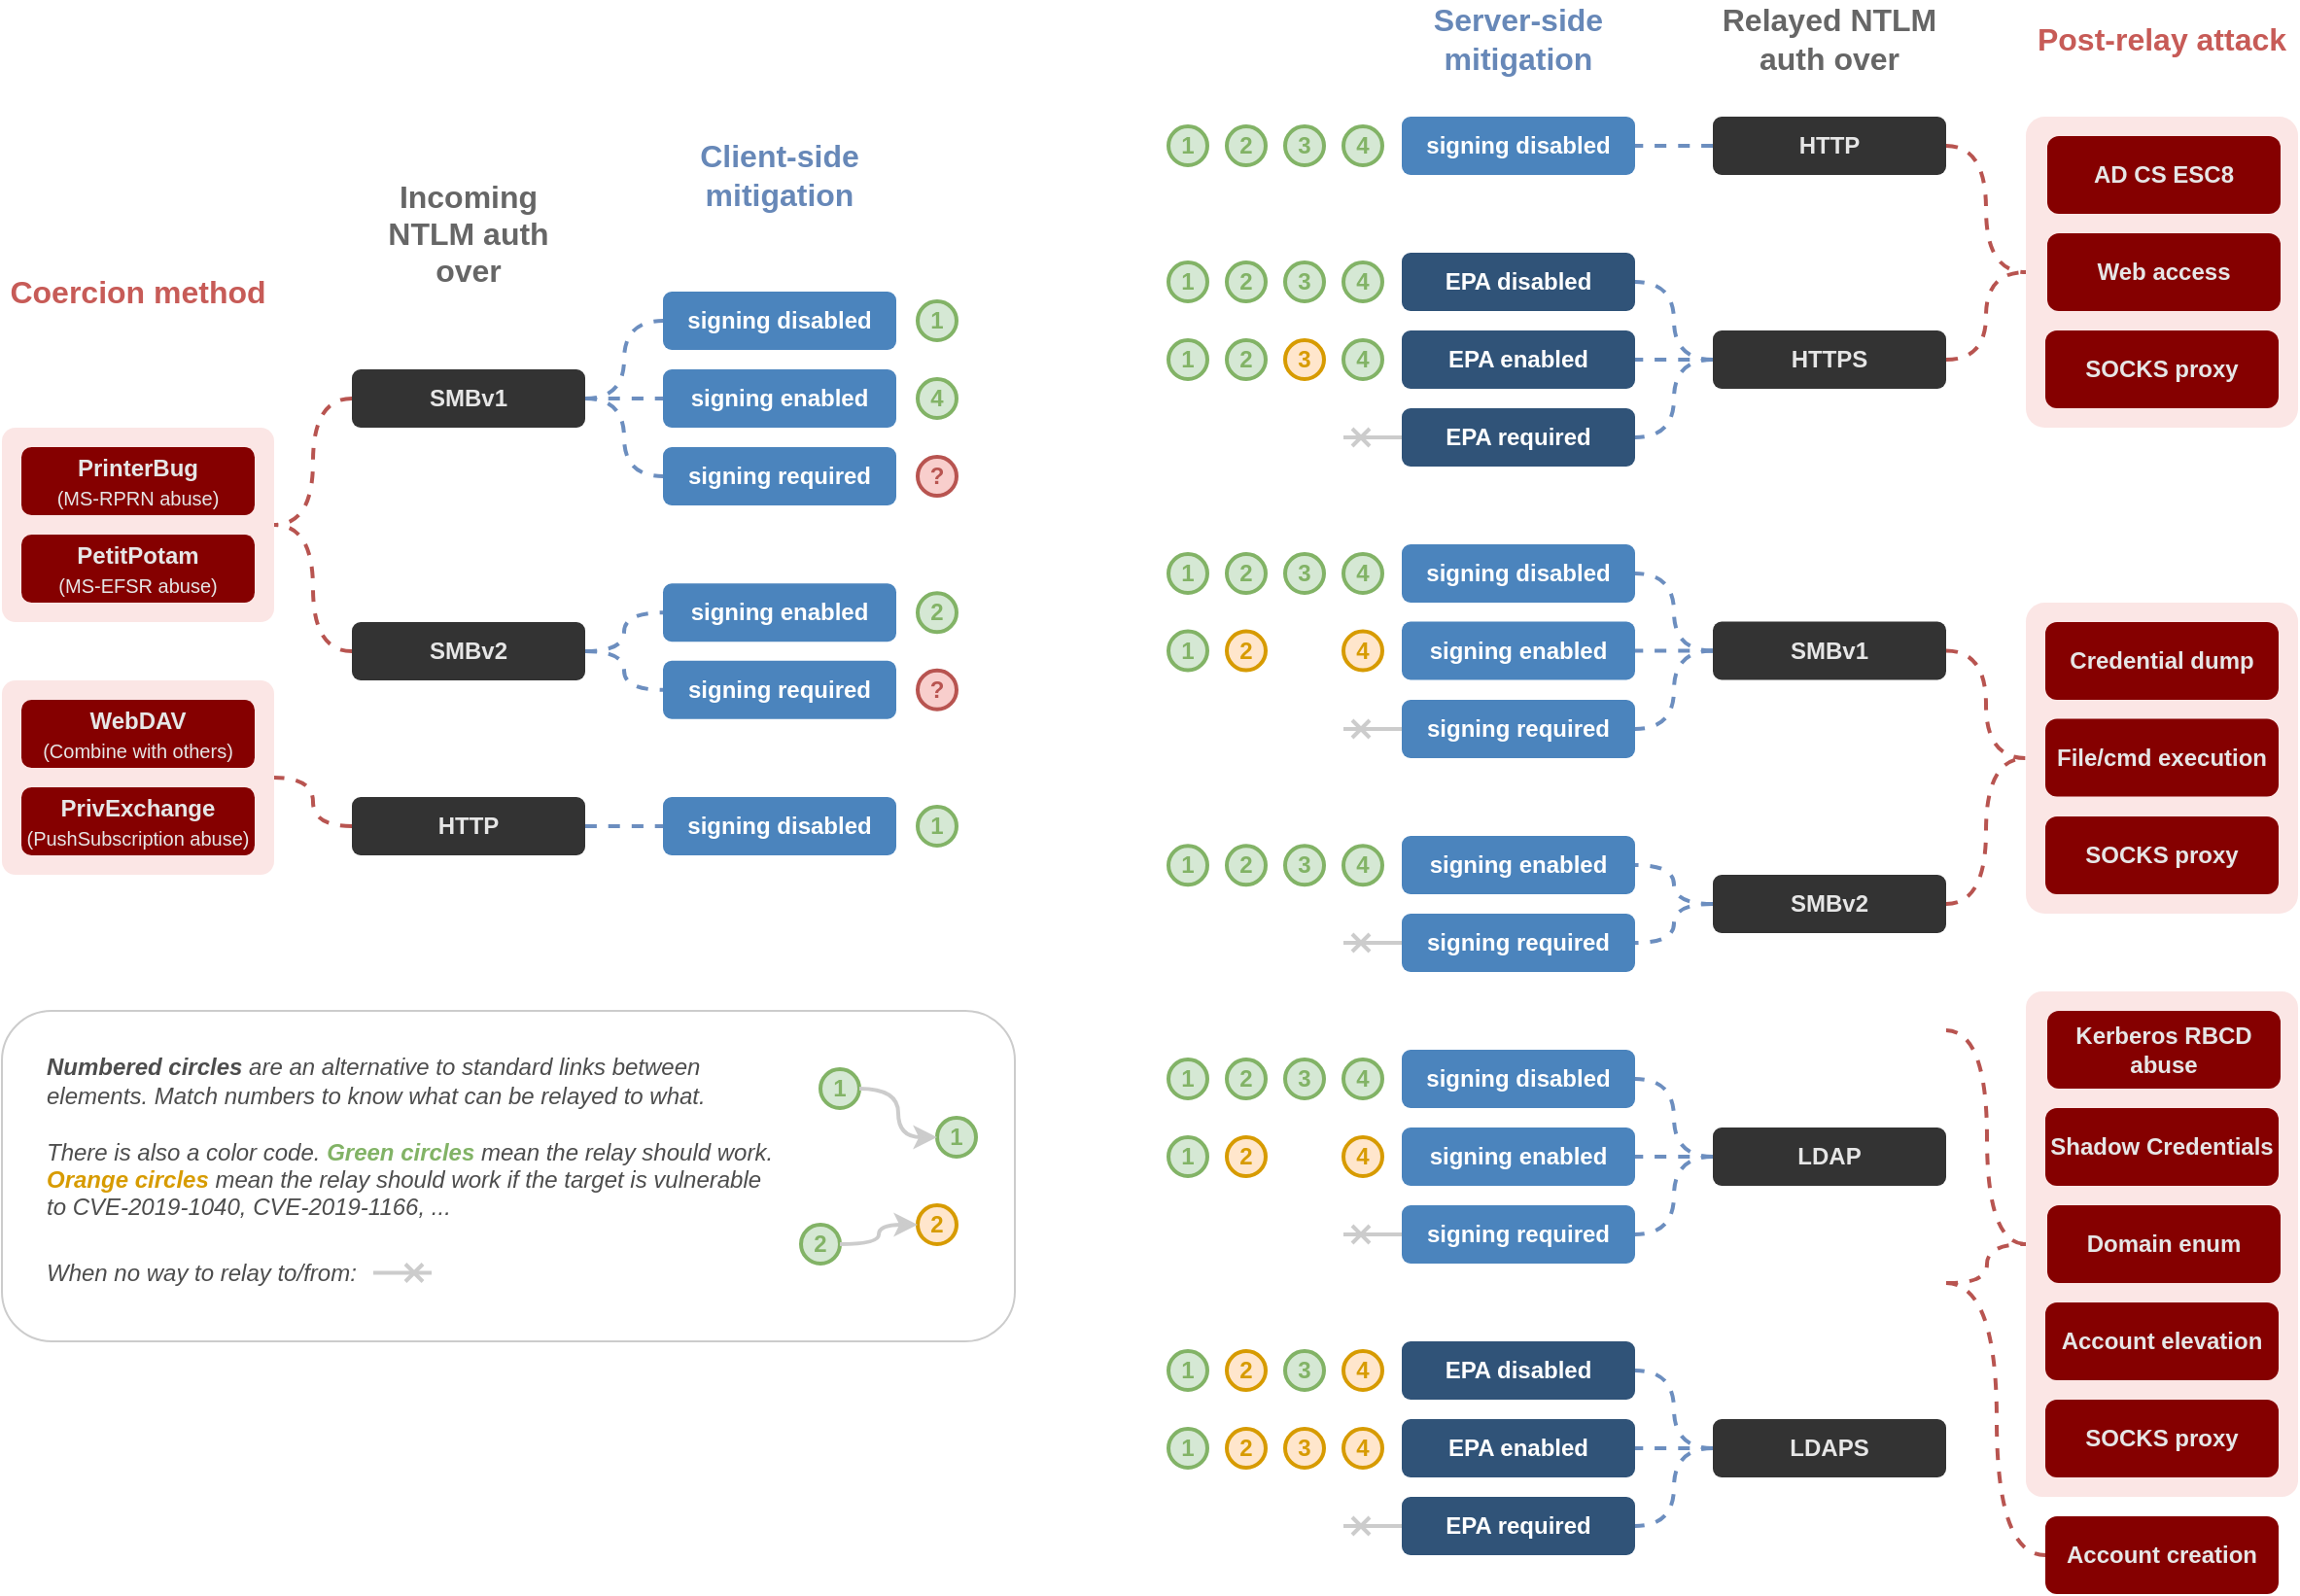 <mxfile version="14.9.5" type="github" pages="3">
  <diagram id="hH7pEeF3YHhmBUNXaw4B" name="Page-1">
    <mxGraphModel dx="-434" dy="1956" grid="1" gridSize="10" guides="1" tooltips="1" connect="1" arrows="1" fold="1" page="0" pageScale="1" pageWidth="850" pageHeight="1100" math="0" shadow="0">
      <root>
        <mxCell id="0" />
        <mxCell id="1" parent="0" />
        <mxCell id="J9YO0TIa6yCJs-UxPbS8-73" style="edgeStyle=orthogonalEdgeStyle;curved=1;rounded=0;orthogonalLoop=1;jettySize=auto;html=1;exitX=1;exitY=0.5;exitDx=0;exitDy=0;entryX=0;entryY=0.5;entryDx=0;entryDy=0;strokeColor=#6c8ebf;strokeWidth=2;fillColor=#dae8fc;dashed=1;endArrow=none;endFill=0;" parent="1" source="J9YO0TIa6yCJs-UxPbS8-4" target="J9YO0TIa6yCJs-UxPbS8-61" edge="1">
          <mxGeometry relative="1" as="geometry" />
        </mxCell>
        <mxCell id="J9YO0TIa6yCJs-UxPbS8-4" value="HTTP" style="rounded=1;whiteSpace=wrap;html=1;fontColor=#E6E6E6;fontStyle=1;fillColor=#333333;strokeColor=none;" parent="1" vertex="1">
          <mxGeometry x="1650" y="-560" width="120" height="30" as="geometry" />
        </mxCell>
        <mxCell id="J9YO0TIa6yCJs-UxPbS8-13" value="Account creation" style="rounded=1;whiteSpace=wrap;html=1;fontColor=#E6E6E6;fillColor=#850000;strokeColor=none;fontStyle=1" parent="1" vertex="1">
          <mxGeometry x="2521" y="-190" width="120" height="40" as="geometry" />
        </mxCell>
        <mxCell id="J9YO0TIa6yCJs-UxPbS8-85" style="edgeStyle=orthogonalEdgeStyle;curved=1;rounded=0;orthogonalLoop=1;jettySize=auto;html=1;exitX=0;exitY=0.5;exitDx=0;exitDy=0;entryX=1;entryY=0.5;entryDx=0;entryDy=0;strokeColor=#6c8ebf;strokeWidth=2;dashed=1;endArrow=none;endFill=0;fillColor=#dae8fc;" parent="1" source="J9YO0TIa6yCJs-UxPbS8-14" target="J9YO0TIa6yCJs-UxPbS8-21" edge="1">
          <mxGeometry relative="1" as="geometry" />
        </mxCell>
        <mxCell id="J9YO0TIa6yCJs-UxPbS8-86" style="edgeStyle=orthogonalEdgeStyle;curved=1;rounded=0;orthogonalLoop=1;jettySize=auto;html=1;exitX=0;exitY=0.5;exitDx=0;exitDy=0;entryX=1;entryY=0.5;entryDx=0;entryDy=0;strokeColor=#6c8ebf;strokeWidth=2;dashed=1;endArrow=none;endFill=0;fillColor=#dae8fc;" parent="1" source="J9YO0TIa6yCJs-UxPbS8-14" target="J9YO0TIa6yCJs-UxPbS8-26" edge="1">
          <mxGeometry relative="1" as="geometry" />
        </mxCell>
        <mxCell id="J9YO0TIa6yCJs-UxPbS8-114" style="edgeStyle=orthogonalEdgeStyle;curved=1;rounded=0;orthogonalLoop=1;jettySize=auto;html=1;exitX=1;exitY=0.5;exitDx=0;exitDy=0;entryX=0;entryY=0.5;entryDx=0;entryDy=0;strokeColor=#b85450;strokeWidth=2;endArrow=none;endFill=0;dashed=1;fillColor=#f8cecc;" parent="1" source="J9YO0TIa6yCJs-UxPbS8-14" target="J9YO0TIa6yCJs-UxPbS8-112" edge="1">
          <mxGeometry relative="1" as="geometry" />
        </mxCell>
        <mxCell id="J9YO0TIa6yCJs-UxPbS8-14" value="SMBv1" style="rounded=1;whiteSpace=wrap;html=1;fontColor=#E6E6E6;fontStyle=1;fillColor=#333333;strokeColor=none;" parent="1" vertex="1">
          <mxGeometry x="2350" y="-650.25" width="120" height="30" as="geometry" />
        </mxCell>
        <mxCell id="J9YO0TIa6yCJs-UxPbS8-90" style="edgeStyle=orthogonalEdgeStyle;curved=1;rounded=0;orthogonalLoop=1;jettySize=auto;html=1;exitX=0;exitY=0.5;exitDx=0;exitDy=0;entryX=1;entryY=0.5;entryDx=0;entryDy=0;strokeColor=#6c8ebf;strokeWidth=2;dashed=1;endArrow=none;endFill=0;fillColor=#dae8fc;" parent="1" source="J9YO0TIa6yCJs-UxPbS8-15" target="J9YO0TIa6yCJs-UxPbS8-31" edge="1">
          <mxGeometry relative="1" as="geometry" />
        </mxCell>
        <mxCell id="J9YO0TIa6yCJs-UxPbS8-92" style="edgeStyle=orthogonalEdgeStyle;curved=1;rounded=0;orthogonalLoop=1;jettySize=auto;html=1;exitX=0;exitY=0.5;exitDx=0;exitDy=0;entryX=1;entryY=0.5;entryDx=0;entryDy=0;strokeColor=#6c8ebf;strokeWidth=2;dashed=1;endArrow=none;endFill=0;fillColor=#dae8fc;" parent="1" source="J9YO0TIa6yCJs-UxPbS8-15" target="J9YO0TIa6yCJs-UxPbS8-32" edge="1">
          <mxGeometry relative="1" as="geometry" />
        </mxCell>
        <mxCell id="J9YO0TIa6yCJs-UxPbS8-109" style="edgeStyle=orthogonalEdgeStyle;curved=1;rounded=0;orthogonalLoop=1;jettySize=auto;html=1;exitX=1;exitY=0.5;exitDx=0;exitDy=0;entryX=0;entryY=0.5;entryDx=0;entryDy=0;strokeColor=#b85450;strokeWidth=2;endArrow=none;endFill=0;dashed=1;fillColor=#f8cecc;" parent="1" target="J9YO0TIa6yCJs-UxPbS8-108" edge="1">
          <mxGeometry relative="1" as="geometry">
            <mxPoint x="2470" y="-440" as="sourcePoint" />
          </mxGeometry>
        </mxCell>
        <mxCell id="J9YO0TIa6yCJs-UxPbS8-15" value="LDAP" style="rounded=1;whiteSpace=wrap;html=1;fontColor=#E6E6E6;fontStyle=1;fillColor=#333333;strokeColor=none;" parent="1" vertex="1">
          <mxGeometry x="2350" y="-390" width="120" height="30" as="geometry" />
        </mxCell>
        <mxCell id="J9YO0TIa6yCJs-UxPbS8-87" style="edgeStyle=orthogonalEdgeStyle;curved=1;rounded=0;orthogonalLoop=1;jettySize=auto;html=1;exitX=0;exitY=0.5;exitDx=0;exitDy=0;entryX=1;entryY=0.5;entryDx=0;entryDy=0;strokeColor=#6c8ebf;strokeWidth=2;dashed=1;endArrow=none;endFill=0;fillColor=#dae8fc;" parent="1" source="J9YO0TIa6yCJs-UxPbS8-25" target="J9YO0TIa6yCJs-UxPbS8-23" edge="1">
          <mxGeometry relative="1" as="geometry" />
        </mxCell>
        <mxCell id="J9YO0TIa6yCJs-UxPbS8-88" style="edgeStyle=orthogonalEdgeStyle;curved=1;rounded=0;orthogonalLoop=1;jettySize=auto;html=1;exitX=0;exitY=0.5;exitDx=0;exitDy=0;entryX=1;entryY=0.5;entryDx=0;entryDy=0;strokeColor=#6c8ebf;strokeWidth=2;dashed=1;endArrow=none;endFill=0;fillColor=#dae8fc;" parent="1" source="J9YO0TIa6yCJs-UxPbS8-25" target="J9YO0TIa6yCJs-UxPbS8-24" edge="1">
          <mxGeometry relative="1" as="geometry" />
        </mxCell>
        <mxCell id="J9YO0TIa6yCJs-UxPbS8-113" style="edgeStyle=orthogonalEdgeStyle;curved=1;rounded=0;orthogonalLoop=1;jettySize=auto;html=1;exitX=1;exitY=0.5;exitDx=0;exitDy=0;entryX=0;entryY=0.5;entryDx=0;entryDy=0;strokeColor=#b85450;strokeWidth=2;endArrow=none;endFill=0;dashed=1;fillColor=#f8cecc;" parent="1" source="J9YO0TIa6yCJs-UxPbS8-25" target="J9YO0TIa6yCJs-UxPbS8-112" edge="1">
          <mxGeometry relative="1" as="geometry" />
        </mxCell>
        <mxCell id="J9YO0TIa6yCJs-UxPbS8-25" value="SMBv2" style="rounded=1;whiteSpace=wrap;html=1;fontColor=#E6E6E6;fontStyle=1;fillColor=#333333;strokeColor=none;" parent="1" vertex="1">
          <mxGeometry x="2350" y="-520" width="120" height="30" as="geometry" />
        </mxCell>
        <mxCell id="J9YO0TIa6yCJs-UxPbS8-89" style="edgeStyle=orthogonalEdgeStyle;curved=1;rounded=0;orthogonalLoop=1;jettySize=auto;html=1;exitX=0;exitY=0.5;exitDx=0;exitDy=0;entryX=1;entryY=0.5;entryDx=0;entryDy=0;strokeColor=#6c8ebf;strokeWidth=2;dashed=1;endArrow=none;endFill=0;fillColor=#dae8fc;" parent="1" source="J9YO0TIa6yCJs-UxPbS8-33" target="J9YO0TIa6yCJs-UxPbS8-34" edge="1">
          <mxGeometry relative="1" as="geometry" />
        </mxCell>
        <mxCell id="J9YO0TIa6yCJs-UxPbS8-91" style="edgeStyle=orthogonalEdgeStyle;curved=1;rounded=0;orthogonalLoop=1;jettySize=auto;html=1;exitX=0;exitY=0.5;exitDx=0;exitDy=0;entryX=1;entryY=0.5;entryDx=0;entryDy=0;strokeColor=#6c8ebf;strokeWidth=2;dashed=1;endArrow=none;endFill=0;fillColor=#dae8fc;" parent="1" source="J9YO0TIa6yCJs-UxPbS8-33" target="J9YO0TIa6yCJs-UxPbS8-35" edge="1">
          <mxGeometry relative="1" as="geometry" />
        </mxCell>
        <mxCell id="J9YO0TIa6yCJs-UxPbS8-93" style="edgeStyle=orthogonalEdgeStyle;curved=1;rounded=0;orthogonalLoop=1;jettySize=auto;html=1;exitX=0;exitY=0.5;exitDx=0;exitDy=0;entryX=1;entryY=0.5;entryDx=0;entryDy=0;strokeColor=#6c8ebf;strokeWidth=2;dashed=1;endArrow=none;endFill=0;fillColor=#dae8fc;" parent="1" source="J9YO0TIa6yCJs-UxPbS8-33" target="J9YO0TIa6yCJs-UxPbS8-36" edge="1">
          <mxGeometry relative="1" as="geometry" />
        </mxCell>
        <mxCell id="J9YO0TIa6yCJs-UxPbS8-110" style="edgeStyle=orthogonalEdgeStyle;curved=1;rounded=0;orthogonalLoop=1;jettySize=auto;html=1;exitX=1;exitY=0.5;exitDx=0;exitDy=0;entryX=0;entryY=0.5;entryDx=0;entryDy=0;strokeColor=#b85450;strokeWidth=2;endArrow=none;endFill=0;dashed=1;fillColor=#f8cecc;" parent="1" target="J9YO0TIa6yCJs-UxPbS8-108" edge="1">
          <mxGeometry relative="1" as="geometry">
            <mxPoint x="2470" y="-310" as="sourcePoint" />
          </mxGeometry>
        </mxCell>
        <mxCell id="J9YO0TIa6yCJs-UxPbS8-111" style="edgeStyle=orthogonalEdgeStyle;curved=1;rounded=0;orthogonalLoop=1;jettySize=auto;html=1;exitX=1;exitY=0.5;exitDx=0;exitDy=0;entryX=0;entryY=0.5;entryDx=0;entryDy=0;strokeColor=#b85450;strokeWidth=2;endArrow=none;endFill=0;dashed=1;fillColor=#f8cecc;" parent="1" target="J9YO0TIa6yCJs-UxPbS8-13" edge="1">
          <mxGeometry relative="1" as="geometry">
            <mxPoint x="2470" y="-310" as="sourcePoint" />
          </mxGeometry>
        </mxCell>
        <mxCell id="J9YO0TIa6yCJs-UxPbS8-33" value="LDAPS" style="rounded=1;whiteSpace=wrap;html=1;fontColor=#E6E6E6;fontStyle=1;fillColor=#333333;strokeColor=none;" parent="1" vertex="1">
          <mxGeometry x="2350" y="-240" width="120" height="30" as="geometry" />
        </mxCell>
        <mxCell id="J9YO0TIa6yCJs-UxPbS8-81" style="edgeStyle=orthogonalEdgeStyle;curved=1;rounded=0;orthogonalLoop=1;jettySize=auto;html=1;exitX=0;exitY=0.5;exitDx=0;exitDy=0;entryX=1;entryY=0.5;entryDx=0;entryDy=0;strokeColor=#6c8ebf;strokeWidth=2;dashed=1;endArrow=none;endFill=0;fillColor=#dae8fc;" parent="1" source="J9YO0TIa6yCJs-UxPbS8-37" target="J9YO0TIa6yCJs-UxPbS8-54" edge="1">
          <mxGeometry relative="1" as="geometry" />
        </mxCell>
        <mxCell id="J9YO0TIa6yCJs-UxPbS8-126" style="edgeStyle=orthogonalEdgeStyle;curved=1;rounded=0;orthogonalLoop=1;jettySize=auto;html=1;exitX=1;exitY=0.5;exitDx=0;exitDy=0;entryX=0;entryY=0.5;entryDx=0;entryDy=0;strokeColor=#b85450;strokeWidth=2;endArrow=none;endFill=0;dashed=1;fillColor=#f8cecc;" parent="1" source="J9YO0TIa6yCJs-UxPbS8-37" target="snwm5DKrS2Qic9GJKbOS-49" edge="1">
          <mxGeometry relative="1" as="geometry" />
        </mxCell>
        <mxCell id="J9YO0TIa6yCJs-UxPbS8-37" value="HTTP" style="rounded=1;whiteSpace=wrap;html=1;fontColor=#E6E6E6;fontStyle=1;fillColor=#333333;strokeColor=none;" parent="1" vertex="1">
          <mxGeometry x="2350" y="-910" width="120" height="30" as="geometry" />
        </mxCell>
        <mxCell id="J9YO0TIa6yCJs-UxPbS8-82" style="edgeStyle=orthogonalEdgeStyle;curved=1;rounded=0;orthogonalLoop=1;jettySize=auto;html=1;exitX=0;exitY=0.5;exitDx=0;exitDy=0;entryX=1;entryY=0.5;entryDx=0;entryDy=0;strokeColor=#6c8ebf;strokeWidth=2;dashed=1;endArrow=none;endFill=0;fillColor=#dae8fc;" parent="1" source="J9YO0TIa6yCJs-UxPbS8-38" target="J9YO0TIa6yCJs-UxPbS8-39" edge="1">
          <mxGeometry relative="1" as="geometry" />
        </mxCell>
        <mxCell id="J9YO0TIa6yCJs-UxPbS8-83" style="edgeStyle=orthogonalEdgeStyle;curved=1;rounded=0;orthogonalLoop=1;jettySize=auto;html=1;exitX=0;exitY=0.5;exitDx=0;exitDy=0;entryX=1;entryY=0.5;entryDx=0;entryDy=0;strokeColor=#6c8ebf;strokeWidth=2;dashed=1;endArrow=none;endFill=0;fillColor=#dae8fc;" parent="1" source="J9YO0TIa6yCJs-UxPbS8-38" target="J9YO0TIa6yCJs-UxPbS8-40" edge="1">
          <mxGeometry relative="1" as="geometry" />
        </mxCell>
        <mxCell id="J9YO0TIa6yCJs-UxPbS8-84" style="edgeStyle=orthogonalEdgeStyle;curved=1;rounded=0;orthogonalLoop=1;jettySize=auto;html=1;exitX=0;exitY=0.5;exitDx=0;exitDy=0;entryX=1;entryY=0.5;entryDx=0;entryDy=0;strokeColor=#6c8ebf;strokeWidth=2;dashed=1;endArrow=none;endFill=0;fillColor=#dae8fc;" parent="1" source="J9YO0TIa6yCJs-UxPbS8-38" target="J9YO0TIa6yCJs-UxPbS8-41" edge="1">
          <mxGeometry relative="1" as="geometry" />
        </mxCell>
        <mxCell id="J9YO0TIa6yCJs-UxPbS8-127" style="edgeStyle=orthogonalEdgeStyle;curved=1;rounded=0;orthogonalLoop=1;jettySize=auto;html=1;exitX=1;exitY=0.5;exitDx=0;exitDy=0;entryX=0;entryY=0.5;entryDx=0;entryDy=0;strokeColor=#b85450;strokeWidth=2;endArrow=none;endFill=0;dashed=1;fillColor=#f8cecc;" parent="1" source="J9YO0TIa6yCJs-UxPbS8-38" target="snwm5DKrS2Qic9GJKbOS-49" edge="1">
          <mxGeometry relative="1" as="geometry" />
        </mxCell>
        <mxCell id="J9YO0TIa6yCJs-UxPbS8-38" value="HTTPS" style="rounded=1;whiteSpace=wrap;html=1;fontColor=#E6E6E6;fontStyle=1;fillColor=#333333;strokeColor=none;" parent="1" vertex="1">
          <mxGeometry x="2350" y="-800" width="120" height="30" as="geometry" />
        </mxCell>
        <mxCell id="J9YO0TIa6yCJs-UxPbS8-74" style="edgeStyle=orthogonalEdgeStyle;curved=1;rounded=0;orthogonalLoop=1;jettySize=auto;html=1;exitX=1;exitY=0.5;exitDx=0;exitDy=0;entryX=0;entryY=0.5;entryDx=0;entryDy=0;strokeColor=#6c8ebf;strokeWidth=2;fillColor=#dae8fc;dashed=1;endArrow=none;endFill=0;" parent="1" source="J9YO0TIa6yCJs-UxPbS8-47" target="J9YO0TIa6yCJs-UxPbS8-48" edge="1">
          <mxGeometry relative="1" as="geometry" />
        </mxCell>
        <mxCell id="J9YO0TIa6yCJs-UxPbS8-75" style="edgeStyle=orthogonalEdgeStyle;curved=1;rounded=0;orthogonalLoop=1;jettySize=auto;html=1;exitX=1;exitY=0.5;exitDx=0;exitDy=0;entryX=0;entryY=0.5;entryDx=0;entryDy=0;strokeColor=#6c8ebf;strokeWidth=2;fillColor=#dae8fc;dashed=1;endArrow=none;endFill=0;" parent="1" source="J9YO0TIa6yCJs-UxPbS8-47" target="J9YO0TIa6yCJs-UxPbS8-52" edge="1">
          <mxGeometry relative="1" as="geometry" />
        </mxCell>
        <mxCell id="J9YO0TIa6yCJs-UxPbS8-47" value="SMBv1" style="rounded=1;whiteSpace=wrap;html=1;fontColor=#E6E6E6;fontStyle=1;fillColor=#333333;strokeColor=none;" parent="1" vertex="1">
          <mxGeometry x="1650.0" y="-780" width="120" height="30" as="geometry" />
        </mxCell>
        <mxCell id="J9YO0TIa6yCJs-UxPbS8-76" style="edgeStyle=orthogonalEdgeStyle;curved=1;rounded=0;orthogonalLoop=1;jettySize=auto;html=1;exitX=1;exitY=0.5;exitDx=0;exitDy=0;entryX=0;entryY=0.5;entryDx=0;entryDy=0;strokeColor=#6c8ebf;strokeWidth=2;fillColor=#dae8fc;dashed=1;endArrow=none;endFill=0;" parent="1" source="J9YO0TIa6yCJs-UxPbS8-51" target="J9YO0TIa6yCJs-UxPbS8-49" edge="1">
          <mxGeometry relative="1" as="geometry" />
        </mxCell>
        <mxCell id="J9YO0TIa6yCJs-UxPbS8-77" style="edgeStyle=orthogonalEdgeStyle;curved=1;rounded=0;orthogonalLoop=1;jettySize=auto;html=1;exitX=1;exitY=0.5;exitDx=0;exitDy=0;entryX=0;entryY=0.5;entryDx=0;entryDy=0;strokeColor=#6c8ebf;strokeWidth=2;fillColor=#dae8fc;dashed=1;endArrow=none;endFill=0;" parent="1" source="J9YO0TIa6yCJs-UxPbS8-51" target="J9YO0TIa6yCJs-UxPbS8-50" edge="1">
          <mxGeometry relative="1" as="geometry" />
        </mxCell>
        <mxCell id="J9YO0TIa6yCJs-UxPbS8-51" value="SMBv2" style="rounded=1;whiteSpace=wrap;html=1;fontColor=#E6E6E6;fontStyle=1;fillColor=#333333;strokeColor=none;" parent="1" vertex="1">
          <mxGeometry x="1650.0" y="-650" width="120" height="30" as="geometry" />
        </mxCell>
        <mxCell id="MCJ4tLDUuDzxqkEf6m1W-5" style="edgeStyle=orthogonalEdgeStyle;curved=1;rounded=0;orthogonalLoop=1;jettySize=auto;html=1;strokeColor=#b85450;strokeWidth=2;endArrow=none;endFill=0;dashed=1;fillColor=#f8cecc;exitX=0;exitY=0.5;exitDx=0;exitDy=0;entryX=1;entryY=0.5;entryDx=0;entryDy=0;" parent="1" source="J9YO0TIa6yCJs-UxPbS8-47" target="MCJ4tLDUuDzxqkEf6m1W-9" edge="1">
          <mxGeometry relative="1" as="geometry">
            <mxPoint x="1584.5" y="-560" as="sourcePoint" />
            <mxPoint x="1604.5" y="-730" as="targetPoint" />
          </mxGeometry>
        </mxCell>
        <mxCell id="MCJ4tLDUuDzxqkEf6m1W-10" style="edgeStyle=orthogonalEdgeStyle;curved=1;rounded=0;orthogonalLoop=1;jettySize=auto;html=1;strokeColor=#b85450;strokeWidth=2;endArrow=none;endFill=0;dashed=1;fillColor=#f8cecc;entryX=1;entryY=0.5;entryDx=0;entryDy=0;exitX=0;exitY=0.5;exitDx=0;exitDy=0;" parent="1" source="J9YO0TIa6yCJs-UxPbS8-4" target="MCJ4tLDUuDzxqkEf6m1W-6" edge="1">
          <mxGeometry relative="1" as="geometry">
            <mxPoint x="1594.5" y="-480" as="sourcePoint" />
            <mxPoint x="1524.5" y="-520" as="targetPoint" />
          </mxGeometry>
        </mxCell>
        <mxCell id="MCJ4tLDUuDzxqkEf6m1W-11" style="edgeStyle=orthogonalEdgeStyle;curved=1;rounded=0;orthogonalLoop=1;jettySize=auto;html=1;strokeColor=#b85450;strokeWidth=2;endArrow=none;endFill=0;dashed=1;fillColor=#f8cecc;exitX=0;exitY=0.5;exitDx=0;exitDy=0;entryX=1;entryY=0.5;entryDx=0;entryDy=0;" parent="1" source="J9YO0TIa6yCJs-UxPbS8-51" target="MCJ4tLDUuDzxqkEf6m1W-9" edge="1">
          <mxGeometry relative="1" as="geometry">
            <mxPoint x="1654.5" y="-775" as="sourcePoint" />
            <mxPoint x="1604.5" y="-460" as="targetPoint" />
          </mxGeometry>
        </mxCell>
        <mxCell id="MCJ4tLDUuDzxqkEf6m1W-12" value="&lt;font&gt;Coercion method&lt;/font&gt;" style="text;html=1;strokeColor=none;fillColor=none;align=center;verticalAlign=middle;whiteSpace=wrap;rounded=0;fontSize=16;fontColor=#C75B57;fontStyle=1" parent="1" vertex="1">
          <mxGeometry x="1470" y="-840" width="140" height="40" as="geometry" />
        </mxCell>
        <mxCell id="MCJ4tLDUuDzxqkEf6m1W-13" value="&lt;font color=&quot;#666666&quot;&gt;Incoming NTLM auth over&lt;/font&gt;" style="text;html=1;strokeColor=none;fillColor=none;align=center;verticalAlign=middle;whiteSpace=wrap;rounded=0;fontSize=16;fontColor=#C75B57;fontStyle=1" parent="1" vertex="1">
          <mxGeometry x="1650" y="-870" width="120" height="40" as="geometry" />
        </mxCell>
        <mxCell id="MCJ4tLDUuDzxqkEf6m1W-14" value="Client-side&lt;br&gt;mitigation" style="text;html=1;strokeColor=none;fillColor=none;align=center;verticalAlign=middle;whiteSpace=wrap;rounded=0;fontSize=16;fontColor=#6788B8;fontStyle=1" parent="1" vertex="1">
          <mxGeometry x="1810" y="-900" width="120" height="40" as="geometry" />
        </mxCell>
        <mxCell id="MCJ4tLDUuDzxqkEf6m1W-15" value="&lt;font color=&quot;#666666&quot;&gt;Relayed NTLM auth over&lt;/font&gt;" style="text;html=1;strokeColor=none;fillColor=none;align=center;verticalAlign=middle;whiteSpace=wrap;rounded=0;fontSize=16;fontColor=#C75B57;fontStyle=1" parent="1" vertex="1">
          <mxGeometry x="2350" y="-970" width="120" height="40" as="geometry" />
        </mxCell>
        <mxCell id="MCJ4tLDUuDzxqkEf6m1W-16" value="Post-relay attack" style="text;html=1;strokeColor=none;fillColor=none;align=center;verticalAlign=middle;whiteSpace=wrap;rounded=0;fontSize=16;fontColor=#C75B57;fontStyle=1" parent="1" vertex="1">
          <mxGeometry x="2511" y="-970" width="140" height="40" as="geometry" />
        </mxCell>
        <mxCell id="MCJ4tLDUuDzxqkEf6m1W-17" value="Server-side&lt;br&gt;mitigation" style="text;html=1;strokeColor=none;fillColor=none;align=center;verticalAlign=middle;whiteSpace=wrap;rounded=0;fontSize=16;fontColor=#6788B8;fontStyle=1" parent="1" vertex="1">
          <mxGeometry x="2190" y="-970" width="120" height="40" as="geometry" />
        </mxCell>
        <mxCell id="snwm5DKrS2Qic9GJKbOS-19" value="" style="group" parent="1" vertex="1" connectable="0">
          <mxGeometry x="1470" y="-450" width="521" height="170" as="geometry" />
        </mxCell>
        <mxCell id="snwm5DKrS2Qic9GJKbOS-18" value="" style="rounded=1;whiteSpace=wrap;html=1;fontSize=12;fontColor=#D79B00;align=left;strokeColor=#CCCCCC;" parent="snwm5DKrS2Qic9GJKbOS-19" vertex="1">
          <mxGeometry width="521" height="170" as="geometry" />
        </mxCell>
        <mxCell id="J9YO0TIa6yCJs-UxPbS8-255" style="edgeStyle=orthogonalEdgeStyle;curved=1;rounded=0;orthogonalLoop=1;jettySize=auto;html=1;exitX=1;exitY=0.5;exitDx=0;exitDy=0;endArrow=cross;endFill=0;strokeWidth=2;fontColor=#82B366;strokeColor=#CCCCCC;" parent="snwm5DKrS2Qic9GJKbOS-19" edge="1">
          <mxGeometry relative="1" as="geometry">
            <mxPoint x="221" y="134.75" as="targetPoint" />
            <mxPoint x="191" y="134.75" as="sourcePoint" />
          </mxGeometry>
        </mxCell>
        <mxCell id="J9YO0TIa6yCJs-UxPbS8-256" value="&lt;font color=&quot;#4d4d4d&quot;&gt;When no way to relay to/from:&lt;/font&gt;" style="text;html=1;strokeColor=none;fillColor=none;align=left;verticalAlign=middle;whiteSpace=wrap;rounded=0;labelBackgroundColor=none;fontFamily=Helvetica;fontSize=12;fontStyle=2;fontColor=#B3B3B3;" parent="snwm5DKrS2Qic9GJKbOS-19" vertex="1">
          <mxGeometry x="21" y="125" width="170" height="20" as="geometry" />
        </mxCell>
        <mxCell id="snwm5DKrS2Qic9GJKbOS-5" value="1" style="ellipse;whiteSpace=wrap;html=1;aspect=fixed;strokeWidth=2;fontStyle=1;fillColor=#d5e8d4;strokeColor=#82b366;labelBackgroundColor=none;fontColor=#82B366;" parent="snwm5DKrS2Qic9GJKbOS-19" vertex="1">
          <mxGeometry x="421" y="30" width="20" height="20" as="geometry" />
        </mxCell>
        <mxCell id="snwm5DKrS2Qic9GJKbOS-9" value="&lt;b&gt;Numbered circles&lt;/b&gt; are an alternative to standard links between elements. Match numbers to know what can be relayed to what.&lt;br&gt;&lt;br&gt;There is also a color code. &lt;font color=&quot;#82b366&quot;&gt;&lt;b&gt;Green circles&lt;/b&gt;&lt;/font&gt; mean the relay should work. &lt;font color=&quot;#d79b00&quot;&gt;&lt;b&gt;Orange&lt;/b&gt; &lt;b&gt;circles&lt;/b&gt;&lt;/font&gt; mean the relay should work if the target is vulnerable to CVE-2019-1040, CVE-2019-1166, ..." style="text;html=1;strokeColor=none;fillColor=none;align=left;verticalAlign=middle;whiteSpace=wrap;rounded=0;fontSize=12;fontColor=#4D4D4D;fontStyle=2" parent="snwm5DKrS2Qic9GJKbOS-19" vertex="1">
          <mxGeometry x="21" y="15" width="380" height="100" as="geometry" />
        </mxCell>
        <mxCell id="snwm5DKrS2Qic9GJKbOS-11" value="1" style="ellipse;whiteSpace=wrap;html=1;aspect=fixed;strokeWidth=2;fontStyle=1;fillColor=#d5e8d4;strokeColor=#82b366;labelBackgroundColor=none;fontColor=#82B366;" parent="snwm5DKrS2Qic9GJKbOS-19" vertex="1">
          <mxGeometry x="481" y="55" width="20" height="20" as="geometry" />
        </mxCell>
        <mxCell id="snwm5DKrS2Qic9GJKbOS-12" style="edgeStyle=orthogonalEdgeStyle;curved=1;rounded=0;orthogonalLoop=1;jettySize=auto;html=1;exitX=0;exitY=0.5;exitDx=0;exitDy=0;endArrow=none;endFill=0;strokeWidth=2;fontColor=#CCCCCC;startArrow=classic;startFill=1;entryX=1;entryY=0.5;entryDx=0;entryDy=0;strokeColor=#CCCCCC;" parent="snwm5DKrS2Qic9GJKbOS-19" source="snwm5DKrS2Qic9GJKbOS-11" target="snwm5DKrS2Qic9GJKbOS-5" edge="1">
          <mxGeometry relative="1" as="geometry">
            <mxPoint x="461" y="55" as="targetPoint" />
            <mxPoint x="451" y="-90" as="sourcePoint" />
          </mxGeometry>
        </mxCell>
        <mxCell id="snwm5DKrS2Qic9GJKbOS-15" value="2" style="ellipse;whiteSpace=wrap;html=1;aspect=fixed;strokeWidth=2;fontStyle=1;fillColor=#d5e8d4;strokeColor=#82b366;labelBackgroundColor=none;fontColor=#82B366;" parent="snwm5DKrS2Qic9GJKbOS-19" vertex="1">
          <mxGeometry x="411" y="110" width="20" height="20" as="geometry" />
        </mxCell>
        <mxCell id="snwm5DKrS2Qic9GJKbOS-16" value="&lt;font color=&quot;#d79b00&quot;&gt;2&lt;/font&gt;" style="ellipse;whiteSpace=wrap;html=1;aspect=fixed;strokeWidth=2;fontStyle=1;fillColor=#ffe6cc;strokeColor=#d79b00;labelBackgroundColor=none;" parent="snwm5DKrS2Qic9GJKbOS-19" vertex="1">
          <mxGeometry x="471" y="100" width="20" height="20" as="geometry" />
        </mxCell>
        <mxCell id="snwm5DKrS2Qic9GJKbOS-17" style="edgeStyle=orthogonalEdgeStyle;curved=1;rounded=0;orthogonalLoop=1;jettySize=auto;html=1;exitX=0;exitY=0.5;exitDx=0;exitDy=0;endArrow=none;endFill=0;strokeWidth=2;fontColor=#CCCCCC;startArrow=classic;startFill=1;entryX=1;entryY=0.5;entryDx=0;entryDy=0;strokeColor=#CCCCCC;" parent="snwm5DKrS2Qic9GJKbOS-19" source="snwm5DKrS2Qic9GJKbOS-16" target="snwm5DKrS2Qic9GJKbOS-15" edge="1">
          <mxGeometry relative="1" as="geometry">
            <mxPoint x="461" y="130" as="targetPoint" />
            <mxPoint x="451" y="-15" as="sourcePoint" />
          </mxGeometry>
        </mxCell>
        <mxCell id="QbDJgBJEOCD7NpLxyW-m-3" style="edgeStyle=orthogonalEdgeStyle;curved=1;rounded=0;orthogonalLoop=1;jettySize=auto;html=1;exitX=0;exitY=0.5;exitDx=0;exitDy=0;entryX=1;entryY=0.5;entryDx=0;entryDy=0;strokeColor=#6c8ebf;strokeWidth=2;dashed=1;endArrow=none;endFill=0;fillColor=#dae8fc;" parent="1" source="J9YO0TIa6yCJs-UxPbS8-14" target="QbDJgBJEOCD7NpLxyW-m-1" edge="1">
          <mxGeometry relative="1" as="geometry">
            <mxPoint x="2360" y="-640.25" as="sourcePoint" />
            <mxPoint x="2320" y="-600" as="targetPoint" />
          </mxGeometry>
        </mxCell>
        <mxCell id="QbDJgBJEOCD7NpLxyW-m-6" style="edgeStyle=orthogonalEdgeStyle;curved=1;rounded=0;orthogonalLoop=1;jettySize=auto;html=1;exitX=1;exitY=0.5;exitDx=0;exitDy=0;entryX=0;entryY=0.5;entryDx=0;entryDy=0;strokeColor=#6c8ebf;strokeWidth=2;fillColor=#dae8fc;dashed=1;endArrow=none;endFill=0;" parent="1" source="J9YO0TIa6yCJs-UxPbS8-47" target="QbDJgBJEOCD7NpLxyW-m-4" edge="1">
          <mxGeometry relative="1" as="geometry">
            <mxPoint x="1774.5" y="-775" as="sourcePoint" />
            <mxPoint x="1814.5" y="-755" as="targetPoint" />
          </mxGeometry>
        </mxCell>
        <mxCell id="QbDJgBJEOCD7NpLxyW-m-11" style="edgeStyle=orthogonalEdgeStyle;curved=1;rounded=0;orthogonalLoop=1;jettySize=auto;html=1;exitX=0;exitY=0.5;exitDx=0;exitDy=0;entryX=1;entryY=0.5;entryDx=0;entryDy=0;strokeColor=#6c8ebf;strokeWidth=2;dashed=1;endArrow=none;endFill=0;fillColor=#dae8fc;" parent="1" source="J9YO0TIa6yCJs-UxPbS8-15" target="QbDJgBJEOCD7NpLxyW-m-10" edge="1">
          <mxGeometry relative="1" as="geometry">
            <mxPoint x="2360" y="-420" as="sourcePoint" />
            <mxPoint x="2320" y="-420" as="targetPoint" />
          </mxGeometry>
        </mxCell>
        <mxCell id="QbDJgBJEOCD7NpLxyW-m-52" value="" style="group" parent="1" vertex="1" connectable="0">
          <mxGeometry x="1470" y="-620" width="140" height="100" as="geometry" />
        </mxCell>
        <mxCell id="MCJ4tLDUuDzxqkEf6m1W-6" value="" style="rounded=1;whiteSpace=wrap;html=1;fillColor=#f8cecc;fontStyle=1;opacity=50;strokeColor=none;arcSize=7;" parent="QbDJgBJEOCD7NpLxyW-m-52" vertex="1">
          <mxGeometry width="140" height="100" as="geometry" />
        </mxCell>
        <mxCell id="MCJ4tLDUuDzxqkEf6m1W-1" value="WebDAV&lt;br&gt;&lt;span style=&quot;font-weight: normal&quot;&gt;&lt;font style=&quot;font-size: 10px&quot;&gt;(Combine with others)&lt;/font&gt;&lt;/span&gt;" style="rounded=1;whiteSpace=wrap;html=1;fontColor=#E6E6E6;fillColor=#850000;strokeColor=none;fontStyle=1" parent="QbDJgBJEOCD7NpLxyW-m-52" vertex="1">
          <mxGeometry x="10" y="10" width="120" height="35" as="geometry" />
        </mxCell>
        <mxCell id="MCJ4tLDUuDzxqkEf6m1W-4" value="PrivExchange&lt;br&gt;&lt;span style=&quot;font-weight: normal&quot;&gt;&lt;font style=&quot;font-size: 10px&quot;&gt;(PushSubscription abuse)&lt;/font&gt;&lt;/span&gt;" style="rounded=1;whiteSpace=wrap;html=1;fontColor=#E6E6E6;fillColor=#850000;strokeColor=none;fontStyle=1" parent="QbDJgBJEOCD7NpLxyW-m-52" vertex="1">
          <mxGeometry x="10" y="55" width="120" height="35" as="geometry" />
        </mxCell>
        <mxCell id="QbDJgBJEOCD7NpLxyW-m-53" value="" style="group" parent="1" vertex="1" connectable="0">
          <mxGeometry x="1470" y="-750" width="140" height="100" as="geometry" />
        </mxCell>
        <mxCell id="MCJ4tLDUuDzxqkEf6m1W-9" value="" style="rounded=1;whiteSpace=wrap;html=1;fillColor=#f8cecc;fontStyle=1;opacity=50;strokeColor=none;arcSize=7;" parent="QbDJgBJEOCD7NpLxyW-m-53" vertex="1">
          <mxGeometry width="140" height="100" as="geometry" />
        </mxCell>
        <mxCell id="MCJ4tLDUuDzxqkEf6m1W-2" value="PrinterBug&lt;br&gt;&lt;font style=&quot;font-size: 10px ; font-weight: normal&quot;&gt;(MS-RPRN abuse)&lt;/font&gt;" style="rounded=1;whiteSpace=wrap;html=1;fontColor=#E6E6E6;fillColor=#850000;strokeColor=none;fontStyle=1" parent="QbDJgBJEOCD7NpLxyW-m-53" vertex="1">
          <mxGeometry x="10" y="10" width="120" height="35" as="geometry" />
        </mxCell>
        <mxCell id="MCJ4tLDUuDzxqkEf6m1W-3" value="PetitPotam&lt;br&gt;&lt;font style=&quot;font-size: 10px ; font-weight: normal&quot;&gt;(MS-EFSR abuse)&lt;/font&gt;" style="rounded=1;whiteSpace=wrap;html=1;fontColor=#E6E6E6;fillColor=#850000;strokeColor=none;fontStyle=1" parent="QbDJgBJEOCD7NpLxyW-m-53" vertex="1">
          <mxGeometry x="10" y="55" width="120" height="35" as="geometry" />
        </mxCell>
        <mxCell id="QbDJgBJEOCD7NpLxyW-m-54" value="" style="group" parent="1" vertex="1" connectable="0">
          <mxGeometry x="2511" y="-910" width="140" height="160" as="geometry" />
        </mxCell>
        <mxCell id="snwm5DKrS2Qic9GJKbOS-49" value="" style="rounded=1;whiteSpace=wrap;html=1;fillColor=#f8cecc;fontStyle=1;opacity=50;strokeColor=none;arcSize=7;" parent="QbDJgBJEOCD7NpLxyW-m-54" vertex="1">
          <mxGeometry width="140" height="160" as="geometry" />
        </mxCell>
        <mxCell id="J9YO0TIa6yCJs-UxPbS8-55" value="AD CS ESC8" style="rounded=1;whiteSpace=wrap;html=1;fontColor=#E6E6E6;fillColor=#850000;strokeColor=none;fontStyle=1" parent="QbDJgBJEOCD7NpLxyW-m-54" vertex="1">
          <mxGeometry x="11.0" y="10" width="120" height="40" as="geometry" />
        </mxCell>
        <mxCell id="J9YO0TIa6yCJs-UxPbS8-57" value="Web access" style="rounded=1;whiteSpace=wrap;html=1;fontColor=#E6E6E6;fillColor=#850000;strokeColor=none;fontStyle=1" parent="QbDJgBJEOCD7NpLxyW-m-54" vertex="1">
          <mxGeometry x="11.0" y="60" width="120" height="40" as="geometry" />
        </mxCell>
        <mxCell id="snwm5DKrS2Qic9GJKbOS-48" value="SOCKS proxy" style="rounded=1;whiteSpace=wrap;html=1;fontColor=#E6E6E6;fillColor=#850000;strokeColor=none;fontStyle=1" parent="QbDJgBJEOCD7NpLxyW-m-54" vertex="1">
          <mxGeometry x="10.0" y="110" width="120" height="40" as="geometry" />
        </mxCell>
        <mxCell id="QbDJgBJEOCD7NpLxyW-m-56" value="" style="group" parent="1" vertex="1" connectable="0">
          <mxGeometry x="2511" y="-660" width="140" height="160" as="geometry" />
        </mxCell>
        <mxCell id="J9YO0TIa6yCJs-UxPbS8-112" value="" style="rounded=1;whiteSpace=wrap;html=1;fillColor=#f8cecc;fontStyle=1;opacity=50;strokeColor=none;arcSize=7;" parent="QbDJgBJEOCD7NpLxyW-m-56" vertex="1">
          <mxGeometry width="140" height="160" as="geometry" />
        </mxCell>
        <mxCell id="J9YO0TIa6yCJs-UxPbS8-5" value="SOCKS proxy" style="rounded=1;whiteSpace=wrap;html=1;fontColor=#E6E6E6;fillColor=#850000;strokeColor=none;fontStyle=1" parent="QbDJgBJEOCD7NpLxyW-m-56" vertex="1">
          <mxGeometry x="10.0" y="110" width="120" height="40" as="geometry" />
        </mxCell>
        <mxCell id="J9YO0TIa6yCJs-UxPbS8-56" value="File/cmd execution" style="rounded=1;whiteSpace=wrap;html=1;fontColor=#E6E6E6;fillColor=#850000;strokeColor=none;fontStyle=1" parent="QbDJgBJEOCD7NpLxyW-m-56" vertex="1">
          <mxGeometry x="10.0" y="59.75" width="120" height="40" as="geometry" />
        </mxCell>
        <mxCell id="snwm5DKrS2Qic9GJKbOS-50" value="Credential dump" style="rounded=1;whiteSpace=wrap;html=1;fontColor=#E6E6E6;fillColor=#850000;strokeColor=none;fontStyle=1" parent="QbDJgBJEOCD7NpLxyW-m-56" vertex="1">
          <mxGeometry x="10.0" y="10" width="120" height="40" as="geometry" />
        </mxCell>
        <mxCell id="QbDJgBJEOCD7NpLxyW-m-57" value="" style="group" parent="1" vertex="1" connectable="0">
          <mxGeometry x="2511" y="-460" width="140" height="260" as="geometry" />
        </mxCell>
        <mxCell id="J9YO0TIa6yCJs-UxPbS8-108" value="" style="rounded=1;whiteSpace=wrap;html=1;fillColor=#f8cecc;fontStyle=1;opacity=50;strokeColor=none;arcSize=6;" parent="QbDJgBJEOCD7NpLxyW-m-57" vertex="1">
          <mxGeometry width="140" height="260" as="geometry" />
        </mxCell>
        <mxCell id="J9YO0TIa6yCJs-UxPbS8-7" value="Domain enum" style="rounded=1;whiteSpace=wrap;html=1;fontColor=#E6E6E6;fillColor=#850000;strokeColor=none;fontStyle=1" parent="QbDJgBJEOCD7NpLxyW-m-57" vertex="1">
          <mxGeometry x="11" y="110" width="120" height="40" as="geometry" />
        </mxCell>
        <mxCell id="J9YO0TIa6yCJs-UxPbS8-9" value="Shadow Credentials" style="rounded=1;whiteSpace=wrap;html=1;fontColor=#E6E6E6;fillColor=#850000;strokeColor=none;fontStyle=1" parent="QbDJgBJEOCD7NpLxyW-m-57" vertex="1">
          <mxGeometry x="10" y="60" width="120" height="40" as="geometry" />
        </mxCell>
        <mxCell id="J9YO0TIa6yCJs-UxPbS8-10" value="Kerberos RBCD abuse" style="rounded=1;whiteSpace=wrap;html=1;fontColor=#E6E6E6;fillColor=#850000;strokeColor=none;fontStyle=1" parent="QbDJgBJEOCD7NpLxyW-m-57" vertex="1">
          <mxGeometry x="11" y="10" width="120" height="40" as="geometry" />
        </mxCell>
        <mxCell id="J9YO0TIa6yCJs-UxPbS8-12" value="Account elevation" style="rounded=1;whiteSpace=wrap;html=1;fontColor=#E6E6E6;fillColor=#850000;strokeColor=none;fontStyle=1" parent="QbDJgBJEOCD7NpLxyW-m-57" vertex="1">
          <mxGeometry x="10" y="160" width="120" height="40" as="geometry" />
        </mxCell>
        <mxCell id="snwm5DKrS2Qic9GJKbOS-51" value="SOCKS proxy" style="rounded=1;whiteSpace=wrap;html=1;fontColor=#E6E6E6;fillColor=#850000;strokeColor=none;fontStyle=1" parent="QbDJgBJEOCD7NpLxyW-m-57" vertex="1">
          <mxGeometry x="10" y="210" width="120" height="40" as="geometry" />
        </mxCell>
        <mxCell id="QbDJgBJEOCD7NpLxyW-m-70" value="" style="group" parent="1" vertex="1" connectable="0">
          <mxGeometry x="2070" y="-910" width="240" height="30" as="geometry" />
        </mxCell>
        <mxCell id="J9YO0TIa6yCJs-UxPbS8-54" value="signing disabled" style="rounded=1;whiteSpace=wrap;html=1;strokeColor=none;fontStyle=1;fillColor=#4B84BD;fontColor=#FFFFFF;" parent="QbDJgBJEOCD7NpLxyW-m-70" vertex="1">
          <mxGeometry x="120" width="120" height="30" as="geometry" />
        </mxCell>
        <mxCell id="J9YO0TIa6yCJs-UxPbS8-176" value="1" style="ellipse;whiteSpace=wrap;html=1;aspect=fixed;strokeWidth=2;fontStyle=1;fillColor=#d5e8d4;strokeColor=#82b366;labelBackgroundColor=none;fontColor=#82B366;" parent="QbDJgBJEOCD7NpLxyW-m-70" vertex="1">
          <mxGeometry y="5" width="20" height="20" as="geometry" />
        </mxCell>
        <mxCell id="J9YO0TIa6yCJs-UxPbS8-177" value="2" style="ellipse;whiteSpace=wrap;html=1;aspect=fixed;strokeWidth=2;fontStyle=1;fillColor=#d5e8d4;strokeColor=#82b366;fontColor=#82B366;" parent="QbDJgBJEOCD7NpLxyW-m-70" vertex="1">
          <mxGeometry x="30" y="5" width="20" height="20" as="geometry" />
        </mxCell>
        <mxCell id="J9YO0TIa6yCJs-UxPbS8-178" value="3" style="ellipse;whiteSpace=wrap;html=1;aspect=fixed;strokeWidth=2;fontStyle=1;fillColor=#d5e8d4;strokeColor=#82b366;fontColor=#82B366;" parent="QbDJgBJEOCD7NpLxyW-m-70" vertex="1">
          <mxGeometry x="60" y="5" width="20" height="20" as="geometry" />
        </mxCell>
        <mxCell id="QbDJgBJEOCD7NpLxyW-m-26" value="4" style="ellipse;whiteSpace=wrap;html=1;aspect=fixed;strokeWidth=2;fontStyle=1;fillColor=#d5e8d4;strokeColor=#82b366;fontColor=#82B366;" parent="QbDJgBJEOCD7NpLxyW-m-70" vertex="1">
          <mxGeometry x="90" y="5" width="20" height="20" as="geometry" />
        </mxCell>
        <mxCell id="QbDJgBJEOCD7NpLxyW-m-71" value="" style="group" parent="1" vertex="1" connectable="0">
          <mxGeometry x="2070" y="-840" width="240" height="110" as="geometry" />
        </mxCell>
        <mxCell id="J9YO0TIa6yCJs-UxPbS8-39" value="EPA disabled" style="rounded=1;whiteSpace=wrap;html=1;strokeColor=none;fontStyle=1;fontColor=#FFFFFF;fillColor=#305378;" parent="QbDJgBJEOCD7NpLxyW-m-71" vertex="1">
          <mxGeometry x="120" width="120" height="30" as="geometry" />
        </mxCell>
        <mxCell id="J9YO0TIa6yCJs-UxPbS8-40" value="EPA enabled" style="rounded=1;whiteSpace=wrap;html=1;strokeColor=none;fontStyle=1;fontColor=#FFFFFF;fillColor=#305378;" parent="QbDJgBJEOCD7NpLxyW-m-71" vertex="1">
          <mxGeometry x="120" y="40" width="120" height="30" as="geometry" />
        </mxCell>
        <mxCell id="J9YO0TIa6yCJs-UxPbS8-235" style="edgeStyle=orthogonalEdgeStyle;curved=1;rounded=0;orthogonalLoop=1;jettySize=auto;html=1;exitX=0;exitY=0.5;exitDx=0;exitDy=0;endArrow=cross;endFill=0;strokeWidth=2;fontColor=#CCCCCC;strokeColor=#CCCCCC;" parent="QbDJgBJEOCD7NpLxyW-m-71" source="J9YO0TIa6yCJs-UxPbS8-41" edge="1">
          <mxGeometry relative="1" as="geometry">
            <mxPoint x="90" y="95" as="targetPoint" />
          </mxGeometry>
        </mxCell>
        <mxCell id="J9YO0TIa6yCJs-UxPbS8-41" value="EPA required" style="rounded=1;whiteSpace=wrap;html=1;strokeColor=none;fontStyle=1;fontColor=#FFFFFF;fillColor=#305378;" parent="QbDJgBJEOCD7NpLxyW-m-71" vertex="1">
          <mxGeometry x="120" y="80" width="120" height="30" as="geometry" />
        </mxCell>
        <mxCell id="J9YO0TIa6yCJs-UxPbS8-179" value="1" style="ellipse;whiteSpace=wrap;html=1;aspect=fixed;strokeWidth=2;fontStyle=1;fillColor=#d5e8d4;strokeColor=#82b366;labelBackgroundColor=none;fontColor=#82B366;" parent="QbDJgBJEOCD7NpLxyW-m-71" vertex="1">
          <mxGeometry y="5" width="20" height="20" as="geometry" />
        </mxCell>
        <mxCell id="J9YO0TIa6yCJs-UxPbS8-181" value="1" style="ellipse;whiteSpace=wrap;html=1;aspect=fixed;strokeWidth=2;fontStyle=1;fillColor=#d5e8d4;strokeColor=#82b366;labelBackgroundColor=none;fontColor=#82B366;" parent="QbDJgBJEOCD7NpLxyW-m-71" vertex="1">
          <mxGeometry y="45" width="20" height="20" as="geometry" />
        </mxCell>
        <mxCell id="J9YO0TIa6yCJs-UxPbS8-195" value="3" style="ellipse;whiteSpace=wrap;html=1;aspect=fixed;strokeWidth=2;fontStyle=1;fillColor=#d5e8d4;strokeColor=#82b366;fontColor=#82B366;" parent="QbDJgBJEOCD7NpLxyW-m-71" vertex="1">
          <mxGeometry x="60.0" y="5" width="20" height="20" as="geometry" />
        </mxCell>
        <mxCell id="J9YO0TIa6yCJs-UxPbS8-197" value="3" style="ellipse;whiteSpace=wrap;html=1;aspect=fixed;strokeWidth=2;fontStyle=1;fillColor=#ffe6cc;strokeColor=#d79b00;fontColor=#D79B00;" parent="QbDJgBJEOCD7NpLxyW-m-71" vertex="1">
          <mxGeometry x="60.0" y="45" width="20" height="20" as="geometry" />
        </mxCell>
        <mxCell id="J9YO0TIa6yCJs-UxPbS8-258" value="2" style="ellipse;whiteSpace=wrap;html=1;aspect=fixed;strokeWidth=2;fontStyle=1;fillColor=#d5e8d4;strokeColor=#82b366;fontColor=#82B366;" parent="QbDJgBJEOCD7NpLxyW-m-71" vertex="1">
          <mxGeometry x="30" y="5" width="20" height="20" as="geometry" />
        </mxCell>
        <mxCell id="J9YO0TIa6yCJs-UxPbS8-259" value="2" style="ellipse;whiteSpace=wrap;html=1;aspect=fixed;strokeWidth=2;fontStyle=1;fillColor=#d5e8d4;strokeColor=#82b366;fontColor=#82B366;" parent="QbDJgBJEOCD7NpLxyW-m-71" vertex="1">
          <mxGeometry x="30" y="45" width="20" height="20" as="geometry" />
        </mxCell>
        <mxCell id="QbDJgBJEOCD7NpLxyW-m-27" value="4" style="ellipse;whiteSpace=wrap;html=1;aspect=fixed;strokeWidth=2;fontStyle=1;fillColor=#d5e8d4;strokeColor=#82b366;fontColor=#82B366;" parent="QbDJgBJEOCD7NpLxyW-m-71" vertex="1">
          <mxGeometry x="90" y="5" width="20" height="20" as="geometry" />
        </mxCell>
        <mxCell id="QbDJgBJEOCD7NpLxyW-m-28" value="4" style="ellipse;whiteSpace=wrap;html=1;aspect=fixed;strokeWidth=2;fontStyle=1;fillColor=#d5e8d4;strokeColor=#82b366;fontColor=#82B366;" parent="QbDJgBJEOCD7NpLxyW-m-71" vertex="1">
          <mxGeometry x="90" y="45" width="20" height="20" as="geometry" />
        </mxCell>
        <mxCell id="QbDJgBJEOCD7NpLxyW-m-72" value="" style="group" parent="1" vertex="1" connectable="0">
          <mxGeometry x="2070" y="-690" width="240" height="110" as="geometry" />
        </mxCell>
        <mxCell id="J9YO0TIa6yCJs-UxPbS8-21" value="signing disabled" style="rounded=1;whiteSpace=wrap;html=1;strokeColor=none;fontStyle=1;fillColor=#4B84BD;fontColor=#FFFFFF;" parent="QbDJgBJEOCD7NpLxyW-m-72" vertex="1">
          <mxGeometry x="120" width="120" height="30" as="geometry" />
        </mxCell>
        <mxCell id="J9YO0TIa6yCJs-UxPbS8-236" style="edgeStyle=orthogonalEdgeStyle;curved=1;rounded=0;orthogonalLoop=1;jettySize=auto;html=1;exitX=0;exitY=0.5;exitDx=0;exitDy=0;endArrow=cross;endFill=0;strokeColor=#CCCCCC;strokeWidth=2;fontColor=#CCCCCC;" parent="QbDJgBJEOCD7NpLxyW-m-72" source="J9YO0TIa6yCJs-UxPbS8-26" edge="1">
          <mxGeometry relative="1" as="geometry">
            <mxPoint x="90" y="95" as="targetPoint" />
            <Array as="points">
              <mxPoint x="110" y="95" />
              <mxPoint x="110" y="95" />
            </Array>
          </mxGeometry>
        </mxCell>
        <mxCell id="J9YO0TIa6yCJs-UxPbS8-26" value="signing required" style="rounded=1;whiteSpace=wrap;html=1;strokeColor=none;fontStyle=1;fillColor=#4B84BD;fontColor=#FFFFFF;" parent="QbDJgBJEOCD7NpLxyW-m-72" vertex="1">
          <mxGeometry x="120" y="80" width="120" height="30" as="geometry" />
        </mxCell>
        <mxCell id="J9YO0TIa6yCJs-UxPbS8-183" value="1" style="ellipse;whiteSpace=wrap;html=1;aspect=fixed;strokeWidth=2;fontStyle=1;fillColor=#d5e8d4;strokeColor=#82b366;labelBackgroundColor=none;fontColor=#82B366;" parent="QbDJgBJEOCD7NpLxyW-m-72" vertex="1">
          <mxGeometry y="5" width="20" height="20" as="geometry" />
        </mxCell>
        <mxCell id="J9YO0TIa6yCJs-UxPbS8-190" value="2" style="ellipse;whiteSpace=wrap;html=1;aspect=fixed;strokeWidth=2;fontStyle=1;fillColor=#d5e8d4;strokeColor=#82b366;fontColor=#82B366;" parent="QbDJgBJEOCD7NpLxyW-m-72" vertex="1">
          <mxGeometry x="30.0" y="5" width="20" height="20" as="geometry" />
        </mxCell>
        <mxCell id="J9YO0TIa6yCJs-UxPbS8-194" value="3" style="ellipse;whiteSpace=wrap;html=1;aspect=fixed;strokeWidth=2;fontStyle=1;fillColor=#d5e8d4;strokeColor=#82b366;fontColor=#82B366;" parent="QbDJgBJEOCD7NpLxyW-m-72" vertex="1">
          <mxGeometry x="60.0" y="5" width="20" height="20" as="geometry" />
        </mxCell>
        <mxCell id="QbDJgBJEOCD7NpLxyW-m-1" value="signing enabled" style="rounded=1;whiteSpace=wrap;html=1;strokeColor=none;fontStyle=1;fillColor=#4B84BD;fontColor=#FFFFFF;" parent="QbDJgBJEOCD7NpLxyW-m-72" vertex="1">
          <mxGeometry x="120" y="39.75" width="120" height="30" as="geometry" />
        </mxCell>
        <mxCell id="QbDJgBJEOCD7NpLxyW-m-20" value="1" style="ellipse;whiteSpace=wrap;html=1;aspect=fixed;strokeWidth=2;fontStyle=1;fillColor=#d5e8d4;strokeColor=#82b366;labelBackgroundColor=none;fontColor=#82B366;" parent="QbDJgBJEOCD7NpLxyW-m-72" vertex="1">
          <mxGeometry y="44.75" width="20" height="20" as="geometry" />
        </mxCell>
        <mxCell id="QbDJgBJEOCD7NpLxyW-m-22" value="4" style="ellipse;whiteSpace=wrap;html=1;aspect=fixed;strokeWidth=2;fontStyle=1;fillColor=#ffe6cc;strokeColor=#d79b00;fontColor=#D79B00;" parent="QbDJgBJEOCD7NpLxyW-m-72" vertex="1">
          <mxGeometry x="90.0" y="44.75" width="20" height="20" as="geometry" />
        </mxCell>
        <mxCell id="QbDJgBJEOCD7NpLxyW-m-25" value="2" style="ellipse;whiteSpace=wrap;html=1;aspect=fixed;strokeWidth=2;fontStyle=1;fillColor=#ffe6cc;strokeColor=#d79b00;fontColor=#D79B00;" parent="QbDJgBJEOCD7NpLxyW-m-72" vertex="1">
          <mxGeometry x="30.0" y="44.75" width="20" height="20" as="geometry" />
        </mxCell>
        <mxCell id="QbDJgBJEOCD7NpLxyW-m-29" value="4" style="ellipse;whiteSpace=wrap;html=1;aspect=fixed;strokeWidth=2;fontStyle=1;fillColor=#d5e8d4;strokeColor=#82b366;fontColor=#82B366;" parent="QbDJgBJEOCD7NpLxyW-m-72" vertex="1">
          <mxGeometry x="90" y="5" width="20" height="20" as="geometry" />
        </mxCell>
        <mxCell id="QbDJgBJEOCD7NpLxyW-m-73" value="" style="group" parent="1" vertex="1" connectable="0">
          <mxGeometry x="2070" y="-540" width="240" height="70" as="geometry" />
        </mxCell>
        <mxCell id="J9YO0TIa6yCJs-UxPbS8-23" value="signing enabled" style="rounded=1;whiteSpace=wrap;html=1;strokeColor=none;fontStyle=1;fillColor=#4B84BD;fontColor=#FFFFFF;" parent="QbDJgBJEOCD7NpLxyW-m-73" vertex="1">
          <mxGeometry x="120" width="120" height="30" as="geometry" />
        </mxCell>
        <mxCell id="J9YO0TIa6yCJs-UxPbS8-237" style="edgeStyle=orthogonalEdgeStyle;curved=1;rounded=0;orthogonalLoop=1;jettySize=auto;html=1;exitX=0;exitY=0.5;exitDx=0;exitDy=0;endArrow=cross;endFill=0;strokeColor=#CCCCCC;strokeWidth=2;fontColor=#CCCCCC;" parent="QbDJgBJEOCD7NpLxyW-m-73" source="J9YO0TIa6yCJs-UxPbS8-24" edge="1">
          <mxGeometry relative="1" as="geometry">
            <mxPoint x="90" y="55" as="targetPoint" />
          </mxGeometry>
        </mxCell>
        <mxCell id="J9YO0TIa6yCJs-UxPbS8-24" value="signing required" style="rounded=1;whiteSpace=wrap;html=1;strokeColor=none;fontStyle=1;fillColor=#4B84BD;fontColor=#FFFFFF;" parent="QbDJgBJEOCD7NpLxyW-m-73" vertex="1">
          <mxGeometry x="120" y="40" width="120" height="30" as="geometry" />
        </mxCell>
        <mxCell id="J9YO0TIa6yCJs-UxPbS8-184" value="1" style="ellipse;whiteSpace=wrap;html=1;aspect=fixed;strokeWidth=2;fontStyle=1;fillColor=#d5e8d4;strokeColor=#82b366;labelBackgroundColor=none;fontColor=#82B366;" parent="QbDJgBJEOCD7NpLxyW-m-73" vertex="1">
          <mxGeometry y="5.13" width="20" height="20" as="geometry" />
        </mxCell>
        <mxCell id="J9YO0TIa6yCJs-UxPbS8-191" value="2" style="ellipse;whiteSpace=wrap;html=1;aspect=fixed;strokeWidth=2;fontStyle=1;fillColor=#d5e8d4;strokeColor=#82b366;fontColor=#82B366;" parent="QbDJgBJEOCD7NpLxyW-m-73" vertex="1">
          <mxGeometry x="30.0" y="5.13" width="20" height="20" as="geometry" />
        </mxCell>
        <mxCell id="J9YO0TIa6yCJs-UxPbS8-193" value="3" style="ellipse;whiteSpace=wrap;html=1;aspect=fixed;strokeWidth=2;fontStyle=1;fillColor=#d5e8d4;strokeColor=#82b366;fontColor=#82B366;" parent="QbDJgBJEOCD7NpLxyW-m-73" vertex="1">
          <mxGeometry x="60.0" y="5.13" width="20" height="20" as="geometry" />
        </mxCell>
        <mxCell id="QbDJgBJEOCD7NpLxyW-m-24" value="4" style="ellipse;whiteSpace=wrap;html=1;aspect=fixed;strokeWidth=2;fontStyle=1;fillColor=#d5e8d4;strokeColor=#82b366;fontColor=#82B366;" parent="QbDJgBJEOCD7NpLxyW-m-73" vertex="1">
          <mxGeometry x="90" y="5.13" width="20" height="20" as="geometry" />
        </mxCell>
        <mxCell id="QbDJgBJEOCD7NpLxyW-m-74" value="" style="group" parent="1" vertex="1" connectable="0">
          <mxGeometry x="2070" y="-430" width="240" height="110" as="geometry" />
        </mxCell>
        <mxCell id="J9YO0TIa6yCJs-UxPbS8-31" value="signing enabled" style="rounded=1;whiteSpace=wrap;html=1;strokeColor=none;fontStyle=1;fillColor=#4B84BD;fontColor=#FFFFFF;" parent="QbDJgBJEOCD7NpLxyW-m-74" vertex="1">
          <mxGeometry x="120" y="40" width="120" height="30" as="geometry" />
        </mxCell>
        <mxCell id="J9YO0TIa6yCJs-UxPbS8-238" style="edgeStyle=orthogonalEdgeStyle;curved=1;rounded=0;orthogonalLoop=1;jettySize=auto;html=1;exitX=0;exitY=0.5;exitDx=0;exitDy=0;endArrow=cross;endFill=0;strokeColor=#CCCCCC;strokeWidth=2;fontColor=#CCCCCC;" parent="QbDJgBJEOCD7NpLxyW-m-74" source="J9YO0TIa6yCJs-UxPbS8-32" edge="1">
          <mxGeometry relative="1" as="geometry">
            <mxPoint x="90" y="94.793" as="targetPoint" />
          </mxGeometry>
        </mxCell>
        <mxCell id="J9YO0TIa6yCJs-UxPbS8-32" value="signing required" style="rounded=1;whiteSpace=wrap;html=1;strokeColor=none;fontStyle=1;fillColor=#4B84BD;fontColor=#FFFFFF;" parent="QbDJgBJEOCD7NpLxyW-m-74" vertex="1">
          <mxGeometry x="120" y="80" width="120" height="30" as="geometry" />
        </mxCell>
        <mxCell id="J9YO0TIa6yCJs-UxPbS8-185" value="1" style="ellipse;whiteSpace=wrap;html=1;aspect=fixed;strokeWidth=2;fontStyle=1;fillColor=#d5e8d4;strokeColor=#82b366;labelBackgroundColor=none;fontColor=#82B366;" parent="QbDJgBJEOCD7NpLxyW-m-74" vertex="1">
          <mxGeometry y="45" width="20" height="20" as="geometry" />
        </mxCell>
        <mxCell id="J9YO0TIa6yCJs-UxPbS8-201" value="2" style="ellipse;whiteSpace=wrap;html=1;aspect=fixed;strokeWidth=2;fontStyle=1;fillColor=#ffe6cc;strokeColor=#d79b00;fontColor=#D79B00;" parent="QbDJgBJEOCD7NpLxyW-m-74" vertex="1">
          <mxGeometry x="30.0" y="45" width="20" height="20" as="geometry" />
        </mxCell>
        <mxCell id="QbDJgBJEOCD7NpLxyW-m-10" value="signing disabled" style="rounded=1;whiteSpace=wrap;html=1;strokeColor=none;fontStyle=1;fillColor=#4B84BD;fontColor=#FFFFFF;" parent="QbDJgBJEOCD7NpLxyW-m-74" vertex="1">
          <mxGeometry x="120" width="120" height="30" as="geometry" />
        </mxCell>
        <mxCell id="QbDJgBJEOCD7NpLxyW-m-31" value="4" style="ellipse;whiteSpace=wrap;html=1;aspect=fixed;strokeWidth=2;fontStyle=1;fillColor=#ffe6cc;strokeColor=#d79b00;fontColor=#D79B00;" parent="QbDJgBJEOCD7NpLxyW-m-74" vertex="1">
          <mxGeometry x="90.0" y="45" width="20" height="20" as="geometry" />
        </mxCell>
        <mxCell id="QbDJgBJEOCD7NpLxyW-m-44" value="1" style="ellipse;whiteSpace=wrap;html=1;aspect=fixed;strokeWidth=2;fontStyle=1;fillColor=#d5e8d4;strokeColor=#82b366;labelBackgroundColor=none;fontColor=#82B366;" parent="QbDJgBJEOCD7NpLxyW-m-74" vertex="1">
          <mxGeometry y="5" width="20" height="20" as="geometry" />
        </mxCell>
        <mxCell id="QbDJgBJEOCD7NpLxyW-m-45" value="2" style="ellipse;whiteSpace=wrap;html=1;aspect=fixed;strokeWidth=2;fontStyle=1;fillColor=#d5e8d4;strokeColor=#82b366;fontColor=#82B366;" parent="QbDJgBJEOCD7NpLxyW-m-74" vertex="1">
          <mxGeometry x="30" y="5" width="20" height="20" as="geometry" />
        </mxCell>
        <mxCell id="QbDJgBJEOCD7NpLxyW-m-46" value="4" style="ellipse;whiteSpace=wrap;html=1;aspect=fixed;strokeWidth=2;fontStyle=1;fillColor=#d5e8d4;strokeColor=#82b366;fontColor=#82B366;" parent="QbDJgBJEOCD7NpLxyW-m-74" vertex="1">
          <mxGeometry x="90" y="5" width="20" height="20" as="geometry" />
        </mxCell>
        <mxCell id="QbDJgBJEOCD7NpLxyW-m-47" value="3" style="ellipse;whiteSpace=wrap;html=1;aspect=fixed;strokeWidth=2;fontStyle=1;fillColor=#d5e8d4;strokeColor=#82b366;fontColor=#82B366;" parent="QbDJgBJEOCD7NpLxyW-m-74" vertex="1">
          <mxGeometry x="60.0" y="5" width="20" height="20" as="geometry" />
        </mxCell>
        <mxCell id="QbDJgBJEOCD7NpLxyW-m-75" value="" style="group" parent="1" vertex="1" connectable="0">
          <mxGeometry x="2070" y="-280" width="240" height="110" as="geometry" />
        </mxCell>
        <mxCell id="J9YO0TIa6yCJs-UxPbS8-34" value="EPA disabled" style="rounded=1;whiteSpace=wrap;html=1;strokeColor=none;fontStyle=1;fontColor=#FFFFFF;fillColor=#305378;" parent="QbDJgBJEOCD7NpLxyW-m-75" vertex="1">
          <mxGeometry x="120" width="120" height="30" as="geometry" />
        </mxCell>
        <mxCell id="J9YO0TIa6yCJs-UxPbS8-35" value="EPA enabled" style="rounded=1;whiteSpace=wrap;html=1;strokeColor=none;fontStyle=1;fontColor=#FFFFFF;fillColor=#305378;" parent="QbDJgBJEOCD7NpLxyW-m-75" vertex="1">
          <mxGeometry x="120" y="40" width="120" height="30" as="geometry" />
        </mxCell>
        <mxCell id="J9YO0TIa6yCJs-UxPbS8-239" style="edgeStyle=orthogonalEdgeStyle;curved=1;rounded=0;orthogonalLoop=1;jettySize=auto;html=1;exitX=0;exitY=0.5;exitDx=0;exitDy=0;endArrow=cross;endFill=0;strokeColor=#CCCCCC;strokeWidth=2;fontColor=#CCCCCC;" parent="QbDJgBJEOCD7NpLxyW-m-75" source="J9YO0TIa6yCJs-UxPbS8-36" edge="1">
          <mxGeometry relative="1" as="geometry">
            <mxPoint x="90" y="95.138" as="targetPoint" />
          </mxGeometry>
        </mxCell>
        <mxCell id="J9YO0TIa6yCJs-UxPbS8-36" value="EPA required" style="rounded=1;whiteSpace=wrap;html=1;strokeColor=none;fontStyle=1;fontColor=#FFFFFF;fillColor=#305378;" parent="QbDJgBJEOCD7NpLxyW-m-75" vertex="1">
          <mxGeometry x="120" y="80" width="120" height="30" as="geometry" />
        </mxCell>
        <mxCell id="J9YO0TIa6yCJs-UxPbS8-186" value="1" style="ellipse;whiteSpace=wrap;html=1;aspect=fixed;strokeWidth=2;fontStyle=1;fillColor=#d5e8d4;strokeColor=#82b366;labelBackgroundColor=none;fontColor=#82B366;" parent="QbDJgBJEOCD7NpLxyW-m-75" vertex="1">
          <mxGeometry y="5" width="20" height="20" as="geometry" />
        </mxCell>
        <mxCell id="J9YO0TIa6yCJs-UxPbS8-187" value="1" style="ellipse;whiteSpace=wrap;html=1;aspect=fixed;strokeWidth=2;fontStyle=1;fillColor=#d5e8d4;strokeColor=#82b366;labelBackgroundColor=none;fontColor=#82B366;" parent="QbDJgBJEOCD7NpLxyW-m-75" vertex="1">
          <mxGeometry y="45" width="20" height="20" as="geometry" />
        </mxCell>
        <mxCell id="J9YO0TIa6yCJs-UxPbS8-196" value="3" style="ellipse;whiteSpace=wrap;html=1;aspect=fixed;strokeWidth=2;fontStyle=1;fillColor=#d5e8d4;strokeColor=#82b366;fontColor=#82B366;" parent="QbDJgBJEOCD7NpLxyW-m-75" vertex="1">
          <mxGeometry x="60.0" y="5" width="20" height="20" as="geometry" />
        </mxCell>
        <mxCell id="J9YO0TIa6yCJs-UxPbS8-198" value="3" style="ellipse;whiteSpace=wrap;html=1;aspect=fixed;strokeWidth=2;fontStyle=1;fillColor=#ffe6cc;strokeColor=#d79b00;fontColor=#D79B00;" parent="QbDJgBJEOCD7NpLxyW-m-75" vertex="1">
          <mxGeometry x="60.0" y="45" width="20" height="20" as="geometry" />
        </mxCell>
        <mxCell id="J9YO0TIa6yCJs-UxPbS8-199" value="2&lt;span style=&quot;font-family: monospace; font-size: 0px; font-weight: 400;&quot;&gt;%3CmxGraphModel%3E%3Croot%3E%3CmxCell%20id%3D%220%22%2F%3E%3CmxCell%20id%3D%221%22%20parent%3D%220%22%2F%3E%3CmxCell%20id%3D%222%22%20value%3D%223%22%20style%3D%22ellipse%3BwhiteSpace%3Dwrap%3Bhtml%3D1%3Baspect%3Dfixed%3BstrokeWidth%3D2%3BfontStyle%3D1%3BfillColor%3D%23f8cecc%3BstrokeColor%3D%23b85450%3BfontColor%3D%23B85450%3B%22%20vertex%3D%221%22%20parent%3D%221%22%3E%3CmxGeometry%20x%3D%222210.0%22%20y%3D%22-330%22%20width%3D%2220%22%20height%3D%2220%22%20as%3D%22geometry%22%2F%3E%3C%2FmxCell%3E%3C%2Froot%3E%3C%2FmxGraphModel%3E&lt;/span&gt;" style="ellipse;whiteSpace=wrap;html=1;aspect=fixed;strokeWidth=2;fontStyle=1;fillColor=#ffe6cc;strokeColor=#d79b00;fontColor=#D79B00;" parent="QbDJgBJEOCD7NpLxyW-m-75" vertex="1">
          <mxGeometry x="30.0" y="45" width="20" height="20" as="geometry" />
        </mxCell>
        <mxCell id="J9YO0TIa6yCJs-UxPbS8-200" value="2" style="ellipse;whiteSpace=wrap;html=1;aspect=fixed;strokeWidth=2;fontStyle=1;fillColor=#ffe6cc;strokeColor=#d79b00;fontColor=#D79B00;" parent="QbDJgBJEOCD7NpLxyW-m-75" vertex="1">
          <mxGeometry x="30.0" y="5" width="20" height="20" as="geometry" />
        </mxCell>
        <mxCell id="QbDJgBJEOCD7NpLxyW-m-32" value="4" style="ellipse;whiteSpace=wrap;html=1;aspect=fixed;strokeWidth=2;fontStyle=1;fillColor=#ffe6cc;strokeColor=#d79b00;fontColor=#D79B00;" parent="QbDJgBJEOCD7NpLxyW-m-75" vertex="1">
          <mxGeometry x="90.0" y="5" width="20" height="20" as="geometry" />
        </mxCell>
        <mxCell id="QbDJgBJEOCD7NpLxyW-m-33" value="4" style="ellipse;whiteSpace=wrap;html=1;aspect=fixed;strokeWidth=2;fontStyle=1;fillColor=#ffe6cc;strokeColor=#d79b00;fontColor=#D79B00;" parent="QbDJgBJEOCD7NpLxyW-m-75" vertex="1">
          <mxGeometry x="90.0" y="45" width="20" height="20" as="geometry" />
        </mxCell>
        <mxCell id="QbDJgBJEOCD7NpLxyW-m-78" value="" style="group" parent="1" vertex="1" connectable="0">
          <mxGeometry x="1810.0" y="-669.87" width="151.0" height="69.75" as="geometry" />
        </mxCell>
        <mxCell id="J9YO0TIa6yCJs-UxPbS8-49" value="signing enabled" style="rounded=1;whiteSpace=wrap;html=1;strokeColor=none;fontStyle=1;fillColor=#4B84BD;fontColor=#FFFFFF;" parent="QbDJgBJEOCD7NpLxyW-m-78" vertex="1">
          <mxGeometry width="120" height="30" as="geometry" />
        </mxCell>
        <mxCell id="J9YO0TIa6yCJs-UxPbS8-50" value="signing required" style="rounded=1;whiteSpace=wrap;html=1;strokeColor=none;fontStyle=1;fillColor=#4B84BD;fontColor=#FFFFFF;" parent="QbDJgBJEOCD7NpLxyW-m-78" vertex="1">
          <mxGeometry y="39.75" width="120" height="30" as="geometry" />
        </mxCell>
        <mxCell id="J9YO0TIa6yCJs-UxPbS8-206" value="2" style="ellipse;whiteSpace=wrap;html=1;aspect=fixed;strokeWidth=2;fontStyle=1;fillColor=#d5e8d4;strokeColor=#82b366;fontColor=#82B366;" parent="QbDJgBJEOCD7NpLxyW-m-78" vertex="1">
          <mxGeometry x="131.0" y="5" width="20" height="20" as="geometry" />
        </mxCell>
        <mxCell id="QbDJgBJEOCD7NpLxyW-m-48" value="&lt;div&gt;?&lt;/div&gt;" style="ellipse;whiteSpace=wrap;html=1;aspect=fixed;strokeWidth=2;fontStyle=1;fillColor=#f8cecc;labelBackgroundColor=none;strokeColor=#B85450;fontColor=#B85450;" parent="QbDJgBJEOCD7NpLxyW-m-78" vertex="1">
          <mxGeometry x="131.0" y="44.75" width="20" height="20" as="geometry" />
        </mxCell>
        <mxCell id="QbDJgBJEOCD7NpLxyW-m-79" value="" style="group" parent="1" vertex="1" connectable="0">
          <mxGeometry x="1810.0" y="-820" width="151.0" height="110" as="geometry" />
        </mxCell>
        <mxCell id="J9YO0TIa6yCJs-UxPbS8-48" value="signing disabled" style="rounded=1;whiteSpace=wrap;html=1;strokeColor=none;fontStyle=1;fillColor=#4B84BD;fontColor=#FFFFFF;" parent="QbDJgBJEOCD7NpLxyW-m-79" vertex="1">
          <mxGeometry width="120" height="30" as="geometry" />
        </mxCell>
        <mxCell id="J9YO0TIa6yCJs-UxPbS8-52" value="signing enabled" style="rounded=1;whiteSpace=wrap;html=1;strokeColor=none;fontStyle=1;fillColor=#4B84BD;fontColor=#FFFFFF;" parent="QbDJgBJEOCD7NpLxyW-m-79" vertex="1">
          <mxGeometry y="40" width="120" height="30" as="geometry" />
        </mxCell>
        <mxCell id="J9YO0TIa6yCJs-UxPbS8-174" value="1" style="ellipse;whiteSpace=wrap;html=1;aspect=fixed;strokeWidth=2;fontStyle=1;fillColor=#d5e8d4;strokeColor=#82b366;labelBackgroundColor=none;fontColor=#82B366;" parent="QbDJgBJEOCD7NpLxyW-m-79" vertex="1">
          <mxGeometry x="131.0" y="5" width="20" height="20" as="geometry" />
        </mxCell>
        <mxCell id="QbDJgBJEOCD7NpLxyW-m-4" value="signing required" style="rounded=1;whiteSpace=wrap;html=1;strokeColor=none;fontStyle=1;fillColor=#4B84BD;fontColor=#FFFFFF;" parent="QbDJgBJEOCD7NpLxyW-m-79" vertex="1">
          <mxGeometry y="80" width="120" height="30" as="geometry" />
        </mxCell>
        <mxCell id="QbDJgBJEOCD7NpLxyW-m-23" value="4" style="ellipse;whiteSpace=wrap;html=1;aspect=fixed;strokeWidth=2;fontStyle=1;fillColor=#d5e8d4;strokeColor=#82b366;fontColor=#82B366;" parent="QbDJgBJEOCD7NpLxyW-m-79" vertex="1">
          <mxGeometry x="131.0" y="45" width="20" height="20" as="geometry" />
        </mxCell>
        <mxCell id="QbDJgBJEOCD7NpLxyW-m-49" value="&lt;div&gt;?&lt;/div&gt;" style="ellipse;whiteSpace=wrap;html=1;aspect=fixed;strokeWidth=2;fontStyle=1;fillColor=#f8cecc;labelBackgroundColor=none;strokeColor=#B85450;fontColor=#B85450;" parent="QbDJgBJEOCD7NpLxyW-m-79" vertex="1">
          <mxGeometry x="131.0" y="85" width="20" height="20" as="geometry" />
        </mxCell>
        <mxCell id="QbDJgBJEOCD7NpLxyW-m-80" value="" style="group" parent="1" vertex="1" connectable="0">
          <mxGeometry x="1810.0" y="-560" width="151.0" height="30" as="geometry" />
        </mxCell>
        <mxCell id="J9YO0TIa6yCJs-UxPbS8-61" value="signing disabled" style="rounded=1;whiteSpace=wrap;html=1;strokeColor=none;fontStyle=1;fillColor=#4B84BD;fontColor=#FFFFFF;" parent="QbDJgBJEOCD7NpLxyW-m-80" vertex="1">
          <mxGeometry width="120" height="30" as="geometry" />
        </mxCell>
        <mxCell id="J9YO0TIa6yCJs-UxPbS8-172" value="1" style="ellipse;whiteSpace=wrap;html=1;aspect=fixed;strokeWidth=2;fontStyle=1;fillColor=#d5e8d4;strokeColor=#82b366;labelBackgroundColor=none;fontColor=#82B366;" parent="QbDJgBJEOCD7NpLxyW-m-80" vertex="1">
          <mxGeometry x="131.0" y="5" width="20" height="20" as="geometry" />
        </mxCell>
      </root>
    </mxGraphModel>
  </diagram>
  <diagram name="Copy of Page-1" id="CowTqPFJrjg82jttkTv0">
    <mxGraphModel dx="-817" dy="1578" grid="1" gridSize="10" guides="1" tooltips="1" connect="1" arrows="1" fold="1" page="0" pageScale="1" pageWidth="850" pageHeight="1100" math="0" shadow="0">
      <root>
        <mxCell id="PrgU6fzidOQVJVtisUuu-0" />
        <mxCell id="PrgU6fzidOQVJVtisUuu-1" parent="PrgU6fzidOQVJVtisUuu-0" />
        <mxCell id="PrgU6fzidOQVJVtisUuu-2" style="edgeStyle=orthogonalEdgeStyle;curved=1;rounded=0;orthogonalLoop=1;jettySize=auto;html=1;exitX=1;exitY=0.5;exitDx=0;exitDy=0;entryX=0;entryY=0.5;entryDx=0;entryDy=0;strokeColor=#6c8ebf;strokeWidth=2;fillColor=#dae8fc;dashed=1;endArrow=none;endFill=0;" parent="PrgU6fzidOQVJVtisUuu-1" source="PrgU6fzidOQVJVtisUuu-3" target="PrgU6fzidOQVJVtisUuu-162" edge="1">
          <mxGeometry relative="1" as="geometry" />
        </mxCell>
        <mxCell id="PrgU6fzidOQVJVtisUuu-3" value="HTTP" style="rounded=1;whiteSpace=wrap;html=1;fontColor=#E6E6E6;fontStyle=1;fillColor=#333333;strokeColor=none;" parent="PrgU6fzidOQVJVtisUuu-1" vertex="1">
          <mxGeometry x="1750" y="-600" width="120" height="30" as="geometry" />
        </mxCell>
        <mxCell id="PrgU6fzidOQVJVtisUuu-4" value="&lt;div&gt;Account creation&lt;/div&gt;&lt;div style=&quot;font-size: 10px&quot;&gt;&lt;span style=&quot;font-weight: normal&quot;&gt;(computer or user)&lt;/span&gt;&lt;br&gt;&lt;/div&gt;" style="rounded=1;whiteSpace=wrap;html=1;fontColor=#E6E6E6;fillColor=#850000;strokeColor=none;fontStyle=1" parent="PrgU6fzidOQVJVtisUuu-1" vertex="1">
          <mxGeometry x="2521" y="-210" width="120" height="40" as="geometry" />
        </mxCell>
        <mxCell id="PrgU6fzidOQVJVtisUuu-5" style="edgeStyle=orthogonalEdgeStyle;curved=1;rounded=0;orthogonalLoop=1;jettySize=auto;html=1;exitX=0;exitY=0.5;exitDx=0;exitDy=0;entryX=1;entryY=0.5;entryDx=0;entryDy=0;strokeColor=#6c8ebf;strokeWidth=2;dashed=1;endArrow=none;endFill=0;fillColor=#dae8fc;" parent="PrgU6fzidOQVJVtisUuu-1" source="PrgU6fzidOQVJVtisUuu-8" target="PrgU6fzidOQVJVtisUuu-105" edge="1">
          <mxGeometry relative="1" as="geometry" />
        </mxCell>
        <mxCell id="PrgU6fzidOQVJVtisUuu-6" style="edgeStyle=orthogonalEdgeStyle;curved=1;rounded=0;orthogonalLoop=1;jettySize=auto;html=1;exitX=0;exitY=0.5;exitDx=0;exitDy=0;entryX=1;entryY=0.5;entryDx=0;entryDy=0;strokeColor=#6c8ebf;strokeWidth=2;dashed=1;endArrow=none;endFill=0;fillColor=#dae8fc;" parent="PrgU6fzidOQVJVtisUuu-1" source="PrgU6fzidOQVJVtisUuu-8" target="PrgU6fzidOQVJVtisUuu-107" edge="1">
          <mxGeometry relative="1" as="geometry" />
        </mxCell>
        <mxCell id="PrgU6fzidOQVJVtisUuu-7" style="edgeStyle=orthogonalEdgeStyle;curved=1;rounded=0;orthogonalLoop=1;jettySize=auto;html=1;exitX=1;exitY=0.5;exitDx=0;exitDy=0;entryX=0;entryY=0.5;entryDx=0;entryDy=0;strokeColor=#b85450;strokeWidth=2;endArrow=none;endFill=0;dashed=1;fillColor=#f8cecc;" parent="PrgU6fzidOQVJVtisUuu-1" source="PrgU6fzidOQVJVtisUuu-8" target="PrgU6fzidOQVJVtisUuu-74" edge="1">
          <mxGeometry relative="1" as="geometry" />
        </mxCell>
        <mxCell id="PrgU6fzidOQVJVtisUuu-8" value="SMB1" style="rounded=1;whiteSpace=wrap;html=1;fontColor=#E6E6E6;fontStyle=1;fillColor=#333333;strokeColor=none;" parent="PrgU6fzidOQVJVtisUuu-1" vertex="1">
          <mxGeometry x="2350" y="-650.25" width="120" height="30" as="geometry" />
        </mxCell>
        <mxCell id="PrgU6fzidOQVJVtisUuu-9" style="edgeStyle=orthogonalEdgeStyle;curved=1;rounded=0;orthogonalLoop=1;jettySize=auto;html=1;exitX=0;exitY=0.5;exitDx=0;exitDy=0;entryX=1;entryY=0.5;entryDx=0;entryDy=0;strokeColor=#6c8ebf;strokeWidth=2;dashed=1;endArrow=none;endFill=0;fillColor=#dae8fc;" parent="PrgU6fzidOQVJVtisUuu-1" source="PrgU6fzidOQVJVtisUuu-12" target="PrgU6fzidOQVJVtisUuu-213" edge="1">
          <mxGeometry relative="1" as="geometry">
            <mxPoint x="2310" y="-375" as="targetPoint" />
          </mxGeometry>
        </mxCell>
        <mxCell id="PrgU6fzidOQVJVtisUuu-10" style="edgeStyle=orthogonalEdgeStyle;curved=1;rounded=0;orthogonalLoop=1;jettySize=auto;html=1;exitX=0;exitY=0.5;exitDx=0;exitDy=0;strokeColor=#6c8ebf;strokeWidth=2;dashed=1;endArrow=none;endFill=0;fillColor=#dae8fc;entryX=1;entryY=0.5;entryDx=0;entryDy=0;" parent="PrgU6fzidOQVJVtisUuu-1" source="PrgU6fzidOQVJVtisUuu-12" target="PrgU6fzidOQVJVtisUuu-215" edge="1">
          <mxGeometry relative="1" as="geometry">
            <mxPoint x="2370" y="-320" as="targetPoint" />
          </mxGeometry>
        </mxCell>
        <mxCell id="PrgU6fzidOQVJVtisUuu-11" style="edgeStyle=orthogonalEdgeStyle;curved=1;rounded=0;orthogonalLoop=1;jettySize=auto;html=1;exitX=1;exitY=0.5;exitDx=0;exitDy=0;entryX=0;entryY=0.5;entryDx=0;entryDy=0;strokeColor=#b85450;strokeWidth=2;endArrow=none;endFill=0;dashed=1;fillColor=#f8cecc;" parent="PrgU6fzidOQVJVtisUuu-1" source="PrgU6fzidOQVJVtisUuu-12" target="PrgU6fzidOQVJVtisUuu-79" edge="1">
          <mxGeometry relative="1" as="geometry">
            <mxPoint x="2470" y="-440" as="sourcePoint" />
          </mxGeometry>
        </mxCell>
        <mxCell id="PrgU6fzidOQVJVtisUuu-12" value="LDAP" style="rounded=1;whiteSpace=wrap;html=1;fontColor=#E6E6E6;fontStyle=1;fillColor=#333333;strokeColor=none;" parent="PrgU6fzidOQVJVtisUuu-1" vertex="1">
          <mxGeometry x="2350" y="-390" width="120" height="30" as="geometry" />
        </mxCell>
        <mxCell id="PrgU6fzidOQVJVtisUuu-13" style="edgeStyle=orthogonalEdgeStyle;curved=1;rounded=0;orthogonalLoop=1;jettySize=auto;html=1;exitX=0;exitY=0.5;exitDx=0;exitDy=0;entryX=1;entryY=0.5;entryDx=0;entryDy=0;strokeColor=#6c8ebf;strokeWidth=2;dashed=1;endArrow=none;endFill=0;fillColor=#dae8fc;" parent="PrgU6fzidOQVJVtisUuu-1" source="PrgU6fzidOQVJVtisUuu-16" target="PrgU6fzidOQVJVtisUuu-117" edge="1">
          <mxGeometry relative="1" as="geometry" />
        </mxCell>
        <mxCell id="PrgU6fzidOQVJVtisUuu-14" style="edgeStyle=orthogonalEdgeStyle;curved=1;rounded=0;orthogonalLoop=1;jettySize=auto;html=1;exitX=0;exitY=0.5;exitDx=0;exitDy=0;entryX=1;entryY=0.5;entryDx=0;entryDy=0;strokeColor=#6c8ebf;strokeWidth=2;dashed=1;endArrow=none;endFill=0;fillColor=#dae8fc;" parent="PrgU6fzidOQVJVtisUuu-1" source="PrgU6fzidOQVJVtisUuu-16" target="PrgU6fzidOQVJVtisUuu-119" edge="1">
          <mxGeometry relative="1" as="geometry" />
        </mxCell>
        <mxCell id="PrgU6fzidOQVJVtisUuu-15" style="edgeStyle=orthogonalEdgeStyle;curved=1;rounded=0;orthogonalLoop=1;jettySize=auto;html=1;exitX=1;exitY=0.5;exitDx=0;exitDy=0;entryX=0;entryY=0.5;entryDx=0;entryDy=0;strokeColor=#b85450;strokeWidth=2;endArrow=none;endFill=0;dashed=1;fillColor=#f8cecc;" parent="PrgU6fzidOQVJVtisUuu-1" source="PrgU6fzidOQVJVtisUuu-16" target="PrgU6fzidOQVJVtisUuu-74" edge="1">
          <mxGeometry relative="1" as="geometry" />
        </mxCell>
        <mxCell id="PrgU6fzidOQVJVtisUuu-16" value="SMB2" style="rounded=1;whiteSpace=wrap;html=1;fontColor=#E6E6E6;fontStyle=1;fillColor=#333333;strokeColor=none;" parent="PrgU6fzidOQVJVtisUuu-1" vertex="1">
          <mxGeometry x="2350" y="-520" width="120" height="30" as="geometry" />
        </mxCell>
        <mxCell id="PrgU6fzidOQVJVtisUuu-17" style="edgeStyle=orthogonalEdgeStyle;curved=1;rounded=0;orthogonalLoop=1;jettySize=auto;html=1;exitX=0;exitY=0.5;exitDx=0;exitDy=0;entryX=1;entryY=0.5;entryDx=0;entryDy=0;strokeColor=#6c8ebf;strokeWidth=2;dashed=1;endArrow=none;endFill=0;fillColor=#dae8fc;" parent="PrgU6fzidOQVJVtisUuu-1" source="PrgU6fzidOQVJVtisUuu-22" target="PrgU6fzidOQVJVtisUuu-137" edge="1">
          <mxGeometry relative="1" as="geometry" />
        </mxCell>
        <mxCell id="PrgU6fzidOQVJVtisUuu-18" style="edgeStyle=orthogonalEdgeStyle;curved=1;rounded=0;orthogonalLoop=1;jettySize=auto;html=1;exitX=0;exitY=0.5;exitDx=0;exitDy=0;entryX=1;entryY=0.5;entryDx=0;entryDy=0;strokeColor=#6c8ebf;strokeWidth=2;dashed=1;endArrow=none;endFill=0;fillColor=#dae8fc;" parent="PrgU6fzidOQVJVtisUuu-1" source="PrgU6fzidOQVJVtisUuu-22" target="PrgU6fzidOQVJVtisUuu-138" edge="1">
          <mxGeometry relative="1" as="geometry" />
        </mxCell>
        <mxCell id="PrgU6fzidOQVJVtisUuu-19" style="edgeStyle=orthogonalEdgeStyle;curved=1;rounded=0;orthogonalLoop=1;jettySize=auto;html=1;exitX=0;exitY=0.5;exitDx=0;exitDy=0;entryX=1;entryY=0.5;entryDx=0;entryDy=0;strokeColor=#6c8ebf;strokeWidth=2;dashed=1;endArrow=none;endFill=0;fillColor=#dae8fc;" parent="PrgU6fzidOQVJVtisUuu-1" source="PrgU6fzidOQVJVtisUuu-22" target="PrgU6fzidOQVJVtisUuu-140" edge="1">
          <mxGeometry relative="1" as="geometry" />
        </mxCell>
        <mxCell id="PrgU6fzidOQVJVtisUuu-20" style="edgeStyle=orthogonalEdgeStyle;curved=1;rounded=0;orthogonalLoop=1;jettySize=auto;html=1;exitX=1;exitY=0.5;exitDx=0;exitDy=0;entryX=0;entryY=0.5;entryDx=0;entryDy=0;strokeColor=#b85450;strokeWidth=2;endArrow=none;endFill=0;dashed=1;fillColor=#f8cecc;" parent="PrgU6fzidOQVJVtisUuu-1" source="PrgU6fzidOQVJVtisUuu-22" target="PrgU6fzidOQVJVtisUuu-79" edge="1">
          <mxGeometry relative="1" as="geometry">
            <mxPoint x="2470" y="-310" as="sourcePoint" />
          </mxGeometry>
        </mxCell>
        <mxCell id="PrgU6fzidOQVJVtisUuu-21" style="edgeStyle=orthogonalEdgeStyle;curved=1;rounded=0;orthogonalLoop=1;jettySize=auto;html=1;exitX=1;exitY=0.5;exitDx=0;exitDy=0;entryX=0;entryY=0.5;entryDx=0;entryDy=0;strokeColor=#b85450;strokeWidth=2;endArrow=none;endFill=0;dashed=1;fillColor=#f8cecc;" parent="PrgU6fzidOQVJVtisUuu-1" source="PrgU6fzidOQVJVtisUuu-22" target="PrgU6fzidOQVJVtisUuu-4" edge="1">
          <mxGeometry relative="1" as="geometry">
            <mxPoint x="2470" y="-310" as="sourcePoint" />
          </mxGeometry>
        </mxCell>
        <mxCell id="PrgU6fzidOQVJVtisUuu-22" value="LDAPS" style="rounded=1;whiteSpace=wrap;html=1;fontColor=#E6E6E6;fontStyle=1;fillColor=#333333;strokeColor=none;" parent="PrgU6fzidOQVJVtisUuu-1" vertex="1">
          <mxGeometry x="2350" y="-240" width="120" height="30" as="geometry" />
        </mxCell>
        <mxCell id="PrgU6fzidOQVJVtisUuu-23" style="edgeStyle=orthogonalEdgeStyle;curved=1;rounded=0;orthogonalLoop=1;jettySize=auto;html=1;exitX=0;exitY=0.5;exitDx=0;exitDy=0;entryX=1;entryY=0.5;entryDx=0;entryDy=0;strokeColor=#6c8ebf;strokeWidth=2;dashed=1;endArrow=none;endFill=0;fillColor=#dae8fc;" parent="PrgU6fzidOQVJVtisUuu-1" source="PrgU6fzidOQVJVtisUuu-25" target="PrgU6fzidOQVJVtisUuu-86" edge="1">
          <mxGeometry relative="1" as="geometry" />
        </mxCell>
        <mxCell id="PrgU6fzidOQVJVtisUuu-24" style="edgeStyle=orthogonalEdgeStyle;curved=1;rounded=0;orthogonalLoop=1;jettySize=auto;html=1;exitX=1;exitY=0.5;exitDx=0;exitDy=0;entryX=0;entryY=0.5;entryDx=0;entryDy=0;strokeColor=#b85450;strokeWidth=2;endArrow=none;endFill=0;dashed=1;fillColor=#f8cecc;" parent="PrgU6fzidOQVJVtisUuu-1" source="PrgU6fzidOQVJVtisUuu-25" target="PrgU6fzidOQVJVtisUuu-69" edge="1">
          <mxGeometry relative="1" as="geometry" />
        </mxCell>
        <mxCell id="PrgU6fzidOQVJVtisUuu-25" value="HTTP" style="rounded=1;whiteSpace=wrap;html=1;fontColor=#E6E6E6;fontStyle=1;fillColor=#333333;strokeColor=none;" parent="PrgU6fzidOQVJVtisUuu-1" vertex="1">
          <mxGeometry x="2350" y="-910" width="120" height="30" as="geometry" />
        </mxCell>
        <mxCell id="PrgU6fzidOQVJVtisUuu-26" style="edgeStyle=orthogonalEdgeStyle;curved=1;rounded=0;orthogonalLoop=1;jettySize=auto;html=1;exitX=0;exitY=0.5;exitDx=0;exitDy=0;entryX=1;entryY=0.5;entryDx=0;entryDy=0;strokeColor=#6c8ebf;strokeWidth=2;dashed=1;endArrow=none;endFill=0;fillColor=#dae8fc;" parent="PrgU6fzidOQVJVtisUuu-1" source="PrgU6fzidOQVJVtisUuu-30" target="PrgU6fzidOQVJVtisUuu-92" edge="1">
          <mxGeometry relative="1" as="geometry" />
        </mxCell>
        <mxCell id="PrgU6fzidOQVJVtisUuu-27" style="edgeStyle=orthogonalEdgeStyle;curved=1;rounded=0;orthogonalLoop=1;jettySize=auto;html=1;exitX=0;exitY=0.5;exitDx=0;exitDy=0;entryX=1;entryY=0.5;entryDx=0;entryDy=0;strokeColor=#6c8ebf;strokeWidth=2;dashed=1;endArrow=none;endFill=0;fillColor=#dae8fc;" parent="PrgU6fzidOQVJVtisUuu-1" source="PrgU6fzidOQVJVtisUuu-30" target="PrgU6fzidOQVJVtisUuu-93" edge="1">
          <mxGeometry relative="1" as="geometry" />
        </mxCell>
        <mxCell id="PrgU6fzidOQVJVtisUuu-28" style="edgeStyle=orthogonalEdgeStyle;curved=1;rounded=0;orthogonalLoop=1;jettySize=auto;html=1;exitX=0;exitY=0.5;exitDx=0;exitDy=0;entryX=1;entryY=0.5;entryDx=0;entryDy=0;strokeColor=#6c8ebf;strokeWidth=2;dashed=1;endArrow=none;endFill=0;fillColor=#dae8fc;" parent="PrgU6fzidOQVJVtisUuu-1" source="PrgU6fzidOQVJVtisUuu-30" target="PrgU6fzidOQVJVtisUuu-95" edge="1">
          <mxGeometry relative="1" as="geometry" />
        </mxCell>
        <mxCell id="PrgU6fzidOQVJVtisUuu-29" style="edgeStyle=orthogonalEdgeStyle;curved=1;rounded=0;orthogonalLoop=1;jettySize=auto;html=1;exitX=1;exitY=0.5;exitDx=0;exitDy=0;entryX=0;entryY=0.5;entryDx=0;entryDy=0;strokeColor=#b85450;strokeWidth=2;endArrow=none;endFill=0;dashed=1;fillColor=#f8cecc;" parent="PrgU6fzidOQVJVtisUuu-1" source="PrgU6fzidOQVJVtisUuu-30" target="PrgU6fzidOQVJVtisUuu-69" edge="1">
          <mxGeometry relative="1" as="geometry" />
        </mxCell>
        <mxCell id="PrgU6fzidOQVJVtisUuu-30" value="HTTPS" style="rounded=1;whiteSpace=wrap;html=1;fontColor=#E6E6E6;fontStyle=1;fillColor=#333333;strokeColor=none;" parent="PrgU6fzidOQVJVtisUuu-1" vertex="1">
          <mxGeometry x="2350" y="-800" width="120" height="30" as="geometry" />
        </mxCell>
        <mxCell id="PrgU6fzidOQVJVtisUuu-31" style="edgeStyle=orthogonalEdgeStyle;curved=1;rounded=0;orthogonalLoop=1;jettySize=auto;html=1;exitX=1;exitY=0.5;exitDx=0;exitDy=0;entryX=0;entryY=0.5;entryDx=0;entryDy=0;strokeColor=#6c8ebf;strokeWidth=2;fillColor=#dae8fc;dashed=1;endArrow=none;endFill=0;" parent="PrgU6fzidOQVJVtisUuu-1" source="PrgU6fzidOQVJVtisUuu-33" target="PrgU6fzidOQVJVtisUuu-155" edge="1">
          <mxGeometry relative="1" as="geometry" />
        </mxCell>
        <mxCell id="PrgU6fzidOQVJVtisUuu-32" style="edgeStyle=orthogonalEdgeStyle;curved=1;rounded=0;orthogonalLoop=1;jettySize=auto;html=1;exitX=1;exitY=0.5;exitDx=0;exitDy=0;entryX=0;entryY=0.5;entryDx=0;entryDy=0;strokeColor=#6c8ebf;strokeWidth=2;fillColor=#dae8fc;dashed=1;endArrow=none;endFill=0;" parent="PrgU6fzidOQVJVtisUuu-1" source="PrgU6fzidOQVJVtisUuu-33" target="PrgU6fzidOQVJVtisUuu-156" edge="1">
          <mxGeometry relative="1" as="geometry" />
        </mxCell>
        <mxCell id="PrgU6fzidOQVJVtisUuu-33" value="SMB1" style="rounded=1;whiteSpace=wrap;html=1;fontColor=#E6E6E6;fontStyle=1;fillColor=#333333;strokeColor=none;" parent="PrgU6fzidOQVJVtisUuu-1" vertex="1">
          <mxGeometry x="1750.0" y="-860" width="120" height="30" as="geometry" />
        </mxCell>
        <mxCell id="PrgU6fzidOQVJVtisUuu-34" style="edgeStyle=orthogonalEdgeStyle;curved=1;rounded=0;orthogonalLoop=1;jettySize=auto;html=1;exitX=1;exitY=0.5;exitDx=0;exitDy=0;entryX=0;entryY=0.5;entryDx=0;entryDy=0;strokeColor=#6c8ebf;strokeWidth=2;fillColor=#dae8fc;dashed=1;endArrow=none;endFill=0;" parent="PrgU6fzidOQVJVtisUuu-1" source="PrgU6fzidOQVJVtisUuu-36" target="PrgU6fzidOQVJVtisUuu-150" edge="1">
          <mxGeometry relative="1" as="geometry" />
        </mxCell>
        <mxCell id="PrgU6fzidOQVJVtisUuu-35" style="edgeStyle=orthogonalEdgeStyle;curved=1;rounded=0;orthogonalLoop=1;jettySize=auto;html=1;exitX=1;exitY=0.5;exitDx=0;exitDy=0;entryX=0;entryY=0.5;entryDx=0;entryDy=0;strokeColor=#6c8ebf;strokeWidth=2;fillColor=#dae8fc;dashed=1;endArrow=none;endFill=0;" parent="PrgU6fzidOQVJVtisUuu-1" source="PrgU6fzidOQVJVtisUuu-36" target="PrgU6fzidOQVJVtisUuu-151" edge="1">
          <mxGeometry relative="1" as="geometry" />
        </mxCell>
        <mxCell id="PrgU6fzidOQVJVtisUuu-36" value="SMB2" style="rounded=1;whiteSpace=wrap;html=1;fontColor=#E6E6E6;fontStyle=1;fillColor=#333333;strokeColor=none;" parent="PrgU6fzidOQVJVtisUuu-1" vertex="1">
          <mxGeometry x="1750.0" y="-690" width="120" height="30" as="geometry" />
        </mxCell>
        <mxCell id="PrgU6fzidOQVJVtisUuu-37" style="edgeStyle=orthogonalEdgeStyle;curved=1;rounded=0;orthogonalLoop=1;jettySize=auto;html=1;strokeColor=#b85450;strokeWidth=2;endArrow=none;endFill=0;dashed=1;fillColor=#f8cecc;exitX=0;exitY=0.5;exitDx=0;exitDy=0;entryX=1;entryY=0.5;entryDx=0;entryDy=0;" parent="PrgU6fzidOQVJVtisUuu-1" source="PrgU6fzidOQVJVtisUuu-33" target="PrgU6fzidOQVJVtisUuu-65" edge="1">
          <mxGeometry relative="1" as="geometry">
            <mxPoint x="1684.5" y="-600" as="sourcePoint" />
            <mxPoint x="1704.5" y="-770" as="targetPoint" />
          </mxGeometry>
        </mxCell>
        <mxCell id="PrgU6fzidOQVJVtisUuu-38" style="edgeStyle=orthogonalEdgeStyle;curved=1;rounded=0;orthogonalLoop=1;jettySize=auto;html=1;strokeColor=#b85450;strokeWidth=2;endArrow=none;endFill=0;dashed=1;fillColor=#f8cecc;entryX=1;entryY=0.5;entryDx=0;entryDy=0;exitX=0;exitY=0.5;exitDx=0;exitDy=0;" parent="PrgU6fzidOQVJVtisUuu-1" source="PrgU6fzidOQVJVtisUuu-3" target="PrgU6fzidOQVJVtisUuu-61" edge="1">
          <mxGeometry relative="1" as="geometry">
            <mxPoint x="1694.5" y="-520" as="sourcePoint" />
            <mxPoint x="1624.5" y="-560" as="targetPoint" />
          </mxGeometry>
        </mxCell>
        <mxCell id="PrgU6fzidOQVJVtisUuu-39" style="edgeStyle=orthogonalEdgeStyle;curved=1;rounded=0;orthogonalLoop=1;jettySize=auto;html=1;strokeColor=#b85450;strokeWidth=2;endArrow=none;endFill=0;dashed=1;fillColor=#f8cecc;exitX=0;exitY=0.5;exitDx=0;exitDy=0;entryX=1;entryY=0.5;entryDx=0;entryDy=0;" parent="PrgU6fzidOQVJVtisUuu-1" source="PrgU6fzidOQVJVtisUuu-36" target="PrgU6fzidOQVJVtisUuu-65" edge="1">
          <mxGeometry relative="1" as="geometry">
            <mxPoint x="1754.5" y="-815" as="sourcePoint" />
            <mxPoint x="1704.5" y="-500" as="targetPoint" />
          </mxGeometry>
        </mxCell>
        <mxCell id="PrgU6fzidOQVJVtisUuu-40" value="&lt;font&gt;Coercion method&lt;/font&gt;" style="text;html=1;strokeColor=none;fillColor=none;align=center;verticalAlign=middle;whiteSpace=wrap;rounded=0;fontSize=16;fontColor=#C75B57;fontStyle=1" parent="PrgU6fzidOQVJVtisUuu-1" vertex="1">
          <mxGeometry x="1570" y="-940" width="140" height="40" as="geometry" />
        </mxCell>
        <mxCell id="PrgU6fzidOQVJVtisUuu-41" value="&lt;font color=&quot;#666666&quot;&gt;Incoming NTLM auth over&lt;/font&gt;" style="text;html=1;strokeColor=none;fillColor=none;align=center;verticalAlign=middle;whiteSpace=wrap;rounded=0;fontSize=16;fontColor=#C75B57;fontStyle=1" parent="PrgU6fzidOQVJVtisUuu-1" vertex="1">
          <mxGeometry x="1750" y="-940" width="120" height="40" as="geometry" />
        </mxCell>
        <mxCell id="PrgU6fzidOQVJVtisUuu-42" value="Client-side&lt;br&gt;mitigation" style="text;html=1;strokeColor=none;fillColor=none;align=center;verticalAlign=middle;whiteSpace=wrap;rounded=0;fontSize=16;fontColor=#6788B8;fontStyle=1" parent="PrgU6fzidOQVJVtisUuu-1" vertex="1">
          <mxGeometry x="1910" y="-940" width="120" height="40" as="geometry" />
        </mxCell>
        <mxCell id="PrgU6fzidOQVJVtisUuu-43" value="&lt;font color=&quot;#666666&quot;&gt;Relayed NTLM auth over&lt;/font&gt;" style="text;html=1;strokeColor=none;fillColor=none;align=center;verticalAlign=middle;whiteSpace=wrap;rounded=0;fontSize=16;fontColor=#C75B57;fontStyle=1" parent="PrgU6fzidOQVJVtisUuu-1" vertex="1">
          <mxGeometry x="2350" y="-970" width="120" height="40" as="geometry" />
        </mxCell>
        <mxCell id="PrgU6fzidOQVJVtisUuu-44" value="Post-relay attack" style="text;html=1;strokeColor=none;fillColor=none;align=center;verticalAlign=middle;whiteSpace=wrap;rounded=0;fontSize=16;fontColor=#C75B57;fontStyle=1" parent="PrgU6fzidOQVJVtisUuu-1" vertex="1">
          <mxGeometry x="2511" y="-970" width="140" height="40" as="geometry" />
        </mxCell>
        <mxCell id="PrgU6fzidOQVJVtisUuu-45" value="Server-side&lt;br&gt;mitigation" style="text;html=1;strokeColor=none;fillColor=none;align=center;verticalAlign=middle;whiteSpace=wrap;rounded=0;fontSize=16;fontColor=#6788B8;fontStyle=1" parent="PrgU6fzidOQVJVtisUuu-1" vertex="1">
          <mxGeometry x="2190" y="-970" width="120" height="40" as="geometry" />
        </mxCell>
        <mxCell id="PrgU6fzidOQVJVtisUuu-57" style="edgeStyle=orthogonalEdgeStyle;curved=1;rounded=0;orthogonalLoop=1;jettySize=auto;html=1;exitX=0;exitY=0.5;exitDx=0;exitDy=0;entryX=1;entryY=0.5;entryDx=0;entryDy=0;strokeColor=#6c8ebf;strokeWidth=2;dashed=1;endArrow=none;endFill=0;fillColor=#dae8fc;" parent="PrgU6fzidOQVJVtisUuu-1" source="PrgU6fzidOQVJVtisUuu-8" target="PrgU6fzidOQVJVtisUuu-111" edge="1">
          <mxGeometry relative="1" as="geometry">
            <mxPoint x="2360" y="-640.25" as="sourcePoint" />
            <mxPoint x="2320" y="-600" as="targetPoint" />
          </mxGeometry>
        </mxCell>
        <mxCell id="PrgU6fzidOQVJVtisUuu-58" style="edgeStyle=orthogonalEdgeStyle;curved=1;rounded=0;orthogonalLoop=1;jettySize=auto;html=1;exitX=1;exitY=0.5;exitDx=0;exitDy=0;entryX=0;entryY=0.5;entryDx=0;entryDy=0;strokeColor=#6c8ebf;strokeWidth=2;fillColor=#dae8fc;dashed=1;endArrow=none;endFill=0;" parent="PrgU6fzidOQVJVtisUuu-1" source="PrgU6fzidOQVJVtisUuu-33" target="PrgU6fzidOQVJVtisUuu-158" edge="1">
          <mxGeometry relative="1" as="geometry">
            <mxPoint x="1874.5" y="-815" as="sourcePoint" />
            <mxPoint x="1914.5" y="-795" as="targetPoint" />
          </mxGeometry>
        </mxCell>
        <mxCell id="PrgU6fzidOQVJVtisUuu-59" style="edgeStyle=orthogonalEdgeStyle;curved=1;rounded=0;orthogonalLoop=1;jettySize=auto;html=1;exitX=0;exitY=0.5;exitDx=0;exitDy=0;entryX=1;entryY=0.5;entryDx=0;entryDy=0;strokeColor=#6c8ebf;strokeWidth=2;dashed=1;endArrow=none;endFill=0;fillColor=#dae8fc;" parent="PrgU6fzidOQVJVtisUuu-1" source="PrgU6fzidOQVJVtisUuu-12" target="PrgU6fzidOQVJVtisUuu-216" edge="1">
          <mxGeometry relative="1" as="geometry">
            <mxPoint x="2360" y="-420" as="sourcePoint" />
            <mxPoint x="2310" y="-415" as="targetPoint" />
          </mxGeometry>
        </mxCell>
        <mxCell id="PrgU6fzidOQVJVtisUuu-60" value="" style="group" parent="PrgU6fzidOQVJVtisUuu-1" vertex="1" connectable="0">
          <mxGeometry x="1570" y="-670" width="140" height="100" as="geometry" />
        </mxCell>
        <mxCell id="PrgU6fzidOQVJVtisUuu-61" value="" style="rounded=1;whiteSpace=wrap;html=1;fillColor=#f8cecc;fontStyle=1;opacity=50;strokeColor=none;arcSize=7;" parent="PrgU6fzidOQVJVtisUuu-60" vertex="1">
          <mxGeometry width="140" height="100" as="geometry" />
        </mxCell>
        <mxCell id="PrgU6fzidOQVJVtisUuu-62" value="WebDAV&lt;br&gt;&lt;span style=&quot;font-weight: normal&quot;&gt;&lt;font style=&quot;font-size: 10px&quot;&gt;(Combine with others)&lt;/font&gt;&lt;/span&gt;" style="rounded=1;whiteSpace=wrap;html=1;fontColor=#E6E6E6;fillColor=#850000;strokeColor=none;fontStyle=1" parent="PrgU6fzidOQVJVtisUuu-60" vertex="1">
          <mxGeometry x="10" y="10" width="120" height="35" as="geometry" />
        </mxCell>
        <mxCell id="PrgU6fzidOQVJVtisUuu-63" value="PrivExchange&lt;br&gt;&lt;span style=&quot;font-weight: normal&quot;&gt;&lt;font style=&quot;font-size: 10px&quot;&gt;(PushSubscription abuse)&lt;/font&gt;&lt;/span&gt;" style="rounded=1;whiteSpace=wrap;html=1;fontColor=#E6E6E6;fillColor=#850000;strokeColor=none;fontStyle=1" parent="PrgU6fzidOQVJVtisUuu-60" vertex="1">
          <mxGeometry x="10" y="55" width="120" height="35" as="geometry" />
        </mxCell>
        <mxCell id="PrgU6fzidOQVJVtisUuu-64" value="" style="group" parent="PrgU6fzidOQVJVtisUuu-1" vertex="1" connectable="0">
          <mxGeometry x="1570" y="-860" width="140" height="100" as="geometry" />
        </mxCell>
        <mxCell id="PrgU6fzidOQVJVtisUuu-65" value="" style="rounded=1;whiteSpace=wrap;html=1;fillColor=#f8cecc;fontStyle=1;opacity=50;strokeColor=none;arcSize=7;" parent="PrgU6fzidOQVJVtisUuu-64" vertex="1">
          <mxGeometry width="140" height="100" as="geometry" />
        </mxCell>
        <mxCell id="PrgU6fzidOQVJVtisUuu-66" value="PrinterBug&lt;br&gt;&lt;font style=&quot;font-size: 10px ; font-weight: normal&quot;&gt;(MS-RPRN abuse)&lt;/font&gt;" style="rounded=1;whiteSpace=wrap;html=1;fontColor=#E6E6E6;fillColor=#850000;strokeColor=none;fontStyle=1" parent="PrgU6fzidOQVJVtisUuu-64" vertex="1">
          <mxGeometry x="10" y="10" width="120" height="35" as="geometry" />
        </mxCell>
        <mxCell id="PrgU6fzidOQVJVtisUuu-67" value="PetitPotam&lt;br&gt;&lt;font style=&quot;font-size: 10px ; font-weight: normal&quot;&gt;(MS-EFSR abuse)&lt;/font&gt;" style="rounded=1;whiteSpace=wrap;html=1;fontColor=#E6E6E6;fillColor=#850000;strokeColor=none;fontStyle=1" parent="PrgU6fzidOQVJVtisUuu-64" vertex="1">
          <mxGeometry x="10" y="55" width="120" height="35" as="geometry" />
        </mxCell>
        <mxCell id="PrgU6fzidOQVJVtisUuu-68" value="" style="group" parent="PrgU6fzidOQVJVtisUuu-1" vertex="1" connectable="0">
          <mxGeometry x="2511" y="-910" width="140" height="160" as="geometry" />
        </mxCell>
        <mxCell id="PrgU6fzidOQVJVtisUuu-69" value="" style="rounded=1;whiteSpace=wrap;html=1;fillColor=#f8cecc;fontStyle=1;opacity=50;strokeColor=none;arcSize=7;" parent="PrgU6fzidOQVJVtisUuu-68" vertex="1">
          <mxGeometry width="140" height="160" as="geometry" />
        </mxCell>
        <mxCell id="PrgU6fzidOQVJVtisUuu-70" value="AD CS ESC8" style="rounded=1;whiteSpace=wrap;html=1;fontColor=#E6E6E6;fillColor=#850000;strokeColor=none;fontStyle=1" parent="PrgU6fzidOQVJVtisUuu-68" vertex="1">
          <mxGeometry x="11.0" y="10" width="120" height="40" as="geometry" />
        </mxCell>
        <mxCell id="PrgU6fzidOQVJVtisUuu-71" value="Web access" style="rounded=1;whiteSpace=wrap;html=1;fontColor=#E6E6E6;fillColor=#850000;strokeColor=none;fontStyle=1" parent="PrgU6fzidOQVJVtisUuu-68" vertex="1">
          <mxGeometry x="11.0" y="60" width="120" height="40" as="geometry" />
        </mxCell>
        <mxCell id="PrgU6fzidOQVJVtisUuu-72" value="SOCKS proxy" style="rounded=1;whiteSpace=wrap;html=1;fontColor=#E6E6E6;fillColor=#850000;strokeColor=none;fontStyle=1" parent="PrgU6fzidOQVJVtisUuu-68" vertex="1">
          <mxGeometry x="10.0" y="110" width="120" height="40" as="geometry" />
        </mxCell>
        <mxCell id="PrgU6fzidOQVJVtisUuu-73" value="" style="group" parent="PrgU6fzidOQVJVtisUuu-1" vertex="1" connectable="0">
          <mxGeometry x="2511" y="-659.87" width="140" height="160" as="geometry" />
        </mxCell>
        <mxCell id="PrgU6fzidOQVJVtisUuu-74" value="" style="rounded=1;whiteSpace=wrap;html=1;fillColor=#f8cecc;fontStyle=1;opacity=50;strokeColor=none;arcSize=7;" parent="PrgU6fzidOQVJVtisUuu-73" vertex="1">
          <mxGeometry width="140" height="160" as="geometry" />
        </mxCell>
        <mxCell id="PrgU6fzidOQVJVtisUuu-75" value="SOCKS proxy" style="rounded=1;whiteSpace=wrap;html=1;fontColor=#E6E6E6;fillColor=#850000;strokeColor=none;fontStyle=1" parent="PrgU6fzidOQVJVtisUuu-73" vertex="1">
          <mxGeometry x="10.0" y="110" width="120" height="40" as="geometry" />
        </mxCell>
        <mxCell id="PrgU6fzidOQVJVtisUuu-76" value="File/cmd execution" style="rounded=1;whiteSpace=wrap;html=1;fontColor=#E6E6E6;fillColor=#850000;strokeColor=none;fontStyle=1" parent="PrgU6fzidOQVJVtisUuu-73" vertex="1">
          <mxGeometry x="10.0" y="59.75" width="120" height="40" as="geometry" />
        </mxCell>
        <mxCell id="PrgU6fzidOQVJVtisUuu-77" value="&lt;div&gt;Credential dump&lt;/div&gt;&lt;div style=&quot;font-size: 10px&quot;&gt;&lt;span style=&quot;font-weight: normal&quot;&gt;(SAM secrets)&lt;/span&gt;&lt;br&gt;&lt;/div&gt;" style="rounded=1;whiteSpace=wrap;html=1;fontColor=#E6E6E6;fillColor=#850000;strokeColor=none;fontStyle=1" parent="PrgU6fzidOQVJVtisUuu-73" vertex="1">
          <mxGeometry x="10.0" y="10" width="120" height="40" as="geometry" />
        </mxCell>
        <mxCell id="PrgU6fzidOQVJVtisUuu-78" value="" style="group" parent="PrgU6fzidOQVJVtisUuu-1" vertex="1" connectable="0">
          <mxGeometry x="2511" y="-480" width="140" height="260" as="geometry" />
        </mxCell>
        <mxCell id="PrgU6fzidOQVJVtisUuu-79" value="" style="rounded=1;whiteSpace=wrap;html=1;fillColor=#f8cecc;fontStyle=1;opacity=50;strokeColor=none;arcSize=6;" parent="PrgU6fzidOQVJVtisUuu-78" vertex="1">
          <mxGeometry width="140" height="260" as="geometry" />
        </mxCell>
        <mxCell id="PrgU6fzidOQVJVtisUuu-80" value="Domain enum" style="rounded=1;whiteSpace=wrap;html=1;fontColor=#E6E6E6;fillColor=#850000;strokeColor=none;fontStyle=1" parent="PrgU6fzidOQVJVtisUuu-78" vertex="1">
          <mxGeometry x="11" y="110" width="120" height="40" as="geometry" />
        </mxCell>
        <mxCell id="PrgU6fzidOQVJVtisUuu-81" value="Shadow Credentials" style="rounded=1;whiteSpace=wrap;html=1;fontColor=#E6E6E6;fillColor=#850000;strokeColor=none;fontStyle=1" parent="PrgU6fzidOQVJVtisUuu-78" vertex="1">
          <mxGeometry x="10" y="60" width="120" height="40" as="geometry" />
        </mxCell>
        <mxCell id="PrgU6fzidOQVJVtisUuu-82" value="Kerberos RBCD abuse" style="rounded=1;whiteSpace=wrap;html=1;fontColor=#E6E6E6;fillColor=#850000;strokeColor=none;fontStyle=1" parent="PrgU6fzidOQVJVtisUuu-78" vertex="1">
          <mxGeometry x="11" y="10" width="120" height="40" as="geometry" />
        </mxCell>
        <mxCell id="PrgU6fzidOQVJVtisUuu-83" value="&lt;div&gt;Account elevation&lt;/div&gt;&lt;span style=&quot;font-weight: normal&quot;&gt;&lt;font style=&quot;font-size: 10px&quot;&gt;(ACL abuses, ...)&lt;/font&gt;&lt;/span&gt;" style="rounded=1;whiteSpace=wrap;html=1;fontColor=#E6E6E6;fillColor=#850000;strokeColor=none;fontStyle=1" parent="PrgU6fzidOQVJVtisUuu-78" vertex="1">
          <mxGeometry x="10" y="160" width="120" height="40" as="geometry" />
        </mxCell>
        <mxCell id="PrgU6fzidOQVJVtisUuu-84" value="SOCKS proxy" style="rounded=1;whiteSpace=wrap;html=1;fontColor=#E6E6E6;fillColor=#850000;strokeColor=none;fontStyle=1" parent="PrgU6fzidOQVJVtisUuu-78" vertex="1">
          <mxGeometry x="10" y="210" width="120" height="40" as="geometry" />
        </mxCell>
        <mxCell id="PrgU6fzidOQVJVtisUuu-285" style="edgeStyle=orthogonalEdgeStyle;curved=1;rounded=0;orthogonalLoop=1;jettySize=auto;html=1;exitX=0;exitY=0.5;exitDx=0;exitDy=0;endArrow=oval;endFill=1;strokeColor=#CCCCCC;strokeWidth=2;" parent="PrgU6fzidOQVJVtisUuu-1" source="PrgU6fzidOQVJVtisUuu-137" edge="1">
          <mxGeometry relative="1" as="geometry">
            <mxPoint x="2120" y="-264.759" as="targetPoint" />
          </mxGeometry>
        </mxCell>
        <mxCell id="PrgU6fzidOQVJVtisUuu-137" value="EPA disabled" style="rounded=1;whiteSpace=wrap;html=1;strokeColor=none;fontStyle=1;fontColor=#FFFFFF;fillColor=#305378;" parent="PrgU6fzidOQVJVtisUuu-1" vertex="1">
          <mxGeometry x="2190" y="-280" width="120" height="30" as="geometry" />
        </mxCell>
        <mxCell id="PrgU6fzidOQVJVtisUuu-286" style="edgeStyle=orthogonalEdgeStyle;curved=1;rounded=0;orthogonalLoop=1;jettySize=auto;html=1;exitX=0;exitY=0.5;exitDx=0;exitDy=0;endArrow=oval;endFill=1;strokeColor=#CCCCCC;strokeWidth=2;" parent="PrgU6fzidOQVJVtisUuu-1" source="PrgU6fzidOQVJVtisUuu-138" edge="1">
          <mxGeometry relative="1" as="geometry">
            <mxPoint x="2120" y="-224.759" as="targetPoint" />
          </mxGeometry>
        </mxCell>
        <mxCell id="PrgU6fzidOQVJVtisUuu-138" value="EPA enabled" style="rounded=1;whiteSpace=wrap;html=1;strokeColor=none;fontStyle=1;fontColor=#FFFFFF;fillColor=#305378;" parent="PrgU6fzidOQVJVtisUuu-1" vertex="1">
          <mxGeometry x="2190" y="-240" width="120" height="30" as="geometry" />
        </mxCell>
        <mxCell id="PrgU6fzidOQVJVtisUuu-139" style="edgeStyle=orthogonalEdgeStyle;curved=1;rounded=0;orthogonalLoop=1;jettySize=auto;html=1;exitX=0;exitY=0.5;exitDx=0;exitDy=0;endArrow=cross;endFill=0;strokeColor=#CCCCCC;strokeWidth=2;fontColor=#CCCCCC;" parent="PrgU6fzidOQVJVtisUuu-1" source="PrgU6fzidOQVJVtisUuu-140" edge="1">
          <mxGeometry x="2070" y="-280" as="geometry">
            <mxPoint x="2160" y="-184.862" as="targetPoint" />
          </mxGeometry>
        </mxCell>
        <mxCell id="PrgU6fzidOQVJVtisUuu-140" value="EPA required" style="rounded=1;whiteSpace=wrap;html=1;strokeColor=none;fontStyle=1;fontColor=#FFFFFF;fillColor=#305378;" parent="PrgU6fzidOQVJVtisUuu-1" vertex="1">
          <mxGeometry x="2190" y="-200" width="120" height="30" as="geometry" />
        </mxCell>
        <mxCell id="PrgU6fzidOQVJVtisUuu-282" style="edgeStyle=orthogonalEdgeStyle;curved=1;rounded=0;orthogonalLoop=1;jettySize=auto;html=1;exitX=0;exitY=0.5;exitDx=0;exitDy=0;endArrow=oval;endFill=1;strokeColor=#CCCCCC;strokeWidth=2;" parent="PrgU6fzidOQVJVtisUuu-1" source="PrgU6fzidOQVJVtisUuu-117" edge="1">
          <mxGeometry relative="1" as="geometry">
            <mxPoint x="2120" y="-524.759" as="targetPoint" />
          </mxGeometry>
        </mxCell>
        <mxCell id="PrgU6fzidOQVJVtisUuu-117" value="signing enabled" style="rounded=1;whiteSpace=wrap;html=1;strokeColor=none;fontStyle=1;fillColor=#4B84BD;fontColor=#FFFFFF;" parent="PrgU6fzidOQVJVtisUuu-1" vertex="1">
          <mxGeometry x="2190" y="-540" width="120" height="30" as="geometry" />
        </mxCell>
        <mxCell id="PrgU6fzidOQVJVtisUuu-118" style="edgeStyle=orthogonalEdgeStyle;curved=1;rounded=0;orthogonalLoop=1;jettySize=auto;html=1;exitX=0;exitY=0.5;exitDx=0;exitDy=0;endArrow=cross;endFill=0;strokeColor=#CCCCCC;strokeWidth=2;fontColor=#CCCCCC;" parent="PrgU6fzidOQVJVtisUuu-1" source="PrgU6fzidOQVJVtisUuu-119" edge="1">
          <mxGeometry x="2070" y="-540" as="geometry">
            <mxPoint x="2160" y="-485" as="targetPoint" />
          </mxGeometry>
        </mxCell>
        <mxCell id="PrgU6fzidOQVJVtisUuu-119" value="signing required" style="rounded=1;whiteSpace=wrap;html=1;strokeColor=none;fontStyle=1;fillColor=#4B84BD;fontColor=#FFFFFF;" parent="PrgU6fzidOQVJVtisUuu-1" vertex="1">
          <mxGeometry x="2190" y="-500" width="120" height="30" as="geometry" />
        </mxCell>
        <mxCell id="PrgU6fzidOQVJVtisUuu-280" style="edgeStyle=orthogonalEdgeStyle;curved=1;rounded=0;orthogonalLoop=1;jettySize=auto;html=1;exitX=0;exitY=0.5;exitDx=0;exitDy=0;endArrow=oval;endFill=1;strokeColor=#CCCCCC;strokeWidth=2;" parent="PrgU6fzidOQVJVtisUuu-1" source="PrgU6fzidOQVJVtisUuu-105" edge="1">
          <mxGeometry relative="1" as="geometry">
            <mxPoint x="2120" y="-675.103" as="targetPoint" />
          </mxGeometry>
        </mxCell>
        <mxCell id="PrgU6fzidOQVJVtisUuu-105" value="signing disabled" style="rounded=1;whiteSpace=wrap;html=1;strokeColor=none;fontStyle=1;fillColor=#4B84BD;fontColor=#FFFFFF;" parent="PrgU6fzidOQVJVtisUuu-1" vertex="1">
          <mxGeometry x="2190" y="-690" width="120" height="30" as="geometry" />
        </mxCell>
        <mxCell id="PrgU6fzidOQVJVtisUuu-106" style="edgeStyle=orthogonalEdgeStyle;curved=1;rounded=0;orthogonalLoop=1;jettySize=auto;html=1;exitX=0;exitY=0.5;exitDx=0;exitDy=0;endArrow=cross;endFill=0;strokeColor=#CCCCCC;strokeWidth=2;fontColor=#CCCCCC;" parent="PrgU6fzidOQVJVtisUuu-1" source="PrgU6fzidOQVJVtisUuu-107" edge="1">
          <mxGeometry x="2070" y="-690" as="geometry">
            <mxPoint x="2160" y="-595" as="targetPoint" />
            <Array as="points">
              <mxPoint x="2180" y="-595" />
              <mxPoint x="2180" y="-595" />
            </Array>
          </mxGeometry>
        </mxCell>
        <mxCell id="PrgU6fzidOQVJVtisUuu-107" value="signing required" style="rounded=1;whiteSpace=wrap;html=1;strokeColor=none;fontStyle=1;fillColor=#4B84BD;fontColor=#FFFFFF;" parent="PrgU6fzidOQVJVtisUuu-1" vertex="1">
          <mxGeometry x="2190" y="-610" width="120" height="30" as="geometry" />
        </mxCell>
        <mxCell id="PrgU6fzidOQVJVtisUuu-281" style="edgeStyle=orthogonalEdgeStyle;curved=1;rounded=0;orthogonalLoop=1;jettySize=auto;html=1;exitX=0;exitY=0.5;exitDx=0;exitDy=0;endArrow=oval;endFill=1;strokeColor=#CCCCCC;strokeWidth=2;" parent="PrgU6fzidOQVJVtisUuu-1" source="PrgU6fzidOQVJVtisUuu-111" edge="1">
          <mxGeometry relative="1" as="geometry">
            <mxPoint x="2120" y="-635.103" as="targetPoint" />
          </mxGeometry>
        </mxCell>
        <mxCell id="PrgU6fzidOQVJVtisUuu-111" value="signing enabled" style="rounded=1;whiteSpace=wrap;html=1;strokeColor=none;fontStyle=1;fillColor=#4B84BD;fontColor=#FFFFFF;" parent="PrgU6fzidOQVJVtisUuu-1" vertex="1">
          <mxGeometry x="2190" y="-650.25" width="120" height="30" as="geometry" />
        </mxCell>
        <mxCell id="PrgU6fzidOQVJVtisUuu-278" style="edgeStyle=orthogonalEdgeStyle;curved=1;rounded=0;orthogonalLoop=1;jettySize=auto;html=1;exitX=0;exitY=0.5;exitDx=0;exitDy=0;endArrow=oval;endFill=1;strokeColor=#CCCCCC;strokeWidth=2;" parent="PrgU6fzidOQVJVtisUuu-1" source="PrgU6fzidOQVJVtisUuu-92" edge="1">
          <mxGeometry relative="1" as="geometry">
            <mxPoint x="2120" y="-824.759" as="targetPoint" />
          </mxGeometry>
        </mxCell>
        <mxCell id="PrgU6fzidOQVJVtisUuu-92" value="EPA disabled" style="rounded=1;whiteSpace=wrap;html=1;strokeColor=none;fontStyle=1;fontColor=#FFFFFF;fillColor=#305378;" parent="PrgU6fzidOQVJVtisUuu-1" vertex="1">
          <mxGeometry x="2190" y="-840" width="120" height="30" as="geometry" />
        </mxCell>
        <mxCell id="PrgU6fzidOQVJVtisUuu-279" style="edgeStyle=orthogonalEdgeStyle;curved=1;rounded=0;orthogonalLoop=1;jettySize=auto;html=1;exitX=0;exitY=0.5;exitDx=0;exitDy=0;endArrow=oval;endFill=1;strokeColor=#CCCCCC;strokeWidth=2;" parent="PrgU6fzidOQVJVtisUuu-1" source="PrgU6fzidOQVJVtisUuu-93" edge="1">
          <mxGeometry relative="1" as="geometry">
            <mxPoint x="2120" y="-784.759" as="targetPoint" />
          </mxGeometry>
        </mxCell>
        <mxCell id="PrgU6fzidOQVJVtisUuu-93" value="EPA enabled" style="rounded=1;whiteSpace=wrap;html=1;strokeColor=none;fontStyle=1;fontColor=#FFFFFF;fillColor=#305378;" parent="PrgU6fzidOQVJVtisUuu-1" vertex="1">
          <mxGeometry x="2190" y="-800" width="120" height="30" as="geometry" />
        </mxCell>
        <mxCell id="PrgU6fzidOQVJVtisUuu-94" style="edgeStyle=orthogonalEdgeStyle;curved=1;rounded=0;orthogonalLoop=1;jettySize=auto;html=1;exitX=0;exitY=0.5;exitDx=0;exitDy=0;endArrow=cross;endFill=0;strokeWidth=2;fontColor=#CCCCCC;strokeColor=#CCCCCC;" parent="PrgU6fzidOQVJVtisUuu-1" source="PrgU6fzidOQVJVtisUuu-95" edge="1">
          <mxGeometry x="2070" y="-840" as="geometry">
            <mxPoint x="2160" y="-745" as="targetPoint" />
          </mxGeometry>
        </mxCell>
        <mxCell id="PrgU6fzidOQVJVtisUuu-95" value="EPA required" style="rounded=1;whiteSpace=wrap;html=1;strokeColor=none;fontStyle=1;fontColor=#FFFFFF;fillColor=#305378;" parent="PrgU6fzidOQVJVtisUuu-1" vertex="1">
          <mxGeometry x="2190" y="-760" width="120" height="30" as="geometry" />
        </mxCell>
        <mxCell id="PrgU6fzidOQVJVtisUuu-277" style="edgeStyle=orthogonalEdgeStyle;curved=1;rounded=0;orthogonalLoop=1;jettySize=auto;html=1;exitX=0;exitY=0.5;exitDx=0;exitDy=0;endArrow=oval;endFill=1;strokeColor=#CCCCCC;strokeWidth=2;" parent="PrgU6fzidOQVJVtisUuu-1" source="PrgU6fzidOQVJVtisUuu-86" edge="1">
          <mxGeometry relative="1" as="geometry">
            <mxPoint x="2120" y="-895.103" as="targetPoint" />
          </mxGeometry>
        </mxCell>
        <mxCell id="PrgU6fzidOQVJVtisUuu-86" value="signing disabled" style="rounded=1;whiteSpace=wrap;html=1;strokeColor=none;fontStyle=1;fillColor=#4B84BD;fontColor=#FFFFFF;" parent="PrgU6fzidOQVJVtisUuu-1" vertex="1">
          <mxGeometry x="2190" y="-910" width="120" height="30" as="geometry" />
        </mxCell>
        <mxCell id="PrgU6fzidOQVJVtisUuu-274" style="edgeStyle=orthogonalEdgeStyle;curved=1;rounded=0;orthogonalLoop=1;jettySize=auto;html=1;exitX=1;exitY=0.5;exitDx=0;exitDy=0;endArrow=oval;endFill=1;strokeColor=#CCCCCC;strokeWidth=2;" parent="PrgU6fzidOQVJVtisUuu-1" source="PrgU6fzidOQVJVtisUuu-150" edge="1">
          <mxGeometry relative="1" as="geometry">
            <mxPoint x="2070.5" y="-695" as="targetPoint" />
          </mxGeometry>
        </mxCell>
        <mxCell id="PrgU6fzidOQVJVtisUuu-150" value="signing enabled" style="rounded=1;whiteSpace=wrap;html=1;strokeColor=none;fontStyle=1;fillColor=#4B84BD;fontColor=#FFFFFF;" parent="PrgU6fzidOQVJVtisUuu-1" vertex="1">
          <mxGeometry x="1910.0" y="-709.87" width="120" height="30" as="geometry" />
        </mxCell>
        <mxCell id="PrgU6fzidOQVJVtisUuu-275" style="edgeStyle=orthogonalEdgeStyle;curved=1;rounded=0;orthogonalLoop=1;jettySize=auto;html=1;exitX=1;exitY=0.5;exitDx=0;exitDy=0;endArrow=oval;endFill=1;strokeColor=#CCCCCC;strokeWidth=2;" parent="PrgU6fzidOQVJVtisUuu-1" source="PrgU6fzidOQVJVtisUuu-151" edge="1">
          <mxGeometry relative="1" as="geometry">
            <mxPoint x="2070.5" y="-655" as="targetPoint" />
          </mxGeometry>
        </mxCell>
        <mxCell id="PrgU6fzidOQVJVtisUuu-151" value="signing required" style="rounded=1;whiteSpace=wrap;html=1;strokeColor=none;fontStyle=1;fillColor=#4B84BD;fontColor=#FFFFFF;" parent="PrgU6fzidOQVJVtisUuu-1" vertex="1">
          <mxGeometry x="1910.0" y="-670.12" width="120" height="30" as="geometry" />
        </mxCell>
        <mxCell id="PrgU6fzidOQVJVtisUuu-276" style="edgeStyle=orthogonalEdgeStyle;curved=1;rounded=0;orthogonalLoop=1;jettySize=auto;html=1;exitX=1;exitY=0.5;exitDx=0;exitDy=0;endArrow=oval;endFill=1;strokeColor=#CCCCCC;strokeWidth=2;" parent="PrgU6fzidOQVJVtisUuu-1" source="PrgU6fzidOQVJVtisUuu-162" edge="1">
          <mxGeometry relative="1" as="geometry">
            <mxPoint x="2070.5" y="-585" as="targetPoint" />
          </mxGeometry>
        </mxCell>
        <mxCell id="PrgU6fzidOQVJVtisUuu-162" value="signing disabled" style="rounded=1;whiteSpace=wrap;html=1;strokeColor=none;fontStyle=1;fillColor=#4B84BD;fontColor=#FFFFFF;" parent="PrgU6fzidOQVJVtisUuu-1" vertex="1">
          <mxGeometry x="1910.0" y="-600" width="120" height="30" as="geometry" />
        </mxCell>
        <mxCell id="PrgU6fzidOQVJVtisUuu-271" style="edgeStyle=orthogonalEdgeStyle;curved=1;rounded=0;orthogonalLoop=1;jettySize=auto;html=1;exitX=1;exitY=0.5;exitDx=0;exitDy=0;strokeColor=#CCCCCC;strokeWidth=2;endArrow=oval;endFill=1;" parent="PrgU6fzidOQVJVtisUuu-1" source="PrgU6fzidOQVJVtisUuu-155" edge="1">
          <mxGeometry relative="1" as="geometry">
            <mxPoint x="2070.5" y="-845" as="targetPoint" />
          </mxGeometry>
        </mxCell>
        <mxCell id="PrgU6fzidOQVJVtisUuu-155" value="signing disabled" style="rounded=1;whiteSpace=wrap;html=1;strokeColor=none;fontStyle=1;fillColor=#4B84BD;fontColor=#FFFFFF;" parent="PrgU6fzidOQVJVtisUuu-1" vertex="1">
          <mxGeometry x="1910.0" y="-860" width="120" height="30" as="geometry" />
        </mxCell>
        <mxCell id="PrgU6fzidOQVJVtisUuu-272" style="edgeStyle=orthogonalEdgeStyle;curved=1;rounded=0;orthogonalLoop=1;jettySize=auto;html=1;exitX=1;exitY=0.5;exitDx=0;exitDy=0;endArrow=oval;endFill=1;strokeColor=#CCCCCC;strokeWidth=2;" parent="PrgU6fzidOQVJVtisUuu-1" source="PrgU6fzidOQVJVtisUuu-156" edge="1">
          <mxGeometry relative="1" as="geometry">
            <mxPoint x="2070.5" y="-805" as="targetPoint" />
          </mxGeometry>
        </mxCell>
        <mxCell id="PrgU6fzidOQVJVtisUuu-156" value="signing enabled" style="rounded=1;whiteSpace=wrap;html=1;strokeColor=none;fontStyle=1;fillColor=#4B84BD;fontColor=#FFFFFF;" parent="PrgU6fzidOQVJVtisUuu-1" vertex="1">
          <mxGeometry x="1910.0" y="-820" width="120" height="30" as="geometry" />
        </mxCell>
        <mxCell id="PrgU6fzidOQVJVtisUuu-273" style="edgeStyle=orthogonalEdgeStyle;curved=1;rounded=0;orthogonalLoop=1;jettySize=auto;html=1;exitX=1;exitY=0.5;exitDx=0;exitDy=0;endArrow=oval;endFill=1;strokeColor=#CCCCCC;strokeWidth=2;" parent="PrgU6fzidOQVJVtisUuu-1" source="PrgU6fzidOQVJVtisUuu-158" edge="1">
          <mxGeometry relative="1" as="geometry">
            <mxPoint x="2070.5" y="-765" as="targetPoint" />
          </mxGeometry>
        </mxCell>
        <mxCell id="PrgU6fzidOQVJVtisUuu-158" value="signing required" style="rounded=1;whiteSpace=wrap;html=1;strokeColor=none;fontStyle=1;fillColor=#4B84BD;fontColor=#FFFFFF;" parent="PrgU6fzidOQVJVtisUuu-1" vertex="1">
          <mxGeometry x="1910.0" y="-780" width="120" height="30" as="geometry" />
        </mxCell>
        <mxCell id="PrgU6fzidOQVJVtisUuu-284" style="edgeStyle=orthogonalEdgeStyle;curved=1;rounded=0;orthogonalLoop=1;jettySize=auto;html=1;exitX=0;exitY=0.5;exitDx=0;exitDy=0;endArrow=oval;endFill=1;strokeColor=#CCCCCC;strokeWidth=2;" parent="PrgU6fzidOQVJVtisUuu-1" source="PrgU6fzidOQVJVtisUuu-213" edge="1">
          <mxGeometry relative="1" as="geometry">
            <mxPoint x="2120" y="-375.103" as="targetPoint" />
          </mxGeometry>
        </mxCell>
        <mxCell id="PrgU6fzidOQVJVtisUuu-213" value="signing enabled" style="rounded=1;whiteSpace=wrap;html=1;strokeColor=none;fontStyle=1;fillColor=#4B84BD;fontColor=#FFFFFF;" parent="PrgU6fzidOQVJVtisUuu-1" vertex="1">
          <mxGeometry x="2190" y="-390" width="120" height="30" as="geometry" />
        </mxCell>
        <mxCell id="PrgU6fzidOQVJVtisUuu-214" style="edgeStyle=orthogonalEdgeStyle;curved=1;rounded=0;orthogonalLoop=1;jettySize=auto;html=1;exitX=0;exitY=0.5;exitDx=0;exitDy=0;endArrow=cross;endFill=0;strokeColor=#CCCCCC;strokeWidth=2;fontColor=#CCCCCC;" parent="PrgU6fzidOQVJVtisUuu-1" source="PrgU6fzidOQVJVtisUuu-215" edge="1">
          <mxGeometry relative="1" as="geometry">
            <mxPoint x="2160" y="-335.207" as="targetPoint" />
          </mxGeometry>
        </mxCell>
        <mxCell id="PrgU6fzidOQVJVtisUuu-215" value="signing required" style="rounded=1;whiteSpace=wrap;html=1;strokeColor=none;fontStyle=1;fillColor=#4B84BD;fontColor=#FFFFFF;" parent="PrgU6fzidOQVJVtisUuu-1" vertex="1">
          <mxGeometry x="2190" y="-350" width="120" height="30" as="geometry" />
        </mxCell>
        <mxCell id="PrgU6fzidOQVJVtisUuu-283" style="edgeStyle=orthogonalEdgeStyle;curved=1;rounded=0;orthogonalLoop=1;jettySize=auto;html=1;exitX=0;exitY=0.5;exitDx=0;exitDy=0;endArrow=oval;endFill=1;strokeColor=#CCCCCC;strokeWidth=2;" parent="PrgU6fzidOQVJVtisUuu-1" source="PrgU6fzidOQVJVtisUuu-216" edge="1">
          <mxGeometry relative="1" as="geometry">
            <mxPoint x="2120" y="-415.103" as="targetPoint" />
          </mxGeometry>
        </mxCell>
        <mxCell id="PrgU6fzidOQVJVtisUuu-216" value="signing disabled" style="rounded=1;whiteSpace=wrap;strokeColor=none;fontStyle=1;fillColor=#4B84BD;fontColor=#FFFFFF;html=1;" parent="PrgU6fzidOQVJVtisUuu-1" vertex="1">
          <mxGeometry x="2190" y="-430" width="120" height="30" as="geometry" />
        </mxCell>
        <mxCell id="PrgU6fzidOQVJVtisUuu-229" value="1" style="ellipse;whiteSpace=wrap;html=1;aspect=fixed;strokeWidth=2;fontStyle=1;fillColor=#d5e8d4;strokeColor=#82b366;labelBackgroundColor=none;fontColor=#82B366;" parent="PrgU6fzidOQVJVtisUuu-1" vertex="1">
          <mxGeometry x="2040" y="-855" width="20" height="20" as="geometry" />
        </mxCell>
        <mxCell id="PrgU6fzidOQVJVtisUuu-230" value="2" style="ellipse;whiteSpace=wrap;html=1;aspect=fixed;strokeWidth=2;fontStyle=1;fillColor=#d5e8d4;strokeColor=#82b366;labelBackgroundColor=none;fontColor=#82B366;" parent="PrgU6fzidOQVJVtisUuu-1" vertex="1">
          <mxGeometry x="2160" y="-905" width="20" height="20" as="geometry" />
        </mxCell>
        <mxCell id="PrgU6fzidOQVJVtisUuu-231" value="2" style="ellipse;whiteSpace=wrap;html=1;aspect=fixed;strokeWidth=2;fontStyle=1;fillColor=#d5e8d4;strokeColor=#82b366;labelBackgroundColor=none;fontColor=#82B366;" parent="PrgU6fzidOQVJVtisUuu-1" vertex="1">
          <mxGeometry x="2160" y="-685" width="20" height="20" as="geometry" />
        </mxCell>
        <mxCell id="PrgU6fzidOQVJVtisUuu-232" value="2" style="ellipse;whiteSpace=wrap;html=1;aspect=fixed;strokeWidth=2;fontStyle=1;fillColor=#d5e8d4;strokeColor=#82b366;labelBackgroundColor=none;fontColor=#82B366;" parent="PrgU6fzidOQVJVtisUuu-1" vertex="1">
          <mxGeometry x="2160" y="-645.25" width="20" height="20" as="geometry" />
        </mxCell>
        <mxCell id="PrgU6fzidOQVJVtisUuu-233" value="2" style="ellipse;whiteSpace=wrap;html=1;aspect=fixed;strokeWidth=2;fontStyle=1;fillColor=#d5e8d4;strokeColor=#82b366;labelBackgroundColor=none;fontColor=#82B366;" parent="PrgU6fzidOQVJVtisUuu-1" vertex="1">
          <mxGeometry x="2160" y="-425" width="20" height="20" as="geometry" />
        </mxCell>
        <mxCell id="PrgU6fzidOQVJVtisUuu-235" value="2" style="ellipse;whiteSpace=wrap;html=1;aspect=fixed;strokeWidth=2;fontStyle=1;fillColor=#ffe6cc;strokeColor=#d79b00;fontColor=#D79B00;" parent="PrgU6fzidOQVJVtisUuu-1" vertex="1">
          <mxGeometry x="2160.0" y="-275" width="20" height="20" as="geometry" />
        </mxCell>
        <mxCell id="PrgU6fzidOQVJVtisUuu-239" value="2" style="ellipse;whiteSpace=wrap;html=1;aspect=fixed;strokeWidth=2;fontStyle=1;fillColor=#d5e8d4;strokeColor=#82b366;labelBackgroundColor=none;fontColor=#82B366;" parent="PrgU6fzidOQVJVtisUuu-1" vertex="1">
          <mxGeometry x="2160" y="-835" width="20" height="20" as="geometry" />
        </mxCell>
        <mxCell id="PrgU6fzidOQVJVtisUuu-240" value="2" style="ellipse;whiteSpace=wrap;html=1;aspect=fixed;strokeWidth=2;fontStyle=1;fillColor=#d5e8d4;strokeColor=#82b366;labelBackgroundColor=none;fontColor=#82B366;" parent="PrgU6fzidOQVJVtisUuu-1" vertex="1">
          <mxGeometry x="2160" y="-795" width="20" height="20" as="geometry" />
        </mxCell>
        <mxCell id="PrgU6fzidOQVJVtisUuu-241" value="2" style="ellipse;whiteSpace=wrap;html=1;aspect=fixed;strokeWidth=2;fontStyle=1;fillColor=#d5e8d4;strokeColor=#82b366;labelBackgroundColor=none;fontColor=#82B366;" parent="PrgU6fzidOQVJVtisUuu-1" vertex="1">
          <mxGeometry x="2160" y="-535" width="20" height="20" as="geometry" />
        </mxCell>
        <mxCell id="PrgU6fzidOQVJVtisUuu-242" value="1" style="ellipse;whiteSpace=wrap;html=1;aspect=fixed;strokeWidth=2;fontStyle=1;fillColor=#d5e8d4;strokeColor=#82b366;labelBackgroundColor=none;fontColor=#82B366;" parent="PrgU6fzidOQVJVtisUuu-1" vertex="1">
          <mxGeometry x="2040" y="-595" width="20" height="20" as="geometry" />
        </mxCell>
        <mxCell id="PrgU6fzidOQVJVtisUuu-243" value="2" style="ellipse;whiteSpace=wrap;html=1;aspect=fixed;strokeWidth=2;fontStyle=1;fillColor=#d5e8d4;strokeColor=#82b366;fontColor=#82B366;" parent="PrgU6fzidOQVJVtisUuu-1" vertex="1">
          <mxGeometry x="2040.0" y="-815" width="20" height="20" as="geometry" />
        </mxCell>
        <mxCell id="PrgU6fzidOQVJVtisUuu-244" value="2" style="ellipse;whiteSpace=wrap;html=1;aspect=fixed;strokeWidth=2;fontStyle=1;fillColor=#d5e8d4;strokeColor=#82b366;fontColor=#82B366;" parent="PrgU6fzidOQVJVtisUuu-1" vertex="1">
          <mxGeometry x="2040.0" y="-775" width="20" height="20" as="geometry" />
        </mxCell>
        <mxCell id="PrgU6fzidOQVJVtisUuu-245" value="2" style="ellipse;whiteSpace=wrap;html=1;aspect=fixed;strokeWidth=2;fontStyle=1;fillColor=#d5e8d4;strokeColor=#82b366;fontColor=#82B366;" parent="PrgU6fzidOQVJVtisUuu-1" vertex="1">
          <mxGeometry x="2040.0" y="-704.87" width="20" height="20" as="geometry" />
        </mxCell>
        <mxCell id="PrgU6fzidOQVJVtisUuu-246" value="2" style="ellipse;whiteSpace=wrap;html=1;aspect=fixed;strokeWidth=2;fontStyle=1;fillColor=#d5e8d4;strokeColor=#82b366;fontColor=#82B366;" parent="PrgU6fzidOQVJVtisUuu-1" vertex="1">
          <mxGeometry x="2040.0" y="-665.12" width="20" height="20" as="geometry" />
        </mxCell>
        <mxCell id="PrgU6fzidOQVJVtisUuu-257" value="1" style="ellipse;whiteSpace=wrap;html=1;aspect=fixed;strokeWidth=2;fontStyle=1;fillColor=#d5e8d4;strokeColor=#82b366;labelBackgroundColor=none;fontColor=#82B366;" parent="PrgU6fzidOQVJVtisUuu-1" vertex="1">
          <mxGeometry x="2130" y="-905" width="20" height="20" as="geometry" />
        </mxCell>
        <mxCell id="PrgU6fzidOQVJVtisUuu-258" value="1" style="ellipse;whiteSpace=wrap;html=1;aspect=fixed;strokeWidth=2;fontStyle=1;fillColor=#d5e8d4;strokeColor=#82b366;labelBackgroundColor=none;fontColor=#82B366;" parent="PrgU6fzidOQVJVtisUuu-1" vertex="1">
          <mxGeometry x="2130" y="-685" width="20" height="20" as="geometry" />
        </mxCell>
        <mxCell id="PrgU6fzidOQVJVtisUuu-259" value="1" style="ellipse;whiteSpace=wrap;html=1;aspect=fixed;strokeWidth=2;fontStyle=1;fillColor=#d5e8d4;strokeColor=#82b366;labelBackgroundColor=none;fontColor=#82B366;" parent="PrgU6fzidOQVJVtisUuu-1" vertex="1">
          <mxGeometry x="2130" y="-645.25" width="20" height="20" as="geometry" />
        </mxCell>
        <mxCell id="PrgU6fzidOQVJVtisUuu-260" value="1" style="ellipse;whiteSpace=wrap;html=1;aspect=fixed;strokeWidth=2;fontStyle=1;fillColor=#d5e8d4;strokeColor=#82b366;labelBackgroundColor=none;fontColor=#82B366;" parent="PrgU6fzidOQVJVtisUuu-1" vertex="1">
          <mxGeometry x="2130" y="-425" width="20" height="20" as="geometry" />
        </mxCell>
        <mxCell id="PrgU6fzidOQVJVtisUuu-261" value="1" style="ellipse;whiteSpace=wrap;html=1;aspect=fixed;strokeWidth=2;fontStyle=1;fillColor=#d5e8d4;strokeColor=#82b366;labelBackgroundColor=none;fontColor=#82B366;" parent="PrgU6fzidOQVJVtisUuu-1" vertex="1">
          <mxGeometry x="2130" y="-385" width="20" height="20" as="geometry" />
        </mxCell>
        <mxCell id="PrgU6fzidOQVJVtisUuu-262" value="1" style="ellipse;whiteSpace=wrap;html=1;aspect=fixed;strokeWidth=2;fontStyle=1;fillColor=#d5e8d4;strokeColor=#82b366;labelBackgroundColor=none;fontColor=#82B366;" parent="PrgU6fzidOQVJVtisUuu-1" vertex="1">
          <mxGeometry x="2130" y="-275" width="20" height="20" as="geometry" />
        </mxCell>
        <mxCell id="PrgU6fzidOQVJVtisUuu-263" value="1" style="ellipse;whiteSpace=wrap;html=1;aspect=fixed;strokeWidth=2;fontStyle=1;fillColor=#d5e8d4;strokeColor=#82b366;labelBackgroundColor=none;fontColor=#82B366;" parent="PrgU6fzidOQVJVtisUuu-1" vertex="1">
          <mxGeometry x="2130" y="-235" width="20" height="20" as="geometry" />
        </mxCell>
        <mxCell id="PrgU6fzidOQVJVtisUuu-264" value="1" style="ellipse;whiteSpace=wrap;html=1;aspect=fixed;strokeWidth=2;fontStyle=1;fillColor=#d5e8d4;strokeColor=#82b366;labelBackgroundColor=none;fontColor=#82B366;" parent="PrgU6fzidOQVJVtisUuu-1" vertex="1">
          <mxGeometry x="2130" y="-835" width="20" height="20" as="geometry" />
        </mxCell>
        <mxCell id="PrgU6fzidOQVJVtisUuu-265" value="1" style="ellipse;whiteSpace=wrap;html=1;aspect=fixed;strokeWidth=2;fontStyle=1;fillColor=#d5e8d4;strokeColor=#82b366;labelBackgroundColor=none;fontColor=#82B366;" parent="PrgU6fzidOQVJVtisUuu-1" vertex="1">
          <mxGeometry x="2130" y="-795" width="20" height="20" as="geometry" />
        </mxCell>
        <mxCell id="PrgU6fzidOQVJVtisUuu-266" value="1" style="ellipse;whiteSpace=wrap;html=1;aspect=fixed;strokeWidth=2;fontStyle=1;fillColor=#d5e8d4;strokeColor=#82b366;labelBackgroundColor=none;fontColor=#82B366;" parent="PrgU6fzidOQVJVtisUuu-1" vertex="1">
          <mxGeometry x="2130" y="-535" width="20" height="20" as="geometry" />
        </mxCell>
        <mxCell id="PrgU6fzidOQVJVtisUuu-267" value="2" style="ellipse;whiteSpace=wrap;html=1;aspect=fixed;strokeWidth=2;fontStyle=1;fillColor=#ffe6cc;strokeColor=#d79b00;fontColor=#D79B00;" parent="PrgU6fzidOQVJVtisUuu-1" vertex="1">
          <mxGeometry x="2160.0" y="-235" width="20" height="20" as="geometry" />
        </mxCell>
        <mxCell id="PrgU6fzidOQVJVtisUuu-268" value="2" style="ellipse;whiteSpace=wrap;html=1;aspect=fixed;strokeWidth=2;fontStyle=1;fillColor=#ffe6cc;strokeColor=#d79b00;fontColor=#D79B00;" parent="PrgU6fzidOQVJVtisUuu-1" vertex="1">
          <mxGeometry x="2160.0" y="-385" width="20" height="20" as="geometry" />
        </mxCell>
        <mxCell id="PrgU6fzidOQVJVtisUuu-290" value="" style="group" parent="PrgU6fzidOQVJVtisUuu-1" vertex="1" connectable="0">
          <mxGeometry x="1580" y="-499.87" width="470" height="170" as="geometry" />
        </mxCell>
        <mxCell id="PrgU6fzidOQVJVtisUuu-47" value="" style="rounded=1;whiteSpace=wrap;html=1;fontSize=12;fontColor=#D79B00;align=left;strokeColor=#CCCCCC;arcSize=8;" parent="PrgU6fzidOQVJVtisUuu-290" vertex="1">
          <mxGeometry width="470.0" height="170" as="geometry" />
        </mxCell>
        <mxCell id="PrgU6fzidOQVJVtisUuu-48" style="edgeStyle=orthogonalEdgeStyle;curved=1;rounded=0;orthogonalLoop=1;jettySize=auto;html=1;exitX=1;exitY=0.5;exitDx=0;exitDy=0;endArrow=cross;endFill=0;strokeWidth=2;fontColor=#82B366;strokeColor=#CCCCCC;" parent="PrgU6fzidOQVJVtisUuu-290" edge="1">
          <mxGeometry x="-11.46" y="8" as="geometry">
            <mxPoint x="214.344" y="142.75" as="targetPoint" />
            <mxPoint x="183.692" y="142.75" as="sourcePoint" />
          </mxGeometry>
        </mxCell>
        <mxCell id="PrgU6fzidOQVJVtisUuu-49" value="&lt;font color=&quot;#4d4d4d&quot;&gt;When no way to relay to/from:&lt;/font&gt;" style="text;html=1;strokeColor=none;fillColor=none;align=left;verticalAlign=middle;whiteSpace=wrap;rounded=0;labelBackgroundColor=none;fontFamily=Helvetica;fontSize=12;fontStyle=2;fontColor=#B3B3B3;" parent="PrgU6fzidOQVJVtisUuu-290" vertex="1">
          <mxGeometry x="9.997" y="133" width="173.696" height="20" as="geometry" />
        </mxCell>
        <mxCell id="PrgU6fzidOQVJVtisUuu-51" value="&lt;b&gt;Numbered circles&lt;/b&gt; are an alternative to standard links between elements. Match numbers to know what can be relayed to what.&lt;br&gt;&lt;br&gt;There is also a color code. &lt;font color=&quot;#82b366&quot;&gt;&lt;b&gt;Green circles&lt;/b&gt;&lt;/font&gt; mean the relay should work. &lt;font color=&quot;#d79b00&quot;&gt;&lt;b&gt;Orange&lt;/b&gt; &lt;b&gt;circles&lt;/b&gt;&lt;/font&gt; mean the relay should work if the target is vulnerable to CVE-2019-1040, CVE-2019-1166, ..." style="text;html=1;strokeColor=none;fillColor=none;align=left;verticalAlign=middle;whiteSpace=wrap;rounded=0;fontSize=12;fontColor=#4D4D4D;fontStyle=2" parent="PrgU6fzidOQVJVtisUuu-290" vertex="1">
          <mxGeometry x="10" y="17" width="310" height="100" as="geometry" />
        </mxCell>
        <mxCell id="PrgU6fzidOQVJVtisUuu-308" value="" style="endArrow=none;html=1;strokeWidth=2;strokeColor=#333333;" parent="PrgU6fzidOQVJVtisUuu-290" edge="1">
          <mxGeometry width="50" height="50" relative="1" as="geometry">
            <mxPoint x="351.309" y="115" as="sourcePoint" />
            <mxPoint x="330.874" y="125" as="targetPoint" />
          </mxGeometry>
        </mxCell>
        <mxCell id="PrgU6fzidOQVJVtisUuu-309" value="" style="endArrow=none;html=1;strokeWidth=2;strokeColor=#333333;" parent="PrgU6fzidOQVJVtisUuu-290" edge="1">
          <mxGeometry width="50" height="50" relative="1" as="geometry">
            <mxPoint x="361.526" y="145" as="sourcePoint" />
            <mxPoint x="330.874" y="125" as="targetPoint" />
          </mxGeometry>
        </mxCell>
        <mxCell id="PrgU6fzidOQVJVtisUuu-303" style="edgeStyle=orthogonalEdgeStyle;curved=1;rounded=0;orthogonalLoop=1;jettySize=auto;html=1;startArrow=none;startFill=0;endArrow=oval;endFill=1;strokeWidth=2;strokeColor=#CCCCCC;" parent="PrgU6fzidOQVJVtisUuu-290" source="PrgU6fzidOQVJVtisUuu-294" edge="1">
          <mxGeometry relative="1" as="geometry">
            <mxPoint x="330.874" y="125" as="targetPoint" />
          </mxGeometry>
        </mxCell>
        <mxCell id="PrgU6fzidOQVJVtisUuu-294" value="2" style="ellipse;whiteSpace=wrap;html=1;aspect=fixed;strokeWidth=2;fontStyle=1;fillColor=#d5e8d4;strokeColor=#82b366;labelBackgroundColor=none;fontColor=#82B366;" parent="PrgU6fzidOQVJVtisUuu-290" vertex="1">
          <mxGeometry x="290.004" y="115" width="20" height="20" as="geometry" />
        </mxCell>
        <mxCell id="PrgU6fzidOQVJVtisUuu-307" style="edgeStyle=orthogonalEdgeStyle;curved=1;rounded=0;orthogonalLoop=1;jettySize=auto;html=1;startArrow=none;startFill=0;endArrow=oval;endFill=1;strokeColor=#CCCCCC;strokeWidth=2;" parent="PrgU6fzidOQVJVtisUuu-290" source="PrgU6fzidOQVJVtisUuu-295" edge="1">
          <mxGeometry relative="1" as="geometry">
            <mxPoint x="351.309" y="115" as="targetPoint" />
          </mxGeometry>
        </mxCell>
        <mxCell id="PrgU6fzidOQVJVtisUuu-295" value="&lt;font color=&quot;#d79b00&quot;&gt;2&lt;/font&gt;" style="ellipse;whiteSpace=wrap;html=1;aspect=fixed;strokeWidth=2;fontStyle=1;fillColor=#ffe6cc;strokeColor=#d79b00;labelBackgroundColor=none;" parent="PrgU6fzidOQVJVtisUuu-290" vertex="1">
          <mxGeometry x="371.743" y="105" width="20" height="20" as="geometry" />
        </mxCell>
        <mxCell id="PrgU6fzidOQVJVtisUuu-306" style="edgeStyle=orthogonalEdgeStyle;curved=1;rounded=0;orthogonalLoop=1;jettySize=auto;html=1;startArrow=none;startFill=0;endArrow=oval;endFill=1;strokeColor=#CCCCCC;strokeWidth=2;" parent="PrgU6fzidOQVJVtisUuu-290" source="PrgU6fzidOQVJVtisUuu-297" edge="1">
          <mxGeometry relative="1" as="geometry">
            <mxPoint x="361.526" y="145" as="targetPoint" />
          </mxGeometry>
        </mxCell>
        <mxCell id="PrgU6fzidOQVJVtisUuu-297" value="2" style="ellipse;whiteSpace=wrap;html=1;aspect=fixed;strokeWidth=2;fontStyle=1;fillColor=#d5e8d4;strokeColor=#82b366;labelBackgroundColor=none;fontColor=#82B366;" parent="PrgU6fzidOQVJVtisUuu-290" vertex="1">
          <mxGeometry x="381.961" y="135" width="20" height="20" as="geometry" />
        </mxCell>
        <mxCell id="PrgU6fzidOQVJVtisUuu-301" value="" style="endArrow=none;html=1;strokeWidth=2;strokeColor=#333333;" parent="PrgU6fzidOQVJVtisUuu-290" edge="1">
          <mxGeometry width="50" height="50" relative="1" as="geometry">
            <mxPoint x="406.97" y="27" as="sourcePoint" />
            <mxPoint x="377.97" y="47" as="targetPoint" />
          </mxGeometry>
        </mxCell>
        <mxCell id="PrgU6fzidOQVJVtisUuu-300" style="edgeStyle=orthogonalEdgeStyle;curved=1;rounded=0;orthogonalLoop=1;jettySize=auto;html=1;exitX=1;exitY=0.5;exitDx=0;exitDy=0;startArrow=none;startFill=0;endArrow=oval;endFill=1;strokeColor=#CCCCCC;strokeWidth=2;" parent="PrgU6fzidOQVJVtisUuu-290" source="PrgU6fzidOQVJVtisUuu-291" edge="1">
          <mxGeometry relative="1" as="geometry">
            <mxPoint x="377.47" y="47.034" as="targetPoint" />
          </mxGeometry>
        </mxCell>
        <mxCell id="PrgU6fzidOQVJVtisUuu-291" value="1" style="ellipse;whiteSpace=wrap;html=1;aspect=fixed;strokeWidth=2;fontStyle=1;fillColor=#d5e8d4;strokeColor=#82b366;labelBackgroundColor=none;fontColor=#82B366;" parent="PrgU6fzidOQVJVtisUuu-290" vertex="1">
          <mxGeometry x="336.97" y="37" width="20" height="20" as="geometry" />
        </mxCell>
        <mxCell id="PrgU6fzidOQVJVtisUuu-299" style="edgeStyle=orthogonalEdgeStyle;curved=1;rounded=0;orthogonalLoop=1;jettySize=auto;html=1;startArrow=none;startFill=0;endArrow=oval;endFill=1;strokeColor=#CCCCCC;strokeWidth=2;" parent="PrgU6fzidOQVJVtisUuu-290" source="PrgU6fzidOQVJVtisUuu-292" edge="1">
          <mxGeometry relative="1" as="geometry">
            <mxPoint x="407.46" y="27" as="targetPoint" />
          </mxGeometry>
        </mxCell>
        <mxCell id="PrgU6fzidOQVJVtisUuu-292" value="1" style="ellipse;whiteSpace=wrap;html=1;aspect=fixed;strokeWidth=2;fontStyle=1;fillColor=#d5e8d4;strokeColor=#82b366;labelBackgroundColor=none;fontColor=#82B366;" parent="PrgU6fzidOQVJVtisUuu-290" vertex="1">
          <mxGeometry x="426.96" y="17" width="20" height="20" as="geometry" />
        </mxCell>
      </root>
    </mxGraphModel>
  </diagram>
  <diagram name="Copy of Copy of Page-1" id="85pv-Fla8Fdj0VkSJ9XD">
    <mxGraphModel dx="473" dy="2118" grid="1" gridSize="10" guides="1" tooltips="1" connect="1" arrows="1" fold="1" page="0" pageScale="1" pageWidth="850" pageHeight="1100" math="0" shadow="0">
      <root>
        <mxCell id="-huu3RHe83BYv7qgLgA8-0" />
        <mxCell id="-huu3RHe83BYv7qgLgA8-1" parent="-huu3RHe83BYv7qgLgA8-0" />
        <mxCell id="-huu3RHe83BYv7qgLgA8-213" value="" style="endArrow=none;html=1;fontSize=20;fontColor=#666666;strokeColor=#F5F5F5;" parent="-huu3RHe83BYv7qgLgA8-1" edge="1">
          <mxGeometry width="50" height="50" relative="1" as="geometry">
            <mxPoint x="2120" y="-525" as="sourcePoint" />
            <mxPoint x="2050" y="-895" as="targetPoint" />
          </mxGeometry>
        </mxCell>
        <mxCell id="-huu3RHe83BYv7qgLgA8-214" value="" style="endArrow=none;html=1;fontSize=20;fontColor=#666666;strokeColor=#F5F5F5;" parent="-huu3RHe83BYv7qgLgA8-1" edge="1">
          <mxGeometry width="50" height="50" relative="1" as="geometry">
            <mxPoint x="2120" y="-485" as="sourcePoint" />
            <mxPoint x="2050" y="-895" as="targetPoint" />
          </mxGeometry>
        </mxCell>
        <mxCell id="-huu3RHe83BYv7qgLgA8-212" value="" style="endArrow=none;html=1;fontSize=20;fontColor=#666666;strokeColor=#F5F5F5;" parent="-huu3RHe83BYv7qgLgA8-1" edge="1">
          <mxGeometry width="50" height="50" relative="1" as="geometry">
            <mxPoint x="2120" y="-635" as="sourcePoint" />
            <mxPoint x="2050" y="-895" as="targetPoint" />
          </mxGeometry>
        </mxCell>
        <mxCell id="-huu3RHe83BYv7qgLgA8-211" value="" style="endArrow=none;html=1;fontSize=20;fontColor=#666666;strokeColor=#F5F5F5;" parent="-huu3RHe83BYv7qgLgA8-1" edge="1">
          <mxGeometry width="50" height="50" relative="1" as="geometry">
            <mxPoint x="2120" y="-675" as="sourcePoint" />
            <mxPoint x="2050" y="-895" as="targetPoint" />
          </mxGeometry>
        </mxCell>
        <mxCell id="-huu3RHe83BYv7qgLgA8-210" value="" style="endArrow=none;html=1;fontSize=20;fontColor=#666666;strokeColor=#F5F5F5;" parent="-huu3RHe83BYv7qgLgA8-1" edge="1">
          <mxGeometry width="50" height="50" relative="1" as="geometry">
            <mxPoint x="2120" y="-785" as="sourcePoint" />
            <mxPoint x="2050" y="-895" as="targetPoint" />
          </mxGeometry>
        </mxCell>
        <mxCell id="-huu3RHe83BYv7qgLgA8-209" value="" style="endArrow=none;html=1;fontSize=20;fontColor=#666666;strokeColor=#F5F5F5;" parent="-huu3RHe83BYv7qgLgA8-1" edge="1">
          <mxGeometry width="50" height="50" relative="1" as="geometry">
            <mxPoint x="2120" y="-825" as="sourcePoint" />
            <mxPoint x="2050" y="-895" as="targetPoint" />
          </mxGeometry>
        </mxCell>
        <mxCell id="-huu3RHe83BYv7qgLgA8-208" value="" style="endArrow=none;html=1;fontSize=20;fontColor=#666666;strokeColor=#F5F5F5;" parent="-huu3RHe83BYv7qgLgA8-1" edge="1">
          <mxGeometry width="50" height="50" relative="1" as="geometry">
            <mxPoint x="2120" y="-895.2" as="sourcePoint" />
            <mxPoint x="2050" y="-895" as="targetPoint" />
          </mxGeometry>
        </mxCell>
        <mxCell id="-huu3RHe83BYv7qgLgA8-215" value="" style="endArrow=none;html=1;fontSize=20;fontColor=#666666;strokeColor=#F5F5F5;" parent="-huu3RHe83BYv7qgLgA8-1" edge="1">
          <mxGeometry width="50" height="50" relative="1" as="geometry">
            <mxPoint x="2120" y="-895" as="sourcePoint" />
            <mxPoint x="2050" y="-855" as="targetPoint" />
          </mxGeometry>
        </mxCell>
        <mxCell id="-huu3RHe83BYv7qgLgA8-216" value="" style="endArrow=none;html=1;fontSize=20;fontColor=#666666;strokeColor=#F5F5F5;" parent="-huu3RHe83BYv7qgLgA8-1" edge="1">
          <mxGeometry width="50" height="50" relative="1" as="geometry">
            <mxPoint x="2120" y="-895" as="sourcePoint" />
            <mxPoint x="2050" y="-815" as="targetPoint" />
          </mxGeometry>
        </mxCell>
        <mxCell id="-huu3RHe83BYv7qgLgA8-217" value="" style="endArrow=none;html=1;fontSize=20;fontColor=#666666;strokeColor=#F5F5F5;" parent="-huu3RHe83BYv7qgLgA8-1" edge="1">
          <mxGeometry width="50" height="50" relative="1" as="geometry">
            <mxPoint x="2120" y="-825" as="sourcePoint" />
            <mxPoint x="2050" y="-855" as="targetPoint" />
          </mxGeometry>
        </mxCell>
        <mxCell id="-huu3RHe83BYv7qgLgA8-218" value="" style="endArrow=none;html=1;fontSize=20;fontColor=#666666;strokeColor=#F5F5F5;" parent="-huu3RHe83BYv7qgLgA8-1" edge="1">
          <mxGeometry width="50" height="50" relative="1" as="geometry">
            <mxPoint x="2120" y="-785" as="sourcePoint" />
            <mxPoint x="2050" y="-855" as="targetPoint" />
          </mxGeometry>
        </mxCell>
        <mxCell id="-huu3RHe83BYv7qgLgA8-219" value="" style="endArrow=none;html=1;fontSize=20;fontColor=#666666;strokeColor=#F5F5F5;" parent="-huu3RHe83BYv7qgLgA8-1" edge="1">
          <mxGeometry width="50" height="50" relative="1" as="geometry">
            <mxPoint x="2120" y="-825" as="sourcePoint" />
            <mxPoint x="2050" y="-815" as="targetPoint" />
          </mxGeometry>
        </mxCell>
        <mxCell id="-huu3RHe83BYv7qgLgA8-220" value="" style="endArrow=none;html=1;fontSize=20;fontColor=#666666;strokeColor=#F5F5F5;" parent="-huu3RHe83BYv7qgLgA8-1" edge="1">
          <mxGeometry width="50" height="50" relative="1" as="geometry">
            <mxPoint x="2120" y="-785" as="sourcePoint" />
            <mxPoint x="2050" y="-815" as="targetPoint" />
          </mxGeometry>
        </mxCell>
        <mxCell id="-huu3RHe83BYv7qgLgA8-221" value="" style="endArrow=none;html=1;fontSize=20;fontColor=#666666;strokeColor=#F5F5F5;" parent="-huu3RHe83BYv7qgLgA8-1" edge="1">
          <mxGeometry width="50" height="50" relative="1" as="geometry">
            <mxPoint x="2120" y="-675" as="sourcePoint" />
            <mxPoint x="2050" y="-855" as="targetPoint" />
          </mxGeometry>
        </mxCell>
        <mxCell id="-huu3RHe83BYv7qgLgA8-222" value="" style="endArrow=none;html=1;fontSize=20;fontColor=#666666;strokeColor=#F5F5F5;" parent="-huu3RHe83BYv7qgLgA8-1" edge="1">
          <mxGeometry width="50" height="50" relative="1" as="geometry">
            <mxPoint x="2120" y="-675" as="sourcePoint" />
            <mxPoint x="2050" y="-815" as="targetPoint" />
          </mxGeometry>
        </mxCell>
        <mxCell id="-huu3RHe83BYv7qgLgA8-223" value="" style="endArrow=none;html=1;fontSize=20;fontColor=#666666;strokeColor=#F5F5F5;" parent="-huu3RHe83BYv7qgLgA8-1" edge="1">
          <mxGeometry width="50" height="50" relative="1" as="geometry">
            <mxPoint x="2120" y="-635" as="sourcePoint" />
            <mxPoint x="2050" y="-855" as="targetPoint" />
          </mxGeometry>
        </mxCell>
        <mxCell id="-huu3RHe83BYv7qgLgA8-224" value="" style="endArrow=none;html=1;fontSize=20;fontColor=#666666;strokeColor=#F5F5F5;" parent="-huu3RHe83BYv7qgLgA8-1" edge="1">
          <mxGeometry width="50" height="50" relative="1" as="geometry">
            <mxPoint x="2120" y="-635" as="sourcePoint" />
            <mxPoint x="2050" y="-815" as="targetPoint" />
          </mxGeometry>
        </mxCell>
        <mxCell id="-huu3RHe83BYv7qgLgA8-225" value="" style="endArrow=none;html=1;fontSize=20;fontColor=#666666;strokeColor=#F5F5F5;" parent="-huu3RHe83BYv7qgLgA8-1" edge="1">
          <mxGeometry width="50" height="50" relative="1" as="geometry">
            <mxPoint x="2120" y="-525" as="sourcePoint" />
            <mxPoint x="2050" y="-815" as="targetPoint" />
          </mxGeometry>
        </mxCell>
        <mxCell id="-huu3RHe83BYv7qgLgA8-226" value="" style="endArrow=none;html=1;fontSize=20;fontColor=#666666;strokeColor=#F5F5F5;" parent="-huu3RHe83BYv7qgLgA8-1" edge="1">
          <mxGeometry width="50" height="50" relative="1" as="geometry">
            <mxPoint x="2120" y="-525" as="sourcePoint" />
            <mxPoint x="2050" y="-815" as="targetPoint" />
          </mxGeometry>
        </mxCell>
        <mxCell id="-huu3RHe83BYv7qgLgA8-227" value="" style="endArrow=none;html=1;fontSize=20;fontColor=#666666;strokeColor=#F5F5F5;" parent="-huu3RHe83BYv7qgLgA8-1" edge="1">
          <mxGeometry width="50" height="50" relative="1" as="geometry">
            <mxPoint x="2120" y="-485" as="sourcePoint" />
            <mxPoint x="2050" y="-815" as="targetPoint" />
          </mxGeometry>
        </mxCell>
        <mxCell id="-huu3RHe83BYv7qgLgA8-228" value="" style="endArrow=none;html=1;fontSize=20;fontColor=#666666;strokeColor=#F5F5F5;" parent="-huu3RHe83BYv7qgLgA8-1" edge="1">
          <mxGeometry width="50" height="50" relative="1" as="geometry">
            <mxPoint x="2120" y="-485" as="sourcePoint" />
            <mxPoint x="2050" y="-855" as="targetPoint" />
          </mxGeometry>
        </mxCell>
        <mxCell id="-huu3RHe83BYv7qgLgA8-229" value="" style="endArrow=none;html=1;fontSize=20;fontColor=#666666;strokeColor=#F5F5F5;" parent="-huu3RHe83BYv7qgLgA8-1" edge="1">
          <mxGeometry width="50" height="50" relative="1" as="geometry">
            <mxPoint x="2120" y="-375" as="sourcePoint" />
            <mxPoint x="2050" y="-855" as="targetPoint" />
          </mxGeometry>
        </mxCell>
        <mxCell id="-huu3RHe83BYv7qgLgA8-230" value="" style="endArrow=none;html=1;fontSize=20;fontColor=#666666;strokeColor=#F5F5F5;" parent="-huu3RHe83BYv7qgLgA8-1" edge="1">
          <mxGeometry width="50" height="50" relative="1" as="geometry">
            <mxPoint x="2120" y="-375" as="sourcePoint" />
            <mxPoint x="2050" y="-815" as="targetPoint" />
          </mxGeometry>
        </mxCell>
        <mxCell id="-huu3RHe83BYv7qgLgA8-231" value="" style="endArrow=none;html=1;fontSize=20;fontColor=#666666;strokeColor=#F5F5F5;" parent="-huu3RHe83BYv7qgLgA8-1" edge="1">
          <mxGeometry width="50" height="50" relative="1" as="geometry">
            <mxPoint x="2120" y="-335" as="sourcePoint" />
            <mxPoint x="2050" y="-815" as="targetPoint" />
          </mxGeometry>
        </mxCell>
        <mxCell id="-huu3RHe83BYv7qgLgA8-232" value="" style="endArrow=none;html=1;fontSize=20;fontColor=#666666;strokeColor=#F5F5F5;" parent="-huu3RHe83BYv7qgLgA8-1" edge="1">
          <mxGeometry width="50" height="50" relative="1" as="geometry">
            <mxPoint x="2120" y="-335" as="sourcePoint" />
            <mxPoint x="2050" y="-855" as="targetPoint" />
          </mxGeometry>
        </mxCell>
        <mxCell id="-huu3RHe83BYv7qgLgA8-233" value="" style="endArrow=none;html=1;fontSize=20;fontColor=#666666;strokeColor=#F5F5F5;" parent="-huu3RHe83BYv7qgLgA8-1" edge="1">
          <mxGeometry width="50" height="50" relative="1" as="geometry">
            <mxPoint x="2120" y="-375.25" as="sourcePoint" />
            <mxPoint x="2050" y="-895.25" as="targetPoint" />
          </mxGeometry>
        </mxCell>
        <mxCell id="-huu3RHe83BYv7qgLgA8-234" value="" style="endArrow=none;html=1;fontSize=20;fontColor=#666666;strokeColor=#F5F5F5;" parent="-huu3RHe83BYv7qgLgA8-1" edge="1">
          <mxGeometry width="50" height="50" relative="1" as="geometry">
            <mxPoint x="2120" y="-335" as="sourcePoint" />
            <mxPoint x="2050" y="-895" as="targetPoint" />
          </mxGeometry>
        </mxCell>
        <mxCell id="-huu3RHe83BYv7qgLgA8-235" value="" style="endArrow=none;html=1;fontSize=20;fontColor=#666666;strokeColor=#F5F5F5;" parent="-huu3RHe83BYv7qgLgA8-1" edge="1">
          <mxGeometry width="50" height="50" relative="1" as="geometry">
            <mxPoint x="2120" y="-895" as="sourcePoint" />
            <mxPoint x="2050" y="-725" as="targetPoint" />
          </mxGeometry>
        </mxCell>
        <mxCell id="-huu3RHe83BYv7qgLgA8-236" value="" style="endArrow=none;html=1;fontSize=20;fontColor=#666666;strokeColor=#F5F5F5;" parent="-huu3RHe83BYv7qgLgA8-1" edge="1">
          <mxGeometry width="50" height="50" relative="1" as="geometry">
            <mxPoint x="2120" y="-825" as="sourcePoint" />
            <mxPoint x="2050" y="-725" as="targetPoint" />
          </mxGeometry>
        </mxCell>
        <mxCell id="-huu3RHe83BYv7qgLgA8-237" value="" style="endArrow=none;html=1;fontSize=20;fontColor=#666666;strokeColor=#F5F5F5;" parent="-huu3RHe83BYv7qgLgA8-1" edge="1">
          <mxGeometry width="50" height="50" relative="1" as="geometry">
            <mxPoint x="2120" y="-785" as="sourcePoint" />
            <mxPoint x="2050" y="-725" as="targetPoint" />
          </mxGeometry>
        </mxCell>
        <mxCell id="-huu3RHe83BYv7qgLgA8-238" value="" style="endArrow=none;html=1;fontSize=20;fontColor=#666666;strokeColor=#F5F5F5;" parent="-huu3RHe83BYv7qgLgA8-1" edge="1">
          <mxGeometry width="50" height="50" relative="1" as="geometry">
            <mxPoint x="2120" y="-675" as="sourcePoint" />
            <mxPoint x="2050" y="-725" as="targetPoint" />
          </mxGeometry>
        </mxCell>
        <mxCell id="-huu3RHe83BYv7qgLgA8-239" value="" style="endArrow=none;html=1;fontSize=20;fontColor=#666666;strokeColor=#F5F5F5;" parent="-huu3RHe83BYv7qgLgA8-1" edge="1">
          <mxGeometry width="50" height="50" relative="1" as="geometry">
            <mxPoint x="2120" y="-635" as="sourcePoint" />
            <mxPoint x="2050" y="-725" as="targetPoint" />
          </mxGeometry>
        </mxCell>
        <mxCell id="-huu3RHe83BYv7qgLgA8-240" value="" style="endArrow=none;html=1;fontSize=20;fontColor=#666666;strokeColor=#F5F5F5;" parent="-huu3RHe83BYv7qgLgA8-1" edge="1">
          <mxGeometry width="50" height="50" relative="1" as="geometry">
            <mxPoint x="2120" y="-525" as="sourcePoint" />
            <mxPoint x="2050" y="-725" as="targetPoint" />
          </mxGeometry>
        </mxCell>
        <mxCell id="-huu3RHe83BYv7qgLgA8-241" value="" style="endArrow=none;html=1;fontSize=20;fontColor=#666666;strokeColor=#F5F5F5;" parent="-huu3RHe83BYv7qgLgA8-1" edge="1">
          <mxGeometry width="50" height="50" relative="1" as="geometry">
            <mxPoint x="2120" y="-485" as="sourcePoint" />
            <mxPoint x="2050" y="-725" as="targetPoint" />
          </mxGeometry>
        </mxCell>
        <mxCell id="-huu3RHe83BYv7qgLgA8-242" value="" style="endArrow=none;html=1;fontSize=20;fontColor=#666666;strokeColor=#F5F5F5;" parent="-huu3RHe83BYv7qgLgA8-1" edge="1">
          <mxGeometry width="50" height="50" relative="1" as="geometry">
            <mxPoint x="2120" y="-375" as="sourcePoint" />
            <mxPoint x="2050" y="-725" as="targetPoint" />
          </mxGeometry>
        </mxCell>
        <mxCell id="-huu3RHe83BYv7qgLgA8-243" value="" style="endArrow=none;html=1;fontSize=20;fontColor=#666666;strokeColor=#F5F5F5;" parent="-huu3RHe83BYv7qgLgA8-1" edge="1">
          <mxGeometry width="50" height="50" relative="1" as="geometry">
            <mxPoint x="2120" y="-335" as="sourcePoint" />
            <mxPoint x="2050" y="-725" as="targetPoint" />
          </mxGeometry>
        </mxCell>
        <mxCell id="-huu3RHe83BYv7qgLgA8-2" style="edgeStyle=orthogonalEdgeStyle;curved=1;rounded=0;orthogonalLoop=1;jettySize=auto;html=1;exitX=1;exitY=0.5;exitDx=0;exitDy=0;entryX=0;entryY=0.5;entryDx=0;entryDy=0;strokeColor=#6c8ebf;strokeWidth=2;fillColor=#dae8fc;dashed=1;endArrow=none;endFill=0;" parent="-huu3RHe83BYv7qgLgA8-1" source="-huu3RHe83BYv7qgLgA8-3" target="-huu3RHe83BYv7qgLgA8-103" edge="1">
          <mxGeometry relative="1" as="geometry" />
        </mxCell>
        <mxCell id="-huu3RHe83BYv7qgLgA8-3" value="HTTP" style="rounded=1;whiteSpace=wrap;html=1;fontColor=#E6E6E6;fontStyle=1;fillColor=#333333;strokeColor=none;" parent="-huu3RHe83BYv7qgLgA8-1" vertex="1">
          <mxGeometry x="1730" y="-740" width="120" height="30" as="geometry" />
        </mxCell>
        <mxCell id="-huu3RHe83BYv7qgLgA8-4" value="&lt;div&gt;Account creation&lt;/div&gt;&lt;div style=&quot;font-size: 10px&quot;&gt;&lt;span style=&quot;font-weight: normal&quot;&gt;(computer or user)&lt;/span&gt;&lt;br&gt;&lt;/div&gt;" style="rounded=1;whiteSpace=wrap;html=1;fontColor=#E6E6E6;fillColor=#850000;strokeColor=none;fontStyle=1" parent="-huu3RHe83BYv7qgLgA8-1" vertex="1">
          <mxGeometry x="2521" y="-300" width="120" height="40" as="geometry" />
        </mxCell>
        <mxCell id="-huu3RHe83BYv7qgLgA8-5" style="edgeStyle=orthogonalEdgeStyle;curved=1;rounded=0;orthogonalLoop=1;jettySize=auto;html=1;exitX=0;exitY=0.5;exitDx=0;exitDy=0;entryX=1;entryY=0.5;entryDx=0;entryDy=0;strokeColor=#6c8ebf;strokeWidth=2;dashed=1;endArrow=none;endFill=0;fillColor=#dae8fc;" parent="-huu3RHe83BYv7qgLgA8-1" source="-huu3RHe83BYv7qgLgA8-8" target="-huu3RHe83BYv7qgLgA8-85" edge="1">
          <mxGeometry relative="1" as="geometry" />
        </mxCell>
        <mxCell id="-huu3RHe83BYv7qgLgA8-6" style="edgeStyle=orthogonalEdgeStyle;curved=1;rounded=0;orthogonalLoop=1;jettySize=auto;html=1;exitX=0;exitY=0.5;exitDx=0;exitDy=0;entryX=1;entryY=0.5;entryDx=0;entryDy=0;strokeColor=#6c8ebf;strokeWidth=2;dashed=1;endArrow=none;endFill=0;fillColor=#dae8fc;" parent="-huu3RHe83BYv7qgLgA8-1" source="-huu3RHe83BYv7qgLgA8-8" target="-huu3RHe83BYv7qgLgA8-87" edge="1">
          <mxGeometry relative="1" as="geometry" />
        </mxCell>
        <mxCell id="-huu3RHe83BYv7qgLgA8-7" style="edgeStyle=orthogonalEdgeStyle;curved=1;rounded=0;orthogonalLoop=1;jettySize=auto;html=1;exitX=1;exitY=0.5;exitDx=0;exitDy=0;entryX=0;entryY=0.5;entryDx=0;entryDy=0;strokeColor=#b85450;strokeWidth=2;endArrow=none;endFill=0;dashed=1;fillColor=#f8cecc;" parent="-huu3RHe83BYv7qgLgA8-1" source="-huu3RHe83BYv7qgLgA8-8" target="-huu3RHe83BYv7qgLgA8-63" edge="1">
          <mxGeometry relative="1" as="geometry" />
        </mxCell>
        <mxCell id="-huu3RHe83BYv7qgLgA8-8" value="SMB" style="rounded=1;whiteSpace=wrap;html=1;fontColor=#E6E6E6;fontStyle=1;fillColor=#333333;strokeColor=none;" parent="-huu3RHe83BYv7qgLgA8-1" vertex="1">
          <mxGeometry x="2350" y="-650.25" width="120" height="30" as="geometry" />
        </mxCell>
        <mxCell id="-huu3RHe83BYv7qgLgA8-9" style="edgeStyle=orthogonalEdgeStyle;curved=1;rounded=0;orthogonalLoop=1;jettySize=auto;html=1;exitX=0;exitY=0.5;exitDx=0;exitDy=0;entryX=1;entryY=0.5;entryDx=0;entryDy=0;strokeColor=#6c8ebf;strokeWidth=2;dashed=1;endArrow=none;endFill=0;fillColor=#dae8fc;" parent="-huu3RHe83BYv7qgLgA8-1" source="-huu3RHe83BYv7qgLgA8-12" target="-huu3RHe83BYv7qgLgA8-111" edge="1">
          <mxGeometry relative="1" as="geometry">
            <mxPoint x="2310" y="-485" as="targetPoint" />
          </mxGeometry>
        </mxCell>
        <mxCell id="-huu3RHe83BYv7qgLgA8-10" style="edgeStyle=orthogonalEdgeStyle;curved=1;rounded=0;orthogonalLoop=1;jettySize=auto;html=1;exitX=0;exitY=0.5;exitDx=0;exitDy=0;strokeColor=#6c8ebf;strokeWidth=2;dashed=1;endArrow=none;endFill=0;fillColor=#dae8fc;entryX=1;entryY=0.5;entryDx=0;entryDy=0;" parent="-huu3RHe83BYv7qgLgA8-1" source="-huu3RHe83BYv7qgLgA8-12" target="-huu3RHe83BYv7qgLgA8-113" edge="1">
          <mxGeometry relative="1" as="geometry">
            <mxPoint x="2370" y="-430" as="targetPoint" />
          </mxGeometry>
        </mxCell>
        <mxCell id="-huu3RHe83BYv7qgLgA8-11" style="edgeStyle=orthogonalEdgeStyle;curved=1;rounded=0;orthogonalLoop=1;jettySize=auto;html=1;exitX=1;exitY=0.5;exitDx=0;exitDy=0;entryX=0;entryY=0.5;entryDx=0;entryDy=0;strokeColor=#b85450;strokeWidth=2;endArrow=none;endFill=0;dashed=1;fillColor=#f8cecc;" parent="-huu3RHe83BYv7qgLgA8-1" source="-huu3RHe83BYv7qgLgA8-12" target="-huu3RHe83BYv7qgLgA8-68" edge="1">
          <mxGeometry relative="1" as="geometry">
            <mxPoint x="2470" y="-550" as="sourcePoint" />
          </mxGeometry>
        </mxCell>
        <mxCell id="-huu3RHe83BYv7qgLgA8-12" value="LDAP" style="rounded=1;whiteSpace=wrap;html=1;fontColor=#E6E6E6;fontStyle=1;fillColor=#333333;strokeColor=none;" parent="-huu3RHe83BYv7qgLgA8-1" vertex="1">
          <mxGeometry x="2350" y="-500" width="120" height="30" as="geometry" />
        </mxCell>
        <mxCell id="-huu3RHe83BYv7qgLgA8-17" style="edgeStyle=orthogonalEdgeStyle;curved=1;rounded=0;orthogonalLoop=1;jettySize=auto;html=1;exitX=0;exitY=0.5;exitDx=0;exitDy=0;entryX=1;entryY=0.5;entryDx=0;entryDy=0;strokeColor=#6c8ebf;strokeWidth=2;dashed=1;endArrow=none;endFill=0;fillColor=#dae8fc;" parent="-huu3RHe83BYv7qgLgA8-1" source="-huu3RHe83BYv7qgLgA8-22" target="-huu3RHe83BYv7qgLgA8-75" edge="1">
          <mxGeometry relative="1" as="geometry" />
        </mxCell>
        <mxCell id="-huu3RHe83BYv7qgLgA8-18" style="edgeStyle=orthogonalEdgeStyle;curved=1;rounded=0;orthogonalLoop=1;jettySize=auto;html=1;exitX=0;exitY=0.5;exitDx=0;exitDy=0;entryX=1;entryY=0.5;entryDx=0;entryDy=0;strokeColor=#6c8ebf;strokeWidth=2;dashed=1;endArrow=none;endFill=0;fillColor=#dae8fc;" parent="-huu3RHe83BYv7qgLgA8-1" source="-huu3RHe83BYv7qgLgA8-22" target="-huu3RHe83BYv7qgLgA8-77" edge="1">
          <mxGeometry relative="1" as="geometry" />
        </mxCell>
        <mxCell id="-huu3RHe83BYv7qgLgA8-19" style="edgeStyle=orthogonalEdgeStyle;curved=1;rounded=0;orthogonalLoop=1;jettySize=auto;html=1;exitX=0;exitY=0.5;exitDx=0;exitDy=0;entryX=1;entryY=0.5;entryDx=0;entryDy=0;strokeColor=#6c8ebf;strokeWidth=2;dashed=1;endArrow=none;endFill=0;fillColor=#dae8fc;" parent="-huu3RHe83BYv7qgLgA8-1" source="-huu3RHe83BYv7qgLgA8-22" target="-huu3RHe83BYv7qgLgA8-79" edge="1">
          <mxGeometry relative="1" as="geometry" />
        </mxCell>
        <mxCell id="-huu3RHe83BYv7qgLgA8-20" style="edgeStyle=orthogonalEdgeStyle;curved=1;rounded=0;orthogonalLoop=1;jettySize=auto;html=1;exitX=1;exitY=0.5;exitDx=0;exitDy=0;entryX=0;entryY=0.5;entryDx=0;entryDy=0;strokeColor=#b85450;strokeWidth=2;endArrow=none;endFill=0;dashed=1;fillColor=#f8cecc;" parent="-huu3RHe83BYv7qgLgA8-1" source="-huu3RHe83BYv7qgLgA8-22" target="-huu3RHe83BYv7qgLgA8-68" edge="1">
          <mxGeometry relative="1" as="geometry">
            <mxPoint x="2470" y="-420" as="sourcePoint" />
          </mxGeometry>
        </mxCell>
        <mxCell id="-huu3RHe83BYv7qgLgA8-21" style="edgeStyle=orthogonalEdgeStyle;curved=1;rounded=0;orthogonalLoop=1;jettySize=auto;html=1;exitX=1;exitY=0.5;exitDx=0;exitDy=0;entryX=0;entryY=0.5;entryDx=0;entryDy=0;strokeColor=#b85450;strokeWidth=2;endArrow=none;endFill=0;dashed=1;fillColor=#f8cecc;" parent="-huu3RHe83BYv7qgLgA8-1" source="-huu3RHe83BYv7qgLgA8-22" target="-huu3RHe83BYv7qgLgA8-4" edge="1">
          <mxGeometry relative="1" as="geometry">
            <mxPoint x="2470" y="-420" as="sourcePoint" />
          </mxGeometry>
        </mxCell>
        <mxCell id="-huu3RHe83BYv7qgLgA8-22" value="LDAPS" style="rounded=1;whiteSpace=wrap;html=1;fontColor=#E6E6E6;fontStyle=1;fillColor=#333333;strokeColor=none;" parent="-huu3RHe83BYv7qgLgA8-1" vertex="1">
          <mxGeometry x="2350" y="-350" width="120" height="30" as="geometry" />
        </mxCell>
        <mxCell id="-huu3RHe83BYv7qgLgA8-23" style="edgeStyle=orthogonalEdgeStyle;curved=1;rounded=0;orthogonalLoop=1;jettySize=auto;html=1;exitX=0;exitY=0.5;exitDx=0;exitDy=0;entryX=1;entryY=0.5;entryDx=0;entryDy=0;strokeColor=#6c8ebf;strokeWidth=2;dashed=1;endArrow=none;endFill=0;fillColor=#dae8fc;" parent="-huu3RHe83BYv7qgLgA8-1" source="-huu3RHe83BYv7qgLgA8-25" target="-huu3RHe83BYv7qgLgA8-97" edge="1">
          <mxGeometry relative="1" as="geometry" />
        </mxCell>
        <mxCell id="-huu3RHe83BYv7qgLgA8-24" style="edgeStyle=orthogonalEdgeStyle;curved=1;rounded=0;orthogonalLoop=1;jettySize=auto;html=1;exitX=1;exitY=0.5;exitDx=0;exitDy=0;entryX=0;entryY=0.5;entryDx=0;entryDy=0;strokeColor=#b85450;strokeWidth=2;endArrow=none;endFill=0;dashed=1;fillColor=#f8cecc;" parent="-huu3RHe83BYv7qgLgA8-1" source="-huu3RHe83BYv7qgLgA8-25" target="-huu3RHe83BYv7qgLgA8-58" edge="1">
          <mxGeometry relative="1" as="geometry" />
        </mxCell>
        <mxCell id="-huu3RHe83BYv7qgLgA8-25" value="HTTP" style="rounded=1;whiteSpace=wrap;html=1;fontColor=#E6E6E6;fontStyle=1;fillColor=#333333;strokeColor=none;" parent="-huu3RHe83BYv7qgLgA8-1" vertex="1">
          <mxGeometry x="2350" y="-910" width="120" height="30" as="geometry" />
        </mxCell>
        <mxCell id="-huu3RHe83BYv7qgLgA8-26" style="edgeStyle=orthogonalEdgeStyle;curved=1;rounded=0;orthogonalLoop=1;jettySize=auto;html=1;exitX=0;exitY=0.5;exitDx=0;exitDy=0;entryX=1;entryY=0.5;entryDx=0;entryDy=0;strokeColor=#6c8ebf;strokeWidth=2;dashed=1;endArrow=none;endFill=0;fillColor=#dae8fc;" parent="-huu3RHe83BYv7qgLgA8-1" source="-huu3RHe83BYv7qgLgA8-30" target="-huu3RHe83BYv7qgLgA8-91" edge="1">
          <mxGeometry relative="1" as="geometry" />
        </mxCell>
        <mxCell id="-huu3RHe83BYv7qgLgA8-27" style="edgeStyle=orthogonalEdgeStyle;curved=1;rounded=0;orthogonalLoop=1;jettySize=auto;html=1;exitX=0;exitY=0.5;exitDx=0;exitDy=0;entryX=1;entryY=0.5;entryDx=0;entryDy=0;strokeColor=#6c8ebf;strokeWidth=2;dashed=1;endArrow=none;endFill=0;fillColor=#dae8fc;" parent="-huu3RHe83BYv7qgLgA8-1" source="-huu3RHe83BYv7qgLgA8-30" target="-huu3RHe83BYv7qgLgA8-93" edge="1">
          <mxGeometry relative="1" as="geometry" />
        </mxCell>
        <mxCell id="-huu3RHe83BYv7qgLgA8-28" style="edgeStyle=orthogonalEdgeStyle;curved=1;rounded=0;orthogonalLoop=1;jettySize=auto;html=1;exitX=0;exitY=0.5;exitDx=0;exitDy=0;entryX=1;entryY=0.5;entryDx=0;entryDy=0;strokeColor=#6c8ebf;strokeWidth=2;dashed=1;endArrow=none;endFill=0;fillColor=#dae8fc;" parent="-huu3RHe83BYv7qgLgA8-1" source="-huu3RHe83BYv7qgLgA8-30" target="-huu3RHe83BYv7qgLgA8-95" edge="1">
          <mxGeometry relative="1" as="geometry" />
        </mxCell>
        <mxCell id="-huu3RHe83BYv7qgLgA8-29" style="edgeStyle=orthogonalEdgeStyle;curved=1;rounded=0;orthogonalLoop=1;jettySize=auto;html=1;exitX=1;exitY=0.5;exitDx=0;exitDy=0;entryX=0;entryY=0.5;entryDx=0;entryDy=0;strokeColor=#b85450;strokeWidth=2;endArrow=none;endFill=0;dashed=1;fillColor=#f8cecc;" parent="-huu3RHe83BYv7qgLgA8-1" source="-huu3RHe83BYv7qgLgA8-30" target="-huu3RHe83BYv7qgLgA8-58" edge="1">
          <mxGeometry relative="1" as="geometry" />
        </mxCell>
        <mxCell id="-huu3RHe83BYv7qgLgA8-30" value="HTTPS" style="rounded=1;whiteSpace=wrap;html=1;fontColor=#E6E6E6;fontStyle=1;fillColor=#333333;strokeColor=none;" parent="-huu3RHe83BYv7qgLgA8-1" vertex="1">
          <mxGeometry x="2350" y="-800" width="120" height="30" as="geometry" />
        </mxCell>
        <mxCell id="-huu3RHe83BYv7qgLgA8-31" style="edgeStyle=orthogonalEdgeStyle;curved=1;rounded=0;orthogonalLoop=1;jettySize=auto;html=1;exitX=1;exitY=0.5;exitDx=0;exitDy=0;entryX=0;entryY=0.5;entryDx=0;entryDy=0;strokeColor=#6c8ebf;strokeWidth=2;fillColor=#dae8fc;dashed=1;endArrow=none;endFill=0;" parent="-huu3RHe83BYv7qgLgA8-1" source="-huu3RHe83BYv7qgLgA8-33" target="-huu3RHe83BYv7qgLgA8-105" edge="1">
          <mxGeometry relative="1" as="geometry" />
        </mxCell>
        <mxCell id="-huu3RHe83BYv7qgLgA8-32" style="edgeStyle=orthogonalEdgeStyle;curved=1;rounded=0;orthogonalLoop=1;jettySize=auto;html=1;exitX=1;exitY=0.5;exitDx=0;exitDy=0;entryX=0;entryY=0.5;entryDx=0;entryDy=0;strokeColor=#6c8ebf;strokeWidth=2;fillColor=#dae8fc;dashed=1;endArrow=none;endFill=0;" parent="-huu3RHe83BYv7qgLgA8-1" source="-huu3RHe83BYv7qgLgA8-33" target="-huu3RHe83BYv7qgLgA8-107" edge="1">
          <mxGeometry relative="1" as="geometry" />
        </mxCell>
        <mxCell id="-huu3RHe83BYv7qgLgA8-33" value="SMB" style="rounded=1;whiteSpace=wrap;html=1;fontColor=#E6E6E6;fontStyle=1;fillColor=#333333;strokeColor=none;" parent="-huu3RHe83BYv7qgLgA8-1" vertex="1">
          <mxGeometry x="1730.0" y="-870" width="120" height="30" as="geometry" />
        </mxCell>
        <mxCell id="-huu3RHe83BYv7qgLgA8-37" style="edgeStyle=orthogonalEdgeStyle;curved=1;rounded=0;orthogonalLoop=1;jettySize=auto;html=1;strokeColor=#b85450;strokeWidth=2;endArrow=none;endFill=0;dashed=1;fillColor=#f8cecc;exitX=0;exitY=0.5;exitDx=0;exitDy=0;entryX=1;entryY=0.5;entryDx=0;entryDy=0;" parent="-huu3RHe83BYv7qgLgA8-1" source="-huu3RHe83BYv7qgLgA8-33" target="-huu3RHe83BYv7qgLgA8-54" edge="1">
          <mxGeometry relative="1" as="geometry">
            <mxPoint x="1664.5" y="-645" as="sourcePoint" />
            <mxPoint x="1684.5" y="-815" as="targetPoint" />
          </mxGeometry>
        </mxCell>
        <mxCell id="-huu3RHe83BYv7qgLgA8-38" style="edgeStyle=orthogonalEdgeStyle;curved=1;rounded=0;orthogonalLoop=1;jettySize=auto;html=1;strokeColor=#b85450;strokeWidth=2;endArrow=none;endFill=0;dashed=1;fillColor=#f8cecc;entryX=1;entryY=0.5;entryDx=0;entryDy=0;exitX=0;exitY=0.5;exitDx=0;exitDy=0;" parent="-huu3RHe83BYv7qgLgA8-1" source="-huu3RHe83BYv7qgLgA8-3" target="-huu3RHe83BYv7qgLgA8-50" edge="1">
          <mxGeometry relative="1" as="geometry">
            <mxPoint x="1674.5" y="-625" as="sourcePoint" />
            <mxPoint x="1604.5" y="-665" as="targetPoint" />
          </mxGeometry>
        </mxCell>
        <mxCell id="-huu3RHe83BYv7qgLgA8-40" value="&lt;font&gt;Coercion method&lt;/font&gt;*" style="text;html=1;strokeColor=none;fillColor=none;align=center;verticalAlign=middle;whiteSpace=wrap;rounded=0;fontSize=16;fontColor=#C75B57;fontStyle=0" parent="-huu3RHe83BYv7qgLgA8-1" vertex="1">
          <mxGeometry x="1550" y="-980" width="140" height="40" as="geometry" />
        </mxCell>
        <mxCell id="-huu3RHe83BYv7qgLgA8-41" value="&lt;font color=&quot;#666666&quot;&gt;Incoming NTLM auth over&lt;/font&gt;" style="text;html=1;strokeColor=none;fillColor=none;align=center;verticalAlign=middle;whiteSpace=wrap;rounded=0;fontSize=16;fontColor=#C75B57;fontStyle=0" parent="-huu3RHe83BYv7qgLgA8-1" vertex="1">
          <mxGeometry x="1730" y="-980" width="120" height="40" as="geometry" />
        </mxCell>
        <mxCell id="-huu3RHe83BYv7qgLgA8-42" value="Client-side&lt;br&gt;mitigation" style="text;html=1;strokeColor=none;fillColor=none;align=center;verticalAlign=middle;whiteSpace=wrap;rounded=0;fontSize=16;fontColor=#6788B8;fontStyle=0" parent="-huu3RHe83BYv7qgLgA8-1" vertex="1">
          <mxGeometry x="1890" y="-980" width="120" height="40" as="geometry" />
        </mxCell>
        <mxCell id="-huu3RHe83BYv7qgLgA8-43" value="&lt;font color=&quot;#666666&quot;&gt;Relayed NTLM auth over&lt;/font&gt;" style="text;html=1;strokeColor=none;fillColor=none;align=center;verticalAlign=middle;whiteSpace=wrap;rounded=0;fontSize=16;fontColor=#C75B57;fontStyle=0" parent="-huu3RHe83BYv7qgLgA8-1" vertex="1">
          <mxGeometry x="2350" y="-980" width="120" height="40" as="geometry" />
        </mxCell>
        <mxCell id="-huu3RHe83BYv7qgLgA8-44" value="Post-relay attack" style="text;html=1;strokeColor=none;fillColor=none;align=center;verticalAlign=middle;whiteSpace=wrap;rounded=0;fontSize=16;fontColor=#C75B57;fontStyle=0" parent="-huu3RHe83BYv7qgLgA8-1" vertex="1">
          <mxGeometry x="2511" y="-980" width="140" height="40" as="geometry" />
        </mxCell>
        <mxCell id="-huu3RHe83BYv7qgLgA8-45" value="Server-side&lt;br&gt;mitigation" style="text;html=1;strokeColor=none;fillColor=none;align=center;verticalAlign=middle;whiteSpace=wrap;rounded=0;fontSize=16;fontColor=#6788B8;fontStyle=0" parent="-huu3RHe83BYv7qgLgA8-1" vertex="1">
          <mxGeometry x="2190" y="-980" width="120" height="40" as="geometry" />
        </mxCell>
        <mxCell id="-huu3RHe83BYv7qgLgA8-46" style="edgeStyle=orthogonalEdgeStyle;curved=1;rounded=0;orthogonalLoop=1;jettySize=auto;html=1;exitX=0;exitY=0.5;exitDx=0;exitDy=0;entryX=1;entryY=0.5;entryDx=0;entryDy=0;strokeColor=#6c8ebf;strokeWidth=2;dashed=1;endArrow=none;endFill=0;fillColor=#dae8fc;" parent="-huu3RHe83BYv7qgLgA8-1" source="-huu3RHe83BYv7qgLgA8-8" target="-huu3RHe83BYv7qgLgA8-89" edge="1">
          <mxGeometry relative="1" as="geometry">
            <mxPoint x="2360" y="-640.25" as="sourcePoint" />
            <mxPoint x="2320" y="-600" as="targetPoint" />
          </mxGeometry>
        </mxCell>
        <mxCell id="-huu3RHe83BYv7qgLgA8-47" style="edgeStyle=orthogonalEdgeStyle;curved=1;rounded=0;orthogonalLoop=1;jettySize=auto;html=1;exitX=1;exitY=0.5;exitDx=0;exitDy=0;entryX=0;entryY=0.5;entryDx=0;entryDy=0;strokeColor=#6c8ebf;strokeWidth=2;fillColor=#dae8fc;dashed=1;endArrow=none;endFill=0;" parent="-huu3RHe83BYv7qgLgA8-1" source="-huu3RHe83BYv7qgLgA8-33" target="-huu3RHe83BYv7qgLgA8-109" edge="1">
          <mxGeometry relative="1" as="geometry">
            <mxPoint x="1854.5" y="-860" as="sourcePoint" />
            <mxPoint x="1894.5" y="-840" as="targetPoint" />
          </mxGeometry>
        </mxCell>
        <mxCell id="-huu3RHe83BYv7qgLgA8-48" style="edgeStyle=orthogonalEdgeStyle;curved=1;rounded=0;orthogonalLoop=1;jettySize=auto;html=1;exitX=0;exitY=0.5;exitDx=0;exitDy=0;entryX=1;entryY=0.5;entryDx=0;entryDy=0;strokeColor=#6c8ebf;strokeWidth=2;dashed=1;endArrow=none;endFill=0;fillColor=#dae8fc;" parent="-huu3RHe83BYv7qgLgA8-1" source="-huu3RHe83BYv7qgLgA8-12" target="-huu3RHe83BYv7qgLgA8-115" edge="1">
          <mxGeometry relative="1" as="geometry">
            <mxPoint x="2360" y="-530" as="sourcePoint" />
            <mxPoint x="2310" y="-525" as="targetPoint" />
          </mxGeometry>
        </mxCell>
        <mxCell id="-huu3RHe83BYv7qgLgA8-49" value="" style="group" parent="-huu3RHe83BYv7qgLgA8-1" vertex="1" connectable="0">
          <mxGeometry x="1550" y="-775" width="140" height="100" as="geometry" />
        </mxCell>
        <mxCell id="-huu3RHe83BYv7qgLgA8-50" value="" style="rounded=1;whiteSpace=wrap;html=1;fillColor=#f8cecc;fontStyle=1;opacity=50;strokeColor=none;arcSize=7;" parent="-huu3RHe83BYv7qgLgA8-49" vertex="1">
          <mxGeometry width="140" height="100" as="geometry" />
        </mxCell>
        <mxCell id="-huu3RHe83BYv7qgLgA8-51" value="WebDAV&lt;br&gt;&lt;span style=&quot;font-weight: normal&quot;&gt;&lt;font style=&quot;font-size: 10px&quot;&gt;(Combine with others)&lt;/font&gt;&lt;/span&gt;" style="rounded=1;whiteSpace=wrap;html=1;fontColor=#E6E6E6;fillColor=#850000;strokeColor=none;fontStyle=1" parent="-huu3RHe83BYv7qgLgA8-49" vertex="1">
          <mxGeometry x="10" y="10" width="120" height="35" as="geometry" />
        </mxCell>
        <mxCell id="-huu3RHe83BYv7qgLgA8-52" value="PrivExchange&lt;br&gt;&lt;span style=&quot;font-weight: normal&quot;&gt;&lt;font style=&quot;font-size: 10px&quot;&gt;(PushSubscription abuse)&lt;/font&gt;&lt;/span&gt;" style="rounded=1;whiteSpace=wrap;html=1;fontColor=#E6E6E6;fillColor=#850000;strokeColor=none;fontStyle=1" parent="-huu3RHe83BYv7qgLgA8-49" vertex="1">
          <mxGeometry x="10" y="55" width="120" height="35" as="geometry" />
        </mxCell>
        <mxCell id="-huu3RHe83BYv7qgLgA8-53" value="" style="group" parent="-huu3RHe83BYv7qgLgA8-1" vertex="1" connectable="0">
          <mxGeometry x="1550" y="-905" width="140" height="100" as="geometry" />
        </mxCell>
        <mxCell id="-huu3RHe83BYv7qgLgA8-54" value="" style="rounded=1;whiteSpace=wrap;html=1;fillColor=#f8cecc;fontStyle=1;opacity=50;strokeColor=none;arcSize=7;" parent="-huu3RHe83BYv7qgLgA8-53" vertex="1">
          <mxGeometry width="140" height="100" as="geometry" />
        </mxCell>
        <mxCell id="-huu3RHe83BYv7qgLgA8-55" value="PrinterBug&lt;br&gt;&lt;font style=&quot;font-size: 10px ; font-weight: normal&quot;&gt;(MS-RPRN abuse)&lt;/font&gt;" style="rounded=1;whiteSpace=wrap;html=1;fontColor=#E6E6E6;fillColor=#850000;strokeColor=none;fontStyle=1" parent="-huu3RHe83BYv7qgLgA8-53" vertex="1">
          <mxGeometry x="10" y="10" width="120" height="35" as="geometry" />
        </mxCell>
        <mxCell id="-huu3RHe83BYv7qgLgA8-56" value="PetitPotam&lt;br&gt;&lt;font style=&quot;font-size: 10px ; font-weight: normal&quot;&gt;(MS-EFSR abuse)&lt;/font&gt;" style="rounded=1;whiteSpace=wrap;html=1;fontColor=#E6E6E6;fillColor=#850000;strokeColor=none;fontStyle=1" parent="-huu3RHe83BYv7qgLgA8-53" vertex="1">
          <mxGeometry x="10" y="55" width="120" height="35" as="geometry" />
        </mxCell>
        <mxCell id="-huu3RHe83BYv7qgLgA8-57" value="" style="group" parent="-huu3RHe83BYv7qgLgA8-1" vertex="1" connectable="0">
          <mxGeometry x="2511" y="-920" width="140" height="160" as="geometry" />
        </mxCell>
        <mxCell id="-huu3RHe83BYv7qgLgA8-58" value="" style="rounded=1;whiteSpace=wrap;html=1;fillColor=#f8cecc;fontStyle=1;opacity=50;strokeColor=none;arcSize=7;" parent="-huu3RHe83BYv7qgLgA8-57" vertex="1">
          <mxGeometry width="140" height="160" as="geometry" />
        </mxCell>
        <mxCell id="-huu3RHe83BYv7qgLgA8-59" value="AD CS ESC8" style="rounded=1;whiteSpace=wrap;html=1;fontColor=#E6E6E6;fillColor=#850000;strokeColor=none;fontStyle=1" parent="-huu3RHe83BYv7qgLgA8-57" vertex="1">
          <mxGeometry x="11.0" y="10" width="120" height="40" as="geometry" />
        </mxCell>
        <mxCell id="-huu3RHe83BYv7qgLgA8-60" value="Web access" style="rounded=1;whiteSpace=wrap;html=1;fontColor=#E6E6E6;fillColor=#850000;strokeColor=none;fontStyle=1" parent="-huu3RHe83BYv7qgLgA8-57" vertex="1">
          <mxGeometry x="11.0" y="60" width="120" height="40" as="geometry" />
        </mxCell>
        <mxCell id="-huu3RHe83BYv7qgLgA8-61" value="SOCKS proxy" style="rounded=1;whiteSpace=wrap;html=1;fontColor=#E6E6E6;fillColor=#850000;strokeColor=none;fontStyle=1" parent="-huu3RHe83BYv7qgLgA8-57" vertex="1">
          <mxGeometry x="10.0" y="110" width="120" height="40" as="geometry" />
        </mxCell>
        <mxCell id="-huu3RHe83BYv7qgLgA8-62" value="" style="group" parent="-huu3RHe83BYv7qgLgA8-1" vertex="1" connectable="0">
          <mxGeometry x="2511" y="-740" width="140" height="160" as="geometry" />
        </mxCell>
        <mxCell id="-huu3RHe83BYv7qgLgA8-63" value="" style="rounded=1;whiteSpace=wrap;html=1;fillColor=#f8cecc;fontStyle=1;opacity=50;strokeColor=none;arcSize=7;" parent="-huu3RHe83BYv7qgLgA8-62" vertex="1">
          <mxGeometry width="140" height="160" as="geometry" />
        </mxCell>
        <mxCell id="-huu3RHe83BYv7qgLgA8-64" value="SOCKS proxy" style="rounded=1;whiteSpace=wrap;html=1;fontColor=#E6E6E6;fillColor=#850000;strokeColor=none;fontStyle=1" parent="-huu3RHe83BYv7qgLgA8-62" vertex="1">
          <mxGeometry x="10.0" y="110" width="120" height="40" as="geometry" />
        </mxCell>
        <mxCell id="-huu3RHe83BYv7qgLgA8-65" value="File/cmd execution" style="rounded=1;whiteSpace=wrap;html=1;fontColor=#E6E6E6;fillColor=#850000;strokeColor=none;fontStyle=1" parent="-huu3RHe83BYv7qgLgA8-62" vertex="1">
          <mxGeometry x="10.0" y="59.75" width="120" height="40" as="geometry" />
        </mxCell>
        <mxCell id="-huu3RHe83BYv7qgLgA8-66" value="&lt;div&gt;Credential dump&lt;/div&gt;&lt;div style=&quot;font-size: 10px&quot;&gt;&lt;span style=&quot;font-weight: normal&quot;&gt;(SAM secrets)&lt;/span&gt;&lt;br&gt;&lt;/div&gt;" style="rounded=1;whiteSpace=wrap;html=1;fontColor=#E6E6E6;fillColor=#850000;strokeColor=none;fontStyle=1" parent="-huu3RHe83BYv7qgLgA8-62" vertex="1">
          <mxGeometry x="10.0" y="10" width="120" height="40" as="geometry" />
        </mxCell>
        <mxCell id="-huu3RHe83BYv7qgLgA8-67" value="" style="group" parent="-huu3RHe83BYv7qgLgA8-1" vertex="1" connectable="0">
          <mxGeometry x="2511" y="-570" width="140" height="260" as="geometry" />
        </mxCell>
        <mxCell id="-huu3RHe83BYv7qgLgA8-68" value="" style="rounded=1;whiteSpace=wrap;html=1;fillColor=#f8cecc;fontStyle=1;opacity=50;strokeColor=none;arcSize=6;" parent="-huu3RHe83BYv7qgLgA8-67" vertex="1">
          <mxGeometry width="140" height="260" as="geometry" />
        </mxCell>
        <mxCell id="-huu3RHe83BYv7qgLgA8-69" value="Domain enum" style="rounded=1;whiteSpace=wrap;html=1;fontColor=#E6E6E6;fillColor=#850000;strokeColor=none;fontStyle=1" parent="-huu3RHe83BYv7qgLgA8-67" vertex="1">
          <mxGeometry x="11" y="110" width="120" height="40" as="geometry" />
        </mxCell>
        <mxCell id="-huu3RHe83BYv7qgLgA8-70" value="Shadow Credentials" style="rounded=1;whiteSpace=wrap;html=1;fontColor=#E6E6E6;fillColor=#850000;strokeColor=none;fontStyle=1" parent="-huu3RHe83BYv7qgLgA8-67" vertex="1">
          <mxGeometry x="10" y="60" width="120" height="40" as="geometry" />
        </mxCell>
        <mxCell id="-huu3RHe83BYv7qgLgA8-71" value="Kerberos RBCD abuse" style="rounded=1;whiteSpace=wrap;html=1;fontColor=#E6E6E6;fillColor=#850000;strokeColor=none;fontStyle=1" parent="-huu3RHe83BYv7qgLgA8-67" vertex="1">
          <mxGeometry x="11" y="10" width="120" height="40" as="geometry" />
        </mxCell>
        <mxCell id="-huu3RHe83BYv7qgLgA8-72" value="&lt;div&gt;Account elevation&lt;/div&gt;&lt;span style=&quot;font-weight: normal&quot;&gt;&lt;font style=&quot;font-size: 10px&quot;&gt;(ACL abuses, ...)&lt;/font&gt;&lt;/span&gt;" style="rounded=1;whiteSpace=wrap;html=1;fontColor=#E6E6E6;fillColor=#850000;strokeColor=none;fontStyle=1" parent="-huu3RHe83BYv7qgLgA8-67" vertex="1">
          <mxGeometry x="10" y="160" width="120" height="40" as="geometry" />
        </mxCell>
        <mxCell id="-huu3RHe83BYv7qgLgA8-73" value="SOCKS proxy" style="rounded=1;whiteSpace=wrap;html=1;fontColor=#E6E6E6;fillColor=#850000;strokeColor=none;fontStyle=1" parent="-huu3RHe83BYv7qgLgA8-67" vertex="1">
          <mxGeometry x="10" y="210" width="120" height="40" as="geometry" />
        </mxCell>
        <mxCell id="-huu3RHe83BYv7qgLgA8-74" style="edgeStyle=orthogonalEdgeStyle;curved=1;rounded=0;orthogonalLoop=1;jettySize=auto;html=1;exitX=0;exitY=0.5;exitDx=0;exitDy=0;endArrow=oval;endFill=1;strokeColor=#CCCCCC;strokeWidth=2;" parent="-huu3RHe83BYv7qgLgA8-1" source="-huu3RHe83BYv7qgLgA8-75" edge="1">
          <mxGeometry relative="1" as="geometry">
            <mxPoint x="2120" y="-374.759" as="targetPoint" />
          </mxGeometry>
        </mxCell>
        <mxCell id="-huu3RHe83BYv7qgLgA8-75" value="EPA disabled" style="rounded=1;whiteSpace=wrap;html=1;strokeColor=none;fontStyle=1;fontColor=#FFFFFF;fillColor=#305378;" parent="-huu3RHe83BYv7qgLgA8-1" vertex="1">
          <mxGeometry x="2190" y="-390" width="120" height="30" as="geometry" />
        </mxCell>
        <mxCell id="-huu3RHe83BYv7qgLgA8-76" style="edgeStyle=orthogonalEdgeStyle;curved=1;rounded=0;orthogonalLoop=1;jettySize=auto;html=1;exitX=0;exitY=0.5;exitDx=0;exitDy=0;endArrow=oval;endFill=1;strokeColor=#CCCCCC;strokeWidth=2;" parent="-huu3RHe83BYv7qgLgA8-1" source="-huu3RHe83BYv7qgLgA8-77" edge="1">
          <mxGeometry relative="1" as="geometry">
            <mxPoint x="2120" y="-334.759" as="targetPoint" />
          </mxGeometry>
        </mxCell>
        <mxCell id="-huu3RHe83BYv7qgLgA8-77" value="EPA enabled" style="rounded=1;whiteSpace=wrap;html=1;strokeColor=none;fontStyle=1;fontColor=#FFFFFF;fillColor=#305378;" parent="-huu3RHe83BYv7qgLgA8-1" vertex="1">
          <mxGeometry x="2190" y="-350" width="120" height="30" as="geometry" />
        </mxCell>
        <mxCell id="-huu3RHe83BYv7qgLgA8-78" style="edgeStyle=orthogonalEdgeStyle;curved=1;rounded=0;orthogonalLoop=1;jettySize=auto;html=1;exitX=0;exitY=0.5;exitDx=0;exitDy=0;endArrow=cross;endFill=0;strokeColor=#CCCCCC;strokeWidth=2;fontColor=#CCCCCC;" parent="-huu3RHe83BYv7qgLgA8-1" source="-huu3RHe83BYv7qgLgA8-79" edge="1">
          <mxGeometry x="2070" y="-390" as="geometry">
            <mxPoint x="2160" y="-294.862" as="targetPoint" />
          </mxGeometry>
        </mxCell>
        <mxCell id="-huu3RHe83BYv7qgLgA8-79" value="EPA required" style="rounded=1;whiteSpace=wrap;html=1;strokeColor=none;fontStyle=1;fontColor=#FFFFFF;fillColor=#305378;" parent="-huu3RHe83BYv7qgLgA8-1" vertex="1">
          <mxGeometry x="2190" y="-310" width="120" height="30" as="geometry" />
        </mxCell>
        <mxCell id="-huu3RHe83BYv7qgLgA8-84" style="edgeStyle=orthogonalEdgeStyle;curved=1;rounded=0;orthogonalLoop=1;jettySize=auto;html=1;exitX=0;exitY=0.5;exitDx=0;exitDy=0;endArrow=oval;endFill=1;strokeColor=#CCCCCC;strokeWidth=2;" parent="-huu3RHe83BYv7qgLgA8-1" source="-huu3RHe83BYv7qgLgA8-85" edge="1">
          <mxGeometry relative="1" as="geometry">
            <mxPoint x="2120" y="-675.103" as="targetPoint" />
          </mxGeometry>
        </mxCell>
        <mxCell id="-huu3RHe83BYv7qgLgA8-85" value="&lt;div&gt;signing disabled&lt;/div&gt;&lt;div style=&quot;font-size: 10px&quot;&gt;&lt;span style=&quot;font-weight: normal&quot;&gt;(only exists in SMB1)&lt;/span&gt;&lt;br&gt;&lt;/div&gt;" style="rounded=1;whiteSpace=wrap;html=1;strokeColor=none;fontStyle=1;fillColor=#4B84BD;fontColor=#FFFFFF;" parent="-huu3RHe83BYv7qgLgA8-1" vertex="1">
          <mxGeometry x="2190" y="-690" width="120" height="30" as="geometry" />
        </mxCell>
        <mxCell id="-huu3RHe83BYv7qgLgA8-86" style="edgeStyle=orthogonalEdgeStyle;curved=1;rounded=0;orthogonalLoop=1;jettySize=auto;html=1;exitX=0;exitY=0.5;exitDx=0;exitDy=0;endArrow=cross;endFill=0;strokeColor=#CCCCCC;strokeWidth=2;fontColor=#CCCCCC;" parent="-huu3RHe83BYv7qgLgA8-1" source="-huu3RHe83BYv7qgLgA8-87" edge="1">
          <mxGeometry x="2070" y="-690" as="geometry">
            <mxPoint x="2160" y="-595" as="targetPoint" />
            <Array as="points">
              <mxPoint x="2180" y="-595" />
              <mxPoint x="2180" y="-595" />
            </Array>
          </mxGeometry>
        </mxCell>
        <mxCell id="-huu3RHe83BYv7qgLgA8-87" value="signing required" style="rounded=1;whiteSpace=wrap;html=1;strokeColor=none;fontStyle=1;fillColor=#4B84BD;fontColor=#FFFFFF;" parent="-huu3RHe83BYv7qgLgA8-1" vertex="1">
          <mxGeometry x="2190" y="-610" width="120" height="30" as="geometry" />
        </mxCell>
        <mxCell id="-huu3RHe83BYv7qgLgA8-88" style="edgeStyle=orthogonalEdgeStyle;curved=1;rounded=0;orthogonalLoop=1;jettySize=auto;html=1;exitX=0;exitY=0.5;exitDx=0;exitDy=0;endArrow=oval;endFill=1;strokeColor=#CCCCCC;strokeWidth=2;" parent="-huu3RHe83BYv7qgLgA8-1" source="-huu3RHe83BYv7qgLgA8-89" edge="1">
          <mxGeometry relative="1" as="geometry">
            <mxPoint x="2120" y="-635.103" as="targetPoint" />
          </mxGeometry>
        </mxCell>
        <mxCell id="-huu3RHe83BYv7qgLgA8-89" value="signing enabled" style="rounded=1;whiteSpace=wrap;html=1;strokeColor=none;fontStyle=1;fillColor=#4B84BD;fontColor=#FFFFFF;" parent="-huu3RHe83BYv7qgLgA8-1" vertex="1">
          <mxGeometry x="2190" y="-650.25" width="120" height="30" as="geometry" />
        </mxCell>
        <mxCell id="-huu3RHe83BYv7qgLgA8-90" style="edgeStyle=orthogonalEdgeStyle;curved=1;rounded=0;orthogonalLoop=1;jettySize=auto;html=1;exitX=0;exitY=0.5;exitDx=0;exitDy=0;endArrow=oval;endFill=1;strokeColor=#CCCCCC;strokeWidth=2;" parent="-huu3RHe83BYv7qgLgA8-1" source="-huu3RHe83BYv7qgLgA8-91" edge="1">
          <mxGeometry relative="1" as="geometry">
            <mxPoint x="2120" y="-824.759" as="targetPoint" />
          </mxGeometry>
        </mxCell>
        <mxCell id="-huu3RHe83BYv7qgLgA8-91" value="EPA disabled" style="rounded=1;whiteSpace=wrap;html=1;strokeColor=none;fontStyle=1;fontColor=#FFFFFF;fillColor=#305378;" parent="-huu3RHe83BYv7qgLgA8-1" vertex="1">
          <mxGeometry x="2190" y="-840" width="120" height="30" as="geometry" />
        </mxCell>
        <mxCell id="-huu3RHe83BYv7qgLgA8-92" style="edgeStyle=orthogonalEdgeStyle;curved=1;rounded=0;orthogonalLoop=1;jettySize=auto;html=1;exitX=0;exitY=0.5;exitDx=0;exitDy=0;endArrow=oval;endFill=1;strokeColor=#CCCCCC;strokeWidth=2;" parent="-huu3RHe83BYv7qgLgA8-1" source="-huu3RHe83BYv7qgLgA8-93" edge="1">
          <mxGeometry relative="1" as="geometry">
            <mxPoint x="2120" y="-784.759" as="targetPoint" />
          </mxGeometry>
        </mxCell>
        <mxCell id="-huu3RHe83BYv7qgLgA8-93" value="EPA enabled" style="rounded=1;whiteSpace=wrap;html=1;strokeColor=none;fontStyle=1;fontColor=#FFFFFF;fillColor=#305378;" parent="-huu3RHe83BYv7qgLgA8-1" vertex="1">
          <mxGeometry x="2190" y="-800" width="120" height="30" as="geometry" />
        </mxCell>
        <mxCell id="-huu3RHe83BYv7qgLgA8-94" style="edgeStyle=orthogonalEdgeStyle;curved=1;rounded=0;orthogonalLoop=1;jettySize=auto;html=1;exitX=0;exitY=0.5;exitDx=0;exitDy=0;endArrow=cross;endFill=0;strokeWidth=2;fontColor=#CCCCCC;strokeColor=#CCCCCC;" parent="-huu3RHe83BYv7qgLgA8-1" source="-huu3RHe83BYv7qgLgA8-95" edge="1">
          <mxGeometry x="2070" y="-840" as="geometry">
            <mxPoint x="2160" y="-745" as="targetPoint" />
          </mxGeometry>
        </mxCell>
        <mxCell id="-huu3RHe83BYv7qgLgA8-95" value="EPA required" style="rounded=1;whiteSpace=wrap;html=1;strokeColor=none;fontStyle=1;fontColor=#FFFFFF;fillColor=#305378;" parent="-huu3RHe83BYv7qgLgA8-1" vertex="1">
          <mxGeometry x="2190" y="-760" width="120" height="30" as="geometry" />
        </mxCell>
        <mxCell id="-huu3RHe83BYv7qgLgA8-96" style="edgeStyle=orthogonalEdgeStyle;curved=1;rounded=0;orthogonalLoop=1;jettySize=auto;html=1;exitX=0;exitY=0.5;exitDx=0;exitDy=0;endArrow=oval;endFill=1;strokeColor=#CCCCCC;strokeWidth=2;" parent="-huu3RHe83BYv7qgLgA8-1" source="-huu3RHe83BYv7qgLgA8-97" edge="1">
          <mxGeometry relative="1" as="geometry">
            <mxPoint x="2120" y="-895.103" as="targetPoint" />
          </mxGeometry>
        </mxCell>
        <mxCell id="-huu3RHe83BYv7qgLgA8-97" value="signing disabled" style="rounded=1;whiteSpace=wrap;html=1;strokeColor=none;fontStyle=1;fillColor=#4B84BD;fontColor=#FFFFFF;" parent="-huu3RHe83BYv7qgLgA8-1" vertex="1">
          <mxGeometry x="2190" y="-910" width="120" height="30" as="geometry" />
        </mxCell>
        <mxCell id="-huu3RHe83BYv7qgLgA8-102" style="edgeStyle=orthogonalEdgeStyle;curved=1;rounded=0;orthogonalLoop=1;jettySize=auto;html=1;exitX=1;exitY=0.5;exitDx=0;exitDy=0;endArrow=oval;endFill=1;strokeColor=#CCCCCC;strokeWidth=2;" parent="-huu3RHe83BYv7qgLgA8-1" source="-huu3RHe83BYv7qgLgA8-103" edge="1">
          <mxGeometry relative="1" as="geometry">
            <mxPoint x="2050.5" y="-725" as="targetPoint" />
          </mxGeometry>
        </mxCell>
        <mxCell id="-huu3RHe83BYv7qgLgA8-103" value="signing disabled" style="rounded=1;whiteSpace=wrap;html=1;strokeColor=none;fontStyle=1;fillColor=#4B84BD;fontColor=#FFFFFF;" parent="-huu3RHe83BYv7qgLgA8-1" vertex="1">
          <mxGeometry x="1890.0" y="-740" width="120" height="30" as="geometry" />
        </mxCell>
        <mxCell id="-huu3RHe83BYv7qgLgA8-104" style="edgeStyle=orthogonalEdgeStyle;curved=1;rounded=0;orthogonalLoop=1;jettySize=auto;html=1;exitX=1;exitY=0.5;exitDx=0;exitDy=0;strokeColor=#CCCCCC;strokeWidth=2;endArrow=oval;endFill=1;" parent="-huu3RHe83BYv7qgLgA8-1" source="-huu3RHe83BYv7qgLgA8-105" edge="1">
          <mxGeometry relative="1" as="geometry">
            <mxPoint x="2050.5" y="-895" as="targetPoint" />
          </mxGeometry>
        </mxCell>
        <mxCell id="-huu3RHe83BYv7qgLgA8-105" value="&lt;div&gt;signing disabled&lt;/div&gt;&lt;div style=&quot;font-size: 10px&quot;&gt;&lt;span style=&quot;font-weight: normal&quot;&gt;(only exists in SMB1)&lt;/span&gt;&lt;br&gt;&lt;/div&gt;" style="rounded=1;whiteSpace=wrap;html=1;strokeColor=none;fontStyle=1;fillColor=#4B84BD;fontColor=#FFFFFF;" parent="-huu3RHe83BYv7qgLgA8-1" vertex="1">
          <mxGeometry x="1890.0" y="-910" width="120" height="30" as="geometry" />
        </mxCell>
        <mxCell id="-huu3RHe83BYv7qgLgA8-106" style="edgeStyle=orthogonalEdgeStyle;curved=1;rounded=0;orthogonalLoop=1;jettySize=auto;html=1;exitX=1;exitY=0.5;exitDx=0;exitDy=0;endArrow=oval;endFill=1;strokeColor=#CCCCCC;strokeWidth=2;" parent="-huu3RHe83BYv7qgLgA8-1" source="-huu3RHe83BYv7qgLgA8-107" edge="1">
          <mxGeometry relative="1" as="geometry">
            <mxPoint x="2050.5" y="-855" as="targetPoint" />
          </mxGeometry>
        </mxCell>
        <mxCell id="-huu3RHe83BYv7qgLgA8-107" value="signing enabled" style="rounded=1;whiteSpace=wrap;html=1;strokeColor=none;fontStyle=1;fillColor=#4B84BD;fontColor=#FFFFFF;" parent="-huu3RHe83BYv7qgLgA8-1" vertex="1">
          <mxGeometry x="1890.0" y="-870" width="120" height="30" as="geometry" />
        </mxCell>
        <mxCell id="-huu3RHe83BYv7qgLgA8-108" style="edgeStyle=orthogonalEdgeStyle;curved=1;rounded=0;orthogonalLoop=1;jettySize=auto;html=1;exitX=1;exitY=0.5;exitDx=0;exitDy=0;endArrow=oval;endFill=1;strokeColor=#CCCCCC;strokeWidth=2;" parent="-huu3RHe83BYv7qgLgA8-1" source="-huu3RHe83BYv7qgLgA8-109" edge="1">
          <mxGeometry relative="1" as="geometry">
            <mxPoint x="2050.5" y="-815" as="targetPoint" />
          </mxGeometry>
        </mxCell>
        <mxCell id="-huu3RHe83BYv7qgLgA8-109" value="signing required" style="rounded=1;whiteSpace=wrap;html=1;strokeColor=none;fontStyle=1;fillColor=#4B84BD;fontColor=#FFFFFF;" parent="-huu3RHe83BYv7qgLgA8-1" vertex="1">
          <mxGeometry x="1890.0" y="-830" width="120" height="30" as="geometry" />
        </mxCell>
        <mxCell id="-huu3RHe83BYv7qgLgA8-110" style="edgeStyle=orthogonalEdgeStyle;curved=1;rounded=0;orthogonalLoop=1;jettySize=auto;html=1;exitX=0;exitY=0.5;exitDx=0;exitDy=0;endArrow=oval;endFill=1;strokeColor=#CCCCCC;strokeWidth=2;" parent="-huu3RHe83BYv7qgLgA8-1" source="-huu3RHe83BYv7qgLgA8-111" edge="1">
          <mxGeometry relative="1" as="geometry">
            <mxPoint x="2120" y="-485.103" as="targetPoint" />
          </mxGeometry>
        </mxCell>
        <mxCell id="-huu3RHe83BYv7qgLgA8-111" value="signing enabled" style="rounded=1;whiteSpace=wrap;html=1;strokeColor=none;fontStyle=1;fillColor=#4B84BD;fontColor=#FFFFFF;" parent="-huu3RHe83BYv7qgLgA8-1" vertex="1">
          <mxGeometry x="2190" y="-500" width="120" height="30" as="geometry" />
        </mxCell>
        <mxCell id="-huu3RHe83BYv7qgLgA8-112" style="edgeStyle=orthogonalEdgeStyle;curved=1;rounded=0;orthogonalLoop=1;jettySize=auto;html=1;exitX=0;exitY=0.5;exitDx=0;exitDy=0;endArrow=cross;endFill=0;strokeColor=#CCCCCC;strokeWidth=2;fontColor=#CCCCCC;" parent="-huu3RHe83BYv7qgLgA8-1" source="-huu3RHe83BYv7qgLgA8-113" edge="1">
          <mxGeometry relative="1" as="geometry">
            <mxPoint x="2160" y="-445.207" as="targetPoint" />
          </mxGeometry>
        </mxCell>
        <mxCell id="-huu3RHe83BYv7qgLgA8-113" value="signing required" style="rounded=1;whiteSpace=wrap;html=1;strokeColor=none;fontStyle=1;fillColor=#4B84BD;fontColor=#FFFFFF;" parent="-huu3RHe83BYv7qgLgA8-1" vertex="1">
          <mxGeometry x="2190" y="-460" width="120" height="30" as="geometry" />
        </mxCell>
        <mxCell id="-huu3RHe83BYv7qgLgA8-114" style="edgeStyle=orthogonalEdgeStyle;curved=1;rounded=0;orthogonalLoop=1;jettySize=auto;html=1;exitX=0;exitY=0.5;exitDx=0;exitDy=0;endArrow=oval;endFill=1;strokeColor=#CCCCCC;strokeWidth=2;" parent="-huu3RHe83BYv7qgLgA8-1" source="-huu3RHe83BYv7qgLgA8-115" edge="1">
          <mxGeometry relative="1" as="geometry">
            <mxPoint x="2120" y="-525.103" as="targetPoint" />
          </mxGeometry>
        </mxCell>
        <mxCell id="-huu3RHe83BYv7qgLgA8-115" value="signing disabled" style="rounded=1;whiteSpace=wrap;strokeColor=none;fontStyle=1;fillColor=#4B84BD;fontColor=#FFFFFF;html=1;" parent="-huu3RHe83BYv7qgLgA8-1" vertex="1">
          <mxGeometry x="2190" y="-540" width="120" height="30" as="geometry" />
        </mxCell>
        <mxCell id="-huu3RHe83BYv7qgLgA8-116" value="1" style="ellipse;whiteSpace=wrap;html=1;aspect=fixed;strokeWidth=2;fontStyle=1;fillColor=#d5e8d4;strokeColor=#82b366;labelBackgroundColor=none;fontColor=#82B366;" parent="-huu3RHe83BYv7qgLgA8-1" vertex="1">
          <mxGeometry x="2020" y="-905" width="20" height="20" as="geometry" />
        </mxCell>
        <mxCell id="-huu3RHe83BYv7qgLgA8-117" value="2" style="ellipse;whiteSpace=wrap;html=1;aspect=fixed;strokeWidth=2;fontStyle=1;fillColor=#d5e8d4;strokeColor=#82b366;labelBackgroundColor=none;fontColor=#82B366;" parent="-huu3RHe83BYv7qgLgA8-1" vertex="1">
          <mxGeometry x="2160" y="-905" width="20" height="20" as="geometry" />
        </mxCell>
        <mxCell id="-huu3RHe83BYv7qgLgA8-118" value="2" style="ellipse;whiteSpace=wrap;html=1;aspect=fixed;strokeWidth=2;fontStyle=1;fillColor=#d5e8d4;strokeColor=#82b366;labelBackgroundColor=none;fontColor=#82B366;" parent="-huu3RHe83BYv7qgLgA8-1" vertex="1">
          <mxGeometry x="2160" y="-685" width="20" height="20" as="geometry" />
        </mxCell>
        <mxCell id="-huu3RHe83BYv7qgLgA8-119" value="2" style="ellipse;whiteSpace=wrap;html=1;aspect=fixed;strokeWidth=2;fontStyle=1;fillColor=#d5e8d4;strokeColor=#82b366;labelBackgroundColor=none;fontColor=#82B366;" parent="-huu3RHe83BYv7qgLgA8-1" vertex="1">
          <mxGeometry x="2160" y="-645.25" width="20" height="20" as="geometry" />
        </mxCell>
        <mxCell id="-huu3RHe83BYv7qgLgA8-120" value="2" style="ellipse;whiteSpace=wrap;html=1;aspect=fixed;strokeWidth=2;fontStyle=1;fillColor=#d5e8d4;strokeColor=#82b366;labelBackgroundColor=none;fontColor=#82B366;" parent="-huu3RHe83BYv7qgLgA8-1" vertex="1">
          <mxGeometry x="2160" y="-535" width="20" height="20" as="geometry" />
        </mxCell>
        <mxCell id="-huu3RHe83BYv7qgLgA8-121" value="2" style="ellipse;whiteSpace=wrap;html=1;aspect=fixed;strokeWidth=2;fontStyle=1;fillColor=#ffe6cc;strokeColor=#d79b00;fontColor=#D79B00;" parent="-huu3RHe83BYv7qgLgA8-1" vertex="1">
          <mxGeometry x="2160.0" y="-385" width="20" height="20" as="geometry" />
        </mxCell>
        <mxCell id="-huu3RHe83BYv7qgLgA8-122" value="2" style="ellipse;whiteSpace=wrap;html=1;aspect=fixed;strokeWidth=2;fontStyle=1;fillColor=#d5e8d4;strokeColor=#82b366;labelBackgroundColor=none;fontColor=#82B366;" parent="-huu3RHe83BYv7qgLgA8-1" vertex="1">
          <mxGeometry x="2160" y="-835" width="20" height="20" as="geometry" />
        </mxCell>
        <mxCell id="-huu3RHe83BYv7qgLgA8-123" value="2" style="ellipse;whiteSpace=wrap;html=1;aspect=fixed;strokeWidth=2;fontStyle=1;fillColor=#d5e8d4;strokeColor=#82b366;labelBackgroundColor=none;fontColor=#82B366;" parent="-huu3RHe83BYv7qgLgA8-1" vertex="1">
          <mxGeometry x="2160" y="-795" width="20" height="20" as="geometry" />
        </mxCell>
        <mxCell id="-huu3RHe83BYv7qgLgA8-125" value="1" style="ellipse;whiteSpace=wrap;html=1;aspect=fixed;strokeWidth=2;fontStyle=1;fillColor=#d5e8d4;strokeColor=#82b366;labelBackgroundColor=none;fontColor=#82B366;" parent="-huu3RHe83BYv7qgLgA8-1" vertex="1">
          <mxGeometry x="2020" y="-735" width="20" height="20" as="geometry" />
        </mxCell>
        <mxCell id="-huu3RHe83BYv7qgLgA8-126" value="2" style="ellipse;whiteSpace=wrap;html=1;aspect=fixed;strokeWidth=2;fontStyle=1;fillColor=#d5e8d4;strokeColor=#82b366;fontColor=#82B366;" parent="-huu3RHe83BYv7qgLgA8-1" vertex="1">
          <mxGeometry x="2020.0" y="-865" width="20" height="20" as="geometry" />
        </mxCell>
        <mxCell id="-huu3RHe83BYv7qgLgA8-127" value="2" style="ellipse;whiteSpace=wrap;html=1;aspect=fixed;strokeWidth=2;fontStyle=1;fillColor=#d5e8d4;strokeColor=#82b366;fontColor=#82B366;" parent="-huu3RHe83BYv7qgLgA8-1" vertex="1">
          <mxGeometry x="2020.0" y="-825" width="20" height="20" as="geometry" />
        </mxCell>
        <mxCell id="-huu3RHe83BYv7qgLgA8-130" value="1" style="ellipse;whiteSpace=wrap;html=1;aspect=fixed;strokeWidth=2;fontStyle=1;fillColor=#d5e8d4;strokeColor=#82b366;labelBackgroundColor=none;fontColor=#82B366;" parent="-huu3RHe83BYv7qgLgA8-1" vertex="1">
          <mxGeometry x="2130" y="-905" width="20" height="20" as="geometry" />
        </mxCell>
        <mxCell id="-huu3RHe83BYv7qgLgA8-131" value="1" style="ellipse;whiteSpace=wrap;html=1;aspect=fixed;strokeWidth=2;fontStyle=1;fillColor=#d5e8d4;strokeColor=#82b366;labelBackgroundColor=none;fontColor=#82B366;" parent="-huu3RHe83BYv7qgLgA8-1" vertex="1">
          <mxGeometry x="2130" y="-685" width="20" height="20" as="geometry" />
        </mxCell>
        <mxCell id="-huu3RHe83BYv7qgLgA8-132" value="1" style="ellipse;whiteSpace=wrap;html=1;aspect=fixed;strokeWidth=2;fontStyle=1;fillColor=#d5e8d4;strokeColor=#82b366;labelBackgroundColor=none;fontColor=#82B366;" parent="-huu3RHe83BYv7qgLgA8-1" vertex="1">
          <mxGeometry x="2130" y="-645.25" width="20" height="20" as="geometry" />
        </mxCell>
        <mxCell id="-huu3RHe83BYv7qgLgA8-133" value="1" style="ellipse;whiteSpace=wrap;html=1;aspect=fixed;strokeWidth=2;fontStyle=1;fillColor=#d5e8d4;strokeColor=#82b366;labelBackgroundColor=none;fontColor=#82B366;" parent="-huu3RHe83BYv7qgLgA8-1" vertex="1">
          <mxGeometry x="2130" y="-535" width="20" height="20" as="geometry" />
        </mxCell>
        <mxCell id="-huu3RHe83BYv7qgLgA8-134" value="1" style="ellipse;whiteSpace=wrap;html=1;aspect=fixed;strokeWidth=2;fontStyle=1;fillColor=#d5e8d4;strokeColor=#82b366;labelBackgroundColor=none;fontColor=#82B366;" parent="-huu3RHe83BYv7qgLgA8-1" vertex="1">
          <mxGeometry x="2130" y="-495" width="20" height="20" as="geometry" />
        </mxCell>
        <mxCell id="-huu3RHe83BYv7qgLgA8-135" value="1" style="ellipse;whiteSpace=wrap;html=1;aspect=fixed;strokeWidth=2;fontStyle=1;fillColor=#d5e8d4;strokeColor=#82b366;labelBackgroundColor=none;fontColor=#82B366;" parent="-huu3RHe83BYv7qgLgA8-1" vertex="1">
          <mxGeometry x="2130" y="-385" width="20" height="20" as="geometry" />
        </mxCell>
        <mxCell id="-huu3RHe83BYv7qgLgA8-136" value="1" style="ellipse;whiteSpace=wrap;html=1;aspect=fixed;strokeWidth=2;fontStyle=1;fillColor=#d5e8d4;strokeColor=#82b366;labelBackgroundColor=none;fontColor=#82B366;" parent="-huu3RHe83BYv7qgLgA8-1" vertex="1">
          <mxGeometry x="2130" y="-345" width="20" height="20" as="geometry" />
        </mxCell>
        <mxCell id="-huu3RHe83BYv7qgLgA8-137" value="1" style="ellipse;whiteSpace=wrap;html=1;aspect=fixed;strokeWidth=2;fontStyle=1;fillColor=#d5e8d4;strokeColor=#82b366;labelBackgroundColor=none;fontColor=#82B366;" parent="-huu3RHe83BYv7qgLgA8-1" vertex="1">
          <mxGeometry x="2130" y="-835" width="20" height="20" as="geometry" />
        </mxCell>
        <mxCell id="-huu3RHe83BYv7qgLgA8-138" value="1" style="ellipse;whiteSpace=wrap;html=1;aspect=fixed;strokeWidth=2;fontStyle=1;fillColor=#d5e8d4;strokeColor=#82b366;labelBackgroundColor=none;fontColor=#82B366;" parent="-huu3RHe83BYv7qgLgA8-1" vertex="1">
          <mxGeometry x="2130" y="-795" width="20" height="20" as="geometry" />
        </mxCell>
        <mxCell id="-huu3RHe83BYv7qgLgA8-140" value="2" style="ellipse;whiteSpace=wrap;html=1;aspect=fixed;strokeWidth=2;fontStyle=1;fillColor=#ffe6cc;strokeColor=#d79b00;fontColor=#D79B00;" parent="-huu3RHe83BYv7qgLgA8-1" vertex="1">
          <mxGeometry x="2160.0" y="-345" width="20" height="20" as="geometry" />
        </mxCell>
        <mxCell id="-huu3RHe83BYv7qgLgA8-141" value="2" style="ellipse;whiteSpace=wrap;html=1;aspect=fixed;strokeWidth=2;fontStyle=1;fillColor=#ffe6cc;strokeColor=#d79b00;fontColor=#D79B00;" parent="-huu3RHe83BYv7qgLgA8-1" vertex="1">
          <mxGeometry x="2160.0" y="-495" width="20" height="20" as="geometry" />
        </mxCell>
        <mxCell id="-huu3RHe83BYv7qgLgA8-205" value="" style="group;fontStyle=2;fontSize=11;" parent="-huu3RHe83BYv7qgLgA8-1" vertex="1" connectable="0">
          <mxGeometry x="1550" y="-320" width="440" height="60" as="geometry" />
        </mxCell>
        <mxCell id="-huu3RHe83BYv7qgLgA8-179" value="&lt;font style=&quot;font-size: 11px&quot;&gt;&lt;i&gt;&lt;font style=&quot;font-size: 11px&quot; color=&quot;#666666&quot;&gt;&lt;b&gt;&amp;nbsp;&amp;nbsp; NTLM authentications &lt;/b&gt;can be directly obtained &lt;/font&gt;&lt;font style=&quot;font-size: 11px&quot; color=&quot;#666666&quot;&gt;&lt;br&gt;&lt;/font&gt;&lt;/i&gt;&lt;/font&gt;&lt;div style=&quot;font-size: 11px&quot;&gt;&lt;font style=&quot;font-size: 11px&quot;&gt;&lt;i&gt;&lt;font style=&quot;font-size: 11px&quot; color=&quot;#4D4D4D&quot;&gt;&lt;font style=&quot;font-size: 11px&quot; color=&quot;#666666&quot;&gt;through&lt;/font&gt; &lt;font style=&quot;font-size: 11px&quot; color=&quot;#EA6B66&quot;&gt;&lt;b&gt;coercion methods &lt;/b&gt;&lt;/font&gt;&lt;font style=&quot;font-size: 11px&quot; color=&quot;#666666&quot;&gt;or indirectly with other&lt;/font&gt; &lt;b&gt;&lt;font style=&quot;font-size: 11px&quot; color=&quot;#EAC369&quot;&gt;man-in-the-middle &lt;/font&gt;&lt;/b&gt;&lt;br&gt;&lt;font style=&quot;font-size: 11px&quot; color=&quot;#666666&quot;&gt;techniques not featured in this graph like ARP poisoning,LLMNR/NBT-NS/mDNS/DNS spoofing&lt;/font&gt;&lt;/font&gt;&lt;font style=&quot;font-size: 11px&quot; color=&quot;#4D4D4D&quot;&gt;&lt;font style=&quot;font-size: 11px&quot; color=&quot;#4D4D4D&quot;&gt;&lt;font style=&quot;font-size: 11px&quot; color=&quot;#666666&quot;&gt;, ...&lt;/font&gt;&lt;br&gt;&lt;/font&gt;&lt;/font&gt;&lt;/i&gt;&lt;/font&gt;&lt;/div&gt;" style="text;html=1;strokeColor=none;fillColor=none;align=left;verticalAlign=middle;whiteSpace=wrap;rounded=0;fontSize=12;fontColor=#4D4D4D;fontStyle=0" parent="-huu3RHe83BYv7qgLgA8-205" vertex="1">
          <mxGeometry width="440" height="60" as="geometry" />
        </mxCell>
        <mxCell id="-huu3RHe83BYv7qgLgA8-202" value="*" style="text;html=1;strokeColor=none;fillColor=none;align=center;verticalAlign=middle;whiteSpace=wrap;rounded=0;fontSize=20;fontColor=#666666;" parent="-huu3RHe83BYv7qgLgA8-205" vertex="1">
          <mxGeometry width="10" height="26.087" as="geometry" />
        </mxCell>
        <mxCell id="-huu3RHe83BYv7qgLgA8-143" value="" style="rounded=1;whiteSpace=wrap;html=1;fontSize=12;fontColor=#D79B00;align=left;strokeColor=#CCCCCC;arcSize=8;" parent="-huu3RHe83BYv7qgLgA8-1" vertex="1">
          <mxGeometry x="1560" y="-630" width="470" height="253" as="geometry" />
        </mxCell>
        <mxCell id="-huu3RHe83BYv7qgLgA8-144" style="edgeStyle=orthogonalEdgeStyle;curved=1;rounded=0;orthogonalLoop=1;jettySize=auto;html=1;exitX=1;exitY=0.5;exitDx=0;exitDy=0;endArrow=cross;endFill=0;strokeWidth=2;fontColor=#82B366;strokeColor=#CCCCCC;" parent="-huu3RHe83BYv7qgLgA8-1" edge="1">
          <mxGeometry x="1624.2" y="-547.45" as="geometry">
            <mxPoint x="1850.004" y="-412.7" as="targetPoint" />
            <mxPoint x="1819.352" y="-412.7" as="sourcePoint" />
          </mxGeometry>
        </mxCell>
        <mxCell id="-huu3RHe83BYv7qgLgA8-145" value="&lt;font color=&quot;#666666&quot;&gt;When there is no way to relay to/from, a crossed link segment is used.&lt;br&gt;&lt;/font&gt;" style="text;html=1;strokeColor=none;fillColor=none;align=left;verticalAlign=middle;whiteSpace=wrap;rounded=0;labelBackgroundColor=none;fontFamily=Helvetica;fontSize=12;fontStyle=2;fontColor=#B3B3B3;" parent="-huu3RHe83BYv7qgLgA8-1" vertex="1">
          <mxGeometry x="1580" y="-440" width="246" height="39" as="geometry" />
        </mxCell>
        <mxCell id="-huu3RHe83BYv7qgLgA8-146" value="&lt;font color=&quot;#666666&quot;&gt;&lt;b&gt;Numbered circles&lt;/b&gt; are an alternative to standard links between elements. Match numbers to know what can be relayed to what.&lt;/font&gt;" style="text;html=1;strokeColor=none;fillColor=none;align=left;verticalAlign=middle;whiteSpace=wrap;rounded=0;fontSize=12;fontColor=#4D4D4D;fontStyle=2" parent="-huu3RHe83BYv7qgLgA8-1" vertex="1">
          <mxGeometry x="1580" y="-600" width="310" height="40" as="geometry" />
        </mxCell>
        <mxCell id="-huu3RHe83BYv7qgLgA8-201" value="&lt;font color=&quot;#666666&quot;&gt;There is also a color code. &lt;/font&gt;&lt;font color=&quot;#82b366&quot;&gt;&lt;b&gt;Green circles&lt;/b&gt;&lt;/font&gt; &lt;font color=&quot;#666666&quot;&gt;mean the relay should work. &lt;/font&gt;&lt;font color=&quot;#d79b00&quot;&gt;&lt;b&gt;Orange&lt;/b&gt; &lt;b&gt;circles&lt;/b&gt;&lt;/font&gt; &lt;font color=&quot;#666666&quot;&gt;mean the relay should work if the target is vulnerable to CVE-2019-1040, CVE-2019-1166, ...&lt;/font&gt;" style="text;html=1;strokeColor=none;fillColor=none;align=left;verticalAlign=middle;whiteSpace=wrap;rounded=0;fontSize=12;fontColor=#4D4D4D;fontStyle=2" parent="-huu3RHe83BYv7qgLgA8-1" vertex="1">
          <mxGeometry x="1580" y="-525" width="310" height="60" as="geometry" />
        </mxCell>
        <mxCell id="-huu3RHe83BYv7qgLgA8-262" value="" style="group" parent="-huu3RHe83BYv7qgLgA8-1" vertex="1" connectable="0">
          <mxGeometry x="1870.004" y="-490" width="111.957" height="50" as="geometry" />
        </mxCell>
        <mxCell id="-huu3RHe83BYv7qgLgA8-147" value="" style="endArrow=none;html=1;strokeWidth=2;strokeColor=#999999;" parent="-huu3RHe83BYv7qgLgA8-262" edge="1">
          <mxGeometry x="-290.994" y="-110" width="50" height="50" as="geometry">
            <mxPoint x="61.304" y="10" as="sourcePoint" />
            <mxPoint x="40.87" y="20" as="targetPoint" />
          </mxGeometry>
        </mxCell>
        <mxCell id="-huu3RHe83BYv7qgLgA8-148" value="" style="endArrow=none;html=1;strokeWidth=2;strokeColor=#999999;" parent="-huu3RHe83BYv7qgLgA8-262" edge="1">
          <mxGeometry x="-290.994" y="-110" width="50" height="50" as="geometry">
            <mxPoint x="71.522" y="40" as="sourcePoint" />
            <mxPoint x="40.87" y="20" as="targetPoint" />
          </mxGeometry>
        </mxCell>
        <mxCell id="-huu3RHe83BYv7qgLgA8-149" style="edgeStyle=orthogonalEdgeStyle;curved=1;rounded=0;orthogonalLoop=1;jettySize=auto;html=1;startArrow=none;startFill=0;endArrow=oval;endFill=1;strokeWidth=2;strokeColor=#CCCCCC;" parent="-huu3RHe83BYv7qgLgA8-262" source="-huu3RHe83BYv7qgLgA8-150" edge="1">
          <mxGeometry x="-290.994" y="-110" as="geometry">
            <mxPoint x="40.87" y="20" as="targetPoint" />
          </mxGeometry>
        </mxCell>
        <mxCell id="-huu3RHe83BYv7qgLgA8-150" value="2" style="ellipse;whiteSpace=wrap;html=1;aspect=fixed;strokeWidth=2;fontStyle=1;fillColor=#d5e8d4;strokeColor=#82b366;labelBackgroundColor=none;fontColor=#82B366;" parent="-huu3RHe83BYv7qgLgA8-262" vertex="1">
          <mxGeometry y="10" width="20" height="20" as="geometry" />
        </mxCell>
        <mxCell id="-huu3RHe83BYv7qgLgA8-151" style="edgeStyle=orthogonalEdgeStyle;curved=1;rounded=0;orthogonalLoop=1;jettySize=auto;html=1;startArrow=none;startFill=0;endArrow=oval;endFill=1;strokeColor=#CCCCCC;strokeWidth=2;" parent="-huu3RHe83BYv7qgLgA8-262" source="-huu3RHe83BYv7qgLgA8-152" edge="1">
          <mxGeometry x="-290.994" y="-110" as="geometry">
            <mxPoint x="61.304" y="10" as="targetPoint" />
          </mxGeometry>
        </mxCell>
        <mxCell id="-huu3RHe83BYv7qgLgA8-152" value="&lt;font color=&quot;#d79b00&quot;&gt;2&lt;/font&gt;" style="ellipse;whiteSpace=wrap;html=1;aspect=fixed;strokeWidth=2;fontStyle=1;fillColor=#ffe6cc;strokeColor=#d79b00;labelBackgroundColor=none;" parent="-huu3RHe83BYv7qgLgA8-262" vertex="1">
          <mxGeometry x="81.739" width="20" height="20" as="geometry" />
        </mxCell>
        <mxCell id="-huu3RHe83BYv7qgLgA8-153" style="edgeStyle=orthogonalEdgeStyle;curved=1;rounded=0;orthogonalLoop=1;jettySize=auto;html=1;startArrow=none;startFill=0;endArrow=oval;endFill=1;strokeColor=#CCCCCC;strokeWidth=2;" parent="-huu3RHe83BYv7qgLgA8-262" source="-huu3RHe83BYv7qgLgA8-154" edge="1">
          <mxGeometry x="-290.994" y="-110" as="geometry">
            <mxPoint x="71.522" y="40" as="targetPoint" />
          </mxGeometry>
        </mxCell>
        <mxCell id="-huu3RHe83BYv7qgLgA8-154" value="2" style="ellipse;whiteSpace=wrap;html=1;aspect=fixed;strokeWidth=2;fontStyle=1;fillColor=#d5e8d4;strokeColor=#82b366;labelBackgroundColor=none;fontColor=#82B366;" parent="-huu3RHe83BYv7qgLgA8-262" vertex="1">
          <mxGeometry x="91.957" y="30" width="20" height="20" as="geometry" />
        </mxCell>
        <mxCell id="-huu3RHe83BYv7qgLgA8-263" value="" style="group" parent="-huu3RHe83BYv7qgLgA8-1" vertex="1" connectable="0">
          <mxGeometry x="1900.01" y="-590" width="109.99" height="40" as="geometry" />
        </mxCell>
        <mxCell id="-huu3RHe83BYv7qgLgA8-155" value="" style="endArrow=none;html=1;strokeWidth=2;strokeColor=#999999;" parent="-huu3RHe83BYv7qgLgA8-263" edge="1">
          <mxGeometry x="-336.97" y="-17" width="50" height="50" as="geometry">
            <mxPoint x="70" y="10" as="sourcePoint" />
            <mxPoint x="41" y="30" as="targetPoint" />
          </mxGeometry>
        </mxCell>
        <mxCell id="-huu3RHe83BYv7qgLgA8-156" style="edgeStyle=orthogonalEdgeStyle;curved=1;rounded=0;orthogonalLoop=1;jettySize=auto;html=1;exitX=1;exitY=0.5;exitDx=0;exitDy=0;startArrow=none;startFill=0;endArrow=oval;endFill=1;strokeColor=#CCCCCC;strokeWidth=2;" parent="-huu3RHe83BYv7qgLgA8-263" source="-huu3RHe83BYv7qgLgA8-157" edge="1">
          <mxGeometry x="-336.97" y="-17" as="geometry">
            <mxPoint x="40.5" y="30.034" as="targetPoint" />
          </mxGeometry>
        </mxCell>
        <mxCell id="-huu3RHe83BYv7qgLgA8-157" value="1" style="ellipse;whiteSpace=wrap;html=1;aspect=fixed;strokeWidth=2;fontStyle=1;fillColor=#d5e8d4;strokeColor=#82b366;labelBackgroundColor=none;fontColor=#82B366;" parent="-huu3RHe83BYv7qgLgA8-263" vertex="1">
          <mxGeometry y="20" width="20" height="20" as="geometry" />
        </mxCell>
        <mxCell id="-huu3RHe83BYv7qgLgA8-158" style="edgeStyle=orthogonalEdgeStyle;curved=1;rounded=0;orthogonalLoop=1;jettySize=auto;html=1;startArrow=none;startFill=0;endArrow=oval;endFill=1;strokeColor=#CCCCCC;strokeWidth=2;" parent="-huu3RHe83BYv7qgLgA8-263" source="-huu3RHe83BYv7qgLgA8-159" edge="1">
          <mxGeometry x="-336.97" y="-17" as="geometry">
            <mxPoint x="70.49" y="10" as="targetPoint" />
          </mxGeometry>
        </mxCell>
        <mxCell id="-huu3RHe83BYv7qgLgA8-159" value="1" style="ellipse;whiteSpace=wrap;html=1;aspect=fixed;strokeWidth=2;fontStyle=1;fillColor=#d5e8d4;strokeColor=#82b366;labelBackgroundColor=none;fontColor=#82B366;" parent="-huu3RHe83BYv7qgLgA8-263" vertex="1">
          <mxGeometry x="89.99" width="20" height="20" as="geometry" />
        </mxCell>
      </root>
    </mxGraphModel>
  </diagram>
</mxfile>
